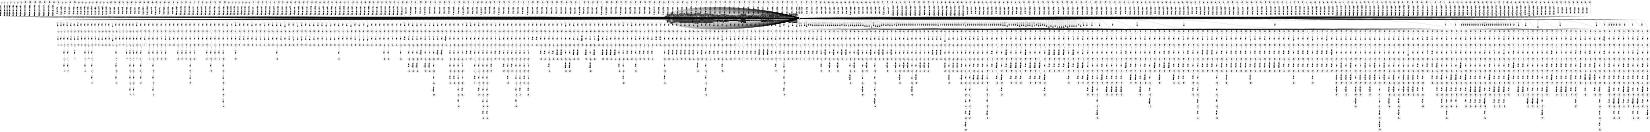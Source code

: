 digraph FST {
rankdir = LR;
size = "8.5,11";
label = "";
center = 1;
orientation = Landscape;
ranksep = "0.4";
nodesep = "0.25";
0 [label = "0", shape = circle, style = bold, fontsize = 14]
	0 -> 1 [label = "description:<eps>/-0.17427", fontsize = 14];
	0 -> 0 [label = "description:て/0.052554", fontsize = 14];
	0 -> 4 [label = "description:<eps>/-0.20708", fontsize = 14];
	0 -> 0 [label = "description:する/0.19057", fontsize = 14];
	0 -> 7 [label = "description:<eps>/-0.20712", fontsize = 14];
	0 -> 0 [label = "description:以上/0.11683", fontsize = 14];
	0 -> 0 [label = "description:以下/-0.10621", fontsize = 14];
	0 -> 0 [label = "description:例/0.13306", fontsize = 14];
	0 -> 0 [label = "description:き/0.1985", fontsize = 14];
	0 -> 0 [label = "description:内容/0.0651", fontsize = 14];
	0 -> 12 [label = "description:<eps>/-0.28239", fontsize = 14];
	0 -> 0 [label = "description:説明/-0.40944", fontsize = 14];
	0 -> 17 [label = "description:<eps>/-0.18965", fontsize = 14];
	0 -> 20 [label = "description:<eps>/-0.25854", fontsize = 14];
	0 -> 0 [label = "description:記述/-0.28182", fontsize = 14];
	0 -> 24 [label = "description:<eps>/-0.20541", fontsize = 14];
	0 -> 1548 [label = "description:<eps>/0.23093", fontsize = 14];
	0 -> 1555 [label = "description:<eps>/0.058515", fontsize = 14];
	0 -> 1563 [label = "description:<eps>/0.24665", fontsize = 14];
	0 -> 1568 [label = "description:<eps>/0.27575", fontsize = 14];
	0 -> 1828 [label = "description:<eps>/0.42144", fontsize = 14];
	0 -> 1838 [label = "description:<eps>/0.64202", fontsize = 14];
	0 -> 323 [label = "description:<eps>/-0.046547", fontsize = 14];
	0 -> 1574 [label = "will:<eps>/0.7903", fontsize = 14];
	0 -> 27 [label = "will:<eps>/-0.062343", fontsize = 14];
	0 -> 0 [label = "will:な/-0.0014132", fontsize = 14];
	0 -> 30 [label = "will:<eps>/-0.4818", fontsize = 14];
	0 -> 0 [label = "will:が/0.041394", fontsize = 14];
	0 -> 1581 [label = "will:<eps>/0.28034", fontsize = 14];
	0 -> 1589 [label = "will:<eps>/0.18868", fontsize = 14];
	0 -> 35 [label = "will:<eps>/-0.41529", fontsize = 14];
	0 -> 39 [label = "will:<eps>/-0.40798", fontsize = 14];
	0 -> 57 [label = "now:<eps>/-0.21853", fontsize = 14];
	0 -> 60 [label = "now:<eps>/0.10645", fontsize = 14];
	0 -> 45 [label = "now:<eps>/-0.29015", fontsize = 14];
	0 -> 326 [label = "now:<eps>/0.55861", fontsize = 14];
	0 -> 0 [label = "now:いま/-0.23056", fontsize = 14];
	0 -> 0 [label = "now:に/-0.021781", fontsize = 14];
	0 -> 0 [label = "now:ここ/-0.1714", fontsize = 14];
	0 -> 48 [label = "now:<eps>/-0.12449", fontsize = 14];
	0 -> 0 [label = "now:以下/-0.28089", fontsize = 14];
	0 -> 0 [label = "now:今/-0.24227", fontsize = 14];
	0 -> 0 [label = "now:さて/-0.16859", fontsize = 14];
	0 -> 54 [label = "now:<eps>/0.060969", fontsize = 14];
	0 -> 51 [label = "now:<eps>/-0.22692", fontsize = 14];
	0 -> 0 [label = "now:次いで/0.012513", fontsize = 14];
	0 -> 0 [label = "be:せ/-0.11237", fontsize = 14];
	0 -> 0 [label = "be:れ/-0.066309", fontsize = 14];
	0 -> 0 [label = "be:を/-0.26589", fontsize = 14];
	0 -> 0 [label = "be:こと/-0.098191", fontsize = 14];
	0 -> 0 [label = "be:も/-0.20881", fontsize = 14];
	0 -> 995 [label = "be:<eps>/0.23844", fontsize = 14];
	0 -> 989 [label = "be:<eps>/0.23862", fontsize = 14];
	0 -> 983 [label = "be:<eps>/0.34051", fontsize = 14];
	0 -> 974 [label = "be:<eps>/0.20795", fontsize = 14];
	0 -> 964 [label = "be:<eps>/0.26386", fontsize = 14];
	0 -> 958 [label = "be:<eps>/0.34283", fontsize = 14];
	0 -> 370 [label = "be:<eps>/0.24217", fontsize = 14];
	0 -> 366 [label = "be:<eps>/0.19865", fontsize = 14];
	0 -> 362 [label = "be:<eps>/0.093914", fontsize = 14];
	0 -> 355 [label = "be:<eps>/-0.025085", fontsize = 14];
	0 -> 350 [label = "be:<eps>/0.04709", fontsize = 14];
	0 -> 345 [label = "be:<eps>/-0.017452", fontsize = 14];
	0 -> 341 [label = "be:<eps>/0.196", fontsize = 14];
	0 -> 336 [label = "be:<eps>/0.056808", fontsize = 14];
	0 -> 331 [label = "be:<eps>/0.040133", fontsize = 14];
	0 -> 0 [label = "be:する/-0.41225", fontsize = 14];
	0 -> 1001 [label = "be:<eps>/0.23386", fontsize = 14];
	0 -> 157 [label = "made:<eps>/-0.093547", fontsize = 14];
	0 -> 160 [label = "made:<eps>/-0.16453", fontsize = 14];
	0 -> 163 [label = "made:<eps>/-0.17575", fontsize = 14];
	0 -> 167 [label = "made:<eps>/-0.16383", fontsize = 14];
	0 -> 0 [label = "made:つ/-0.065505", fontsize = 14];
	0 -> 0 [label = "made:施/0.033072", fontsize = 14];
	0 -> 172 [label = "made:<eps>/-0.11277", fontsize = 14];
	0 -> 0 [label = "made:＝/0.085355", fontsize = 14];
	0 -> 176 [label = "made:<eps>/-0.21237", fontsize = 14];
	0 -> 0 [label = "made:製/-0.23587", fontsize = 14];
	0 -> 0 [label = "made:材料/-0.056665", fontsize = 14];
	0 -> 180 [label = "made:<eps>/-0.27091", fontsize = 14];
	0 -> 0 [label = "made:──/-0.311", fontsize = 14];
	0 -> 0 [label = "made:作製/-0.10826", fontsize = 14];
	0 -> 63 [label = "made:<eps>/-0.21313", fontsize = 14];
	0 -> 0 [label = "made:な/-0.10319", fontsize = 14];
	0 -> 1621 [label = "made:<eps>/0.40073", fontsize = 14];
	0 -> 1614 [label = "made:<eps>/0.41308", fontsize = 14];
	0 -> 1606 [label = "made:<eps>/0.42446", fontsize = 14];
	0 -> 1598 [label = "made:<eps>/0.42262", fontsize = 14];
	0 -> 69 [label = "made:<eps>/-0.083697", fontsize = 14];
	0 -> 72 [label = "made:<eps>/-0.13913", fontsize = 14];
	0 -> 75 [label = "made:<eps>/-0.11588", fontsize = 14];
	0 -> 79 [label = "made:<eps>/-0.24241", fontsize = 14];
	0 -> 86 [label = "made:<eps>/-0.2736", fontsize = 14];
	0 -> 93 [label = "made:<eps>/-0.10584", fontsize = 14];
	0 -> 97 [label = "made:<eps>/-0.18008", fontsize = 14];
	0 -> 1010 [label = "made:<eps>/0.2727", fontsize = 14];
	0 -> 103 [label = "made:<eps>/-0.24256", fontsize = 14];
	0 -> 106 [label = "made:<eps>/-0.16374", fontsize = 14];
	0 -> 110 [label = "made:<eps>/-0.27683", fontsize = 14];
	0 -> 117 [label = "made:<eps>/-0.2378", fontsize = 14];
	0 -> 121 [label = "made:<eps>/-0.30109", fontsize = 14];
	0 -> 125 [label = "made:<eps>/-0.16693", fontsize = 14];
	0 -> 129 [label = "made:<eps>/-0.020017", fontsize = 14];
	0 -> 502 [label = "made:<eps>/-0.22361", fontsize = 14];
	0 -> 499 [label = "made:<eps>/-0.014444", fontsize = 14];
	0 -> 496 [label = "made:<eps>/0.2517", fontsize = 14];
	0 -> 489 [label = "made:<eps>/0.0022487", fontsize = 14];
	0 -> 483 [label = "made:<eps>/0.034204", fontsize = 14];
	0 -> 476 [label = "made:<eps>/0.12314", fontsize = 14];
	0 -> 468 [label = "made:<eps>/-0.072733", fontsize = 14];
	0 -> 463 [label = "made:<eps>/-0.096428", fontsize = 14];
	0 -> 457 [label = "made:<eps>/0.021117", fontsize = 14];
	0 -> 452 [label = "made:<eps>/-0.019644", fontsize = 14];
	0 -> 448 [label = "made:<eps>/0.089191", fontsize = 14];
	0 -> 444 [label = "made:<eps>/0.091805", fontsize = 14];
	0 -> 439 [label = "made:<eps>/0.19107", fontsize = 14];
	0 -> 430 [label = "made:<eps>/-0.057237", fontsize = 14];
	0 -> 421 [label = "made:<eps>/-0.026045", fontsize = 14];
	0 -> 414 [label = "made:<eps>/0.048187", fontsize = 14];
	0 -> 408 [label = "made:<eps>/0.024224", fontsize = 14];
	0 -> 404 [label = "made:<eps>/0.13064", fontsize = 14];
	0 -> 400 [label = "made:<eps>/0.15733", fontsize = 14];
	0 -> 393 [label = "made:<eps>/0.10624", fontsize = 14];
	0 -> 385 [label = "made:<eps>/0.065025", fontsize = 14];
	0 -> 379 [label = "made:<eps>/0.14218", fontsize = 14];
	0 -> 373 [label = "made:<eps>/0.12551", fontsize = 14];
	0 -> 0 [label = "made:く/-0.062771", fontsize = 14];
	0 -> 0 [label = "made:せ/-0.0044646", fontsize = 14];
	0 -> 132 [label = "made:<eps>/-0.12225", fontsize = 14];
	0 -> 135 [label = "made:<eps>/-0.13022", fontsize = 14];
	0 -> 139 [label = "made:<eps>/-0.14865", fontsize = 14];
	0 -> 0 [label = "made:出/0.066047", fontsize = 14];
	0 -> 143 [label = "made:<eps>/-0.14008", fontsize = 14];
	0 -> 0 [label = "made:形成/-0.097045", fontsize = 14];
	0 -> 147 [label = "made:<eps>/-0.19914", fontsize = 14];
	0 -> 153 [label = "made:<eps>/-0.21477", fontsize = 14];
	0 -> 0 [label = "made:行/-0.11421", fontsize = 14];
	0 -> 626 [label = "of:<eps>/-0.14201", fontsize = 14];
	0 -> 1062 [label = "of:<eps>/-0.056288", fontsize = 14];
	0 -> 1904 [label = "of:<eps>/0.02659", fontsize = 14];
	0 -> 1895 [label = "of:<eps>/0.27276", fontsize = 14];
	0 -> 1886 [label = "of:<eps>/0.0044607", fontsize = 14];
	0 -> 1878 [label = "of:<eps>/0.024157", fontsize = 14];
	0 -> 1870 [label = "of:<eps>/0.012013", fontsize = 14];
	0 -> 1861 [label = "of:<eps>/-0.11837", fontsize = 14];
	0 -> 1852 [label = "of:<eps>/-0.14269", fontsize = 14];
	0 -> 1844 [label = "of:<eps>/0.02659", fontsize = 14];
	0 -> 0 [label = "of:の/-0.61023", fontsize = 14];
	0 -> 0 [label = "of:は/-0.039741", fontsize = 14];
	0 -> 1821 [label = "of:<eps>/-0.086795", fontsize = 14];
	0 -> 1815 [label = "of:<eps>/0.02278", fontsize = 14];
	0 -> 1802 [label = "of:<eps>/0.0099448", fontsize = 14];
	0 -> 1794 [label = "of:<eps>/-0.15998", fontsize = 14];
	0 -> 1787 [label = "of:<eps>/-0.1296", fontsize = 14];
	0 -> 506 [label = "of:<eps>/-0.14833", fontsize = 14];
	0 -> 515 [label = "of:<eps>/-0.051477", fontsize = 14];
	0 -> 620 [label = "of:<eps>/-0.53235", fontsize = 14];
	0 -> 623 [label = "of:<eps>/0.027535", fontsize = 14];
	0 -> 1279 [label = "of:<eps>/0.18963", fontsize = 14];
	0 -> 1284 [label = "of:<eps>/-0.026711", fontsize = 14];
	0 -> 1289 [label = "of:<eps>/-0.16264", fontsize = 14];
	0 -> 1124 [label = "of:<eps>/0.26012", fontsize = 14];
	0 -> 1118 [label = "of:<eps>/0.15246", fontsize = 14];
	0 -> 1112 [label = "of:<eps>/-0.14832", fontsize = 14];
	0 -> 1107 [label = "of:<eps>/0.3053", fontsize = 14];
	0 -> 1700 [label = "of:<eps>/-0.010629", fontsize = 14];
	0 -> 1693 [label = "of:<eps>/-0.10048", fontsize = 14];
	0 -> 1685 [label = "of:<eps>/0.09783", fontsize = 14];
	0 -> 1677 [label = "of:<eps>/-0.13083", fontsize = 14];
	0 -> 1669 [label = "of:<eps>/-0.12043", fontsize = 14];
	0 -> 1662 [label = "of:<eps>/-0.19427", fontsize = 14];
	0 -> 1653 [label = "of:<eps>/-0.17124", fontsize = 14];
	0 -> 1645 [label = "of:<eps>/-0.37664", fontsize = 14];
	0 -> 1637 [label = "of:<eps>/-0.21012", fontsize = 14];
	0 -> 1629 [label = "of:<eps>/-0.34572", fontsize = 14];
	0 -> 0 [label = "of:に/-0.19756", fontsize = 14];
	0 -> 188 [label = "of:<eps>/-0.19877", fontsize = 14];
	0 -> 0 [label = "of:も/0.068829", fontsize = 14];
	0 -> 0 [label = "of:が/-0.23188", fontsize = 14];
	0 -> 0 [label = "of:を/-0.38236", fontsize = 14];
	0 -> 1101 [label = "of:<eps>/-0.042953", fontsize = 14];
	0 -> 725 [label = "of:<eps>/-0.21487", fontsize = 14];
	0 -> 729 [label = "of:<eps>/-0.12485", fontsize = 14];
	0 -> 733 [label = "of:<eps>/-0.26274", fontsize = 14];
	0 -> 1096 [label = "of:<eps>/-0.19976", fontsize = 14];
	0 -> 1091 [label = "of:<eps>/-0.0013285", fontsize = 14];
	0 -> 1355 [label = "of:<eps>/-0.055002", fontsize = 14];
	0 -> 1360 [label = "of:<eps>/0.012381", fontsize = 14];
	0 -> 1365 [label = "of:<eps>/0.014626", fontsize = 14];
	0 -> 1422 [label = "of:<eps>/-0.073367", fontsize = 14];
	0 -> 1015 [label = "of:<eps>/-0.27507", fontsize = 14];
	0 -> 1021 [label = "of:<eps>/-0.29933", fontsize = 14];
	0 -> 1028 [label = "of:<eps>/-0.13254", fontsize = 14];
	0 -> 1033 [label = "of:<eps>/-0.21934", fontsize = 14];
	0 -> 1039 [label = "of:<eps>/0.033233", fontsize = 14];
	0 -> 1045 [label = "of:<eps>/-0.13219", fontsize = 14];
	0 -> 1051 [label = "of:<eps>/-0.071124", fontsize = 14];
	0 -> 1056 [label = "of:<eps>/-0.38056", fontsize = 14];
	0 -> 510 [label = "of:<eps>/-0.009661", fontsize = 14];
	0 -> 1068 [label = "of:<eps>/-0.31593", fontsize = 14];
	0 -> 1074 [label = "of:<eps>/-0.18873", fontsize = 14];
	0 -> 1081 [label = "of:<eps>/-0.23857", fontsize = 14];
	0 -> 1086 [label = "of:<eps>/0.22238", fontsize = 14];
	0 -> 0 [label = "an:する/-0.31324", fontsize = 14];
	0 -> 0 [label = "an:を/-0.2168", fontsize = 14];
	0 -> 0 [label = "an:ａｎ/-0.29439", fontsize = 14];
	0 -> 0 [label = "an:一/-0.16559", fontsize = 14];
	0 -> 0 [label = "an:この/-0.16544", fontsize = 14];
	0 -> 191 [label = "an:<eps>/-0.29892", fontsize = 14];
	0 -> 0 [label = "an:は/-0.32029", fontsize = 14];
	0 -> 0 [label = "an:の/-0.23655", fontsize = 14];
	0 -> 0 [label = "an:た/-0.31574", fontsize = 14];
	0 -> 0 [label = "an:、/-0.40998", fontsize = 14];
	0 -> 1706 [label = "an:<eps>/-0.0054056", fontsize = 14];
	0 -> 1713 [label = "an:<eps>/-0.3619", fontsize = 14];
	0 -> 1720 [label = "an:<eps>/-0.19101", fontsize = 14];
	0 -> 1728 [label = "an:<eps>/-0.1239", fontsize = 14];
	0 -> 1131 [label = "an:<eps>/0.052567", fontsize = 14];
	0 -> 1736 [label = "an:<eps>/-0.29068", fontsize = 14];
	0 -> 1744 [label = "an:<eps>/-0.20281", fontsize = 14];
	0 -> 1753 [label = "an:<eps>/-0.091618", fontsize = 14];
	0 -> 1138 [label = "an:<eps>/-0.26183", fontsize = 14];
	0 -> 1147 [label = "an:<eps>/-0.44794", fontsize = 14];
	0 -> 1153 [label = "an:<eps>/-0.26797", fontsize = 14];
	0 -> 1160 [label = "an:<eps>/-0.20086", fontsize = 14];
	0 -> 1167 [label = "an:<eps>/-0.31399", fontsize = 14];
	0 -> 1240 [label = "an:<eps>/-0.066713", fontsize = 14];
	0 -> 1235 [label = "an:<eps>/-0.20459", fontsize = 14];
	0 -> 1230 [label = "an:<eps>/0.037244", fontsize = 14];
	0 -> 1224 [label = "an:<eps>/-0.15111", fontsize = 14];
	0 -> 1219 [label = "an:<eps>/-0.023257", fontsize = 14];
	0 -> 1211 [label = "an:<eps>/0.059258", fontsize = 14];
	0 -> 1205 [label = "an:<eps>/-0.11868", fontsize = 14];
	0 -> 1198 [label = "an:<eps>/-0.18725", fontsize = 14];
	0 -> 1192 [label = "an:<eps>/-0.19619", fontsize = 14];
	0 -> 1174 [label = "an:<eps>/-0.20751", fontsize = 14];
	0 -> 1181 [label = "an:<eps>/-0.30386", fontsize = 14];
	0 -> 1186 [label = "an:<eps>/-0.16437", fontsize = 14];
	0 -> 1760 [label = "an:<eps>/-0.1933", fontsize = 14];
	0 -> 1766 [label = "an:<eps>/-0.21272", fontsize = 14];
	0 -> 576 [label = "an:<eps>/-0.14886", fontsize = 14];
	0 -> 572 [label = "an:<eps>/-0.16058", fontsize = 14];
	0 -> 568 [label = "an:<eps>/-0.16449", fontsize = 14];
	0 -> 564 [label = "an:<eps>/-0.22977", fontsize = 14];
	0 -> 561 [label = "an:<eps>/-0.43803", fontsize = 14];
	0 -> 557 [label = "an:<eps>/-0.2287", fontsize = 14];
	0 -> 552 [label = "an:<eps>/-0.20099", fontsize = 14];
	0 -> 548 [label = "an:<eps>/-0.4898", fontsize = 14];
	0 -> 545 [label = "an:<eps>/-0.058584", fontsize = 14];
	0 -> 541 [label = "an:<eps>/-0.25603", fontsize = 14];
	0 -> 537 [label = "an:<eps>/0.28459", fontsize = 14];
	0 -> 532 [label = "an:<eps>/-0.21758", fontsize = 14];
	0 -> 527 [label = "an:<eps>/-0.22858", fontsize = 14];
	0 -> 523 [label = "an:<eps>/-0.24943", fontsize = 14];
	0 -> 519 [label = "an:<eps>/-0.18825", fontsize = 14];
	0 -> 1773 [label = "an:<eps>/-0.14426", fontsize = 14];
	0 -> 1780 [label = "an:<eps>/-0.092076", fontsize = 14];
	0 -> 1912 [label = "an:<eps>/0.17244", fontsize = 14];
	0 -> 0 [label = "example:例えば/-0.32512", fontsize = 14];
	0 -> 201 [label = "example:<eps>/-0.30646", fontsize = 14];
	0 -> 0 [label = "example:例示/-0.18377", fontsize = 14];
	0 -> 0 [label = "example:場合/-0.06542", fontsize = 14];
	0 -> 0 [label = "example:例/-0.53595", fontsize = 14];
	0 -> 194 [label = "example:<eps>/-0.19913", fontsize = 14];
	0 -> 0 [label = "example:実施/-0.17996", fontsize = 14];
	0 -> 198 [label = "example:<eps>/-0.50413", fontsize = 14];
	0 -> 1270 [label = "example:<eps>/-0.34578", fontsize = 14];
	0 -> 1263 [label = "example:<eps>/-0.26513", fontsize = 14];
	0 -> 1258 [label = "example:<eps>/-0.24541", fontsize = 14];
	0 -> 1252 [label = "example:<eps>/-0.28145", fontsize = 14];
	0 -> 1246 [label = "example:<eps>/-0.3254", fontsize = 14];
	0 -> 616 [label = "example:<eps>/0.14069", fontsize = 14];
	0 -> 612 [label = "example:<eps>/-0.29384", fontsize = 14];
	0 -> 608 [label = "example:<eps>/-0.10472", fontsize = 14];
	0 -> 580 [label = "example:<eps>/-0.44872", fontsize = 14];
	0 -> 585 [label = "example:<eps>/-0.19555", fontsize = 14];
	0 -> 591 [label = "example:<eps>/-0.39271", fontsize = 14];
	0 -> 595 [label = "example:<eps>/0.019731", fontsize = 14];
	0 -> 599 [label = "example:<eps>/-0.29102", fontsize = 14];
	0 -> 604 [label = "example:<eps>/-0.021168", fontsize = 14];
	0 -> 0 [label = "the:前記/-0.39973", fontsize = 14];
	0 -> 0 [label = "the:この/-0.36216", fontsize = 14];
	0 -> 213 [label = "the:<eps>/-0.38489", fontsize = 14];
	0 -> 0 [label = "the:する/-0.24789", fontsize = 14];
	0 -> 0 [label = "the:ア/-0.21137", fontsize = 14];
	0 -> 0 [label = "the:本/-0.2343", fontsize = 14];
	0 -> 632 [label = "the:<eps>/0.47172", fontsize = 14];
	0 -> 636 [label = "the:<eps>/0.23209", fontsize = 14];
	0 -> 640 [label = "the:<eps>/-0.26032", fontsize = 14];
	0 -> 644 [label = "the:<eps>/-0.21251", fontsize = 14];
	0 -> 648 [label = "the:<eps>/-0.29318", fontsize = 14];
	0 -> 652 [label = "the:<eps>/-0.27096", fontsize = 14];
	0 -> 656 [label = "the:<eps>/0.19325", fontsize = 14];
	0 -> 660 [label = "the:<eps>/-0.30216", fontsize = 14];
	0 -> 665 [label = "the:<eps>/-0.25347", fontsize = 14];
	0 -> 0 [label = "the:各/-0.23004", fontsize = 14];
	0 -> 0 [label = "the:尚/-0.22102", fontsize = 14];
	0 -> 210 [label = "the:<eps>/-0.43285", fontsize = 14];
	0 -> 207 [label = "the:<eps>/-0.31222", fontsize = 14];
	0 -> 204 [label = "the:<eps>/-0.3569", fontsize = 14];
	0 -> 0 [label = "the:は/-0.3999", fontsize = 14];
	0 -> 0 [label = "the:の/-0.46103", fontsize = 14];
	0 -> 1294 [label = "the:<eps>/-0.36427", fontsize = 14];
	0 -> 1303 [label = "the:<eps>/0.16211", fontsize = 14];
	0 -> 1308 [label = "the:<eps>/-0.056843", fontsize = 14];
	0 -> 1314 [label = "the:<eps>/-0.36475", fontsize = 14];
	0 -> 1319 [label = "the:<eps>/-0.26246", fontsize = 14];
	0 -> 1324 [label = "the:<eps>/-0.32333", fontsize = 14];
	0 -> 1329 [label = "the:<eps>/-0.19849", fontsize = 14];
	0 -> 1334 [label = "the:<eps>/-0.24956", fontsize = 14];
	0 -> 1340 [label = "the:<eps>/-0.1118", fontsize = 14];
	0 -> 1345 [label = "the:<eps>/-0.25294", fontsize = 14];
	0 -> 1350 [label = "the:<eps>/-0.20512", fontsize = 14];
	0 -> 1427 [label = "the:<eps>/-0.15472", fontsize = 14];
	0 -> 1434 [label = "the:<eps>/-0.42522", fontsize = 14];
	0 -> 1440 [label = "the:<eps>/0.050583", fontsize = 14];
	0 -> 1447 [label = "the:<eps>/-0.21619", fontsize = 14];
	0 -> 1453 [label = "the:<eps>/-0.065591", fontsize = 14];
	0 -> 1461 [label = "the:<eps>/-0.28338", fontsize = 14];
	0 -> 1468 [label = "the:<eps>/-0.25604", fontsize = 14];
	0 -> 1474 [label = "the:<eps>/-0.26796", fontsize = 14];
	0 -> 1481 [label = "the:<eps>/-0.16717", fontsize = 14];
	0 -> 1487 [label = "the:<eps>/-0.5122", fontsize = 14];
	0 -> 1497 [label = "the:<eps>/-0.19728", fontsize = 14];
	0 -> 794 [label = "the:<eps>/0.27261", fontsize = 14];
	0 -> 798 [label = "the:<eps>/-0.14978", fontsize = 14];
	0 -> 803 [label = "the:<eps>/-0.41404", fontsize = 14];
	0 -> 807 [label = "the:<eps>/0.079972", fontsize = 14];
	0 -> 812 [label = "the:<eps>/-0.20501", fontsize = 14];
	0 -> 816 [label = "the:<eps>/-0.19987", fontsize = 14];
	0 -> 820 [label = "the:<eps>/-0.036202", fontsize = 14];
	0 -> 826 [label = "the:<eps>/-0.2722", fontsize = 14];
	0 -> 831 [label = "the:<eps>/-0.28835", fontsize = 14];
	0 -> 835 [label = "the:<eps>/-0.048448", fontsize = 14];
	0 -> 842 [label = "the:<eps>/-0.25679", fontsize = 14];
	0 -> 847 [label = "the:<eps>/-0.15599", fontsize = 14];
	0 -> 851 [label = "the:<eps>/-0.48281", fontsize = 14];
	0 -> 859 [label = "the:<eps>/-0.15217", fontsize = 14];
	0 -> 863 [label = "the:<eps>/0.092793", fontsize = 14];
	0 -> 867 [label = "the:<eps>/-0.022995", fontsize = 14];
	0 -> 872 [label = "the:<eps>/-0.1861", fontsize = 14];
	0 -> 876 [label = "the:<eps>/-0.2156", fontsize = 14];
	0 -> 881 [label = "the:<eps>/-0.31248", fontsize = 14];
	0 -> 887 [label = "the:<eps>/-0.0061312", fontsize = 14];
	0 -> 892 [label = "the:<eps>/-0.31329", fontsize = 14];
	0 -> 897 [label = "the:<eps>/-0.046758", fontsize = 14];
	0 -> 904 [label = "the:<eps>/-0.016246", fontsize = 14];
	0 -> 910 [label = "the:<eps>/-0.083579", fontsize = 14];
	0 -> 915 [label = "the:<eps>/-0.25489", fontsize = 14];
	0 -> 1503 [label = "the:<eps>/-0.34187", fontsize = 14];
	0 -> 1511 [label = "the:<eps>/-0.035521", fontsize = 14];
	0 -> 1518 [label = "the:<eps>/-0.076147", fontsize = 14];
	0 -> 1527 [label = "the:<eps>/-0.11297", fontsize = 14];
	0 -> 1534 [label = "the:<eps>/-0.28338", fontsize = 14];
	0 -> 1541 [label = "the:<eps>/-0.28428", fontsize = 14];
	0 -> 0 [label = "the:（/-0.22286", fontsize = 14];
	0 -> 0 [label = "the:た/-0.31363", fontsize = 14];
	0 -> 0 [label = "the:、/-0.56087", fontsize = 14];
	0 -> 0 [label = "the:その/-0.31193", fontsize = 14];
	0 -> 0 [label = "order:順/-0.48443", fontsize = 14];
	0 -> 0 [label = "order:順序/-0.48031", fontsize = 14];
	0 -> 0 [label = "order:順位/-0.22779", fontsize = 14];
	0 -> 0 [label = "order:順番/-0.36723", fontsize = 14];
	0 -> 0 [label = "order:オーダー/-0.2877", fontsize = 14];
	0 -> 229 [label = "order:<eps>/-0.10761", fontsize = 14];
	0 -> 1808 [label = "order:<eps>/0.45692", fontsize = 14];
	0 -> 0 [label = "order:程度/-0.16788", fontsize = 14];
	0 -> 0 [label = "order:手順/0.048462", fontsize = 14];
	0 -> 0 [label = "order:目的/-0.10772", fontsize = 14];
	0 -> 225 [label = "order:<eps>/-0.22716", fontsize = 14];
	0 -> 222 [label = "order:<eps>/-0.21039", fontsize = 14];
	0 -> 0 [label = "order:せ/-0.01433", fontsize = 14];
	0 -> 0 [label = "order:ら/0.13351", fontsize = 14];
	0 -> 219 [label = "order:<eps>/0.12891", fontsize = 14];
	0 -> 0 [label = "order:ため/-0.51027", fontsize = 14];
	0 -> 216 [label = "order:<eps>/-0.27264", fontsize = 14];
	0 -> 0 [label = "order:する/0.01176", fontsize = 14];
	0 -> 0 [label = "order:これ/0.1586", fontsize = 14];
	0 -> 0 [label = "order:次/0.025026", fontsize = 14];
	0 -> 0 [label = "order:順次/-0.19828", fontsize = 14];
	0 -> 721 [label = "order:<eps>/-0.28208", fontsize = 14];
	0 -> 717 [label = "order:<eps>/-0.020989", fontsize = 14];
	0 -> 713 [label = "order:<eps>/-0.17275", fontsize = 14];
	0 -> 709 [label = "order:<eps>/-0.077925", fontsize = 14];
	0 -> 705 [label = "order:<eps>/-0.28203", fontsize = 14];
	0 -> 701 [label = "order:<eps>/0.17061", fontsize = 14];
	0 -> 697 [label = "order:<eps>/-0.082731", fontsize = 14];
	0 -> 693 [label = "order:<eps>/-0.2383", fontsize = 14];
	0 -> 688 [label = "order:<eps>/-0.29555", fontsize = 14];
	0 -> 684 [label = "order:<eps>/-0.38811", fontsize = 14];
	0 -> 680 [label = "order:<eps>/-0.38292", fontsize = 14];
	0 -> 676 [label = "order:<eps>/-0.28203", fontsize = 14];
	0 -> 669 [label = "order:<eps>/-0.36942", fontsize = 14];
	0 -> 737 [label = "assembly:<eps>/-0.17294", fontsize = 14];
	0 -> 741 [label = "assembly:<eps>/-0.17937", fontsize = 14];
	0 -> 746 [label = "assembly:<eps>/-0.16166", fontsize = 14];
	0 -> 750 [label = "assembly:<eps>/-0.21281", fontsize = 14];
	0 -> 757 [label = "assembly:<eps>/-0.32651", fontsize = 14];
	0 -> 761 [label = "assembly:<eps>/-0.46506", fontsize = 14];
	0 -> 765 [label = "assembly:<eps>/-0.33455", fontsize = 14];
	0 -> 769 [label = "assembly:<eps>/-0.37738", fontsize = 14];
	0 -> 773 [label = "assembly:<eps>/-0.1937", fontsize = 14];
	0 -> 1401 [label = "assembly:<eps>/-0.13841", fontsize = 14];
	0 -> 781 [label = "assembly:<eps>/-0.054712", fontsize = 14];
	0 -> 785 [label = "assembly:<eps>/-0.28373", fontsize = 14];
	0 -> 789 [label = "assembly:<eps>/0.046477", fontsize = 14];
	0 -> 232 [label = "assembly:<eps>/-0.35967", fontsize = 14];
	0 -> 0 [label = "assembly:部/0.025643", fontsize = 14];
	0 -> 0 [label = "assembly:構成/0.33882", fontsize = 14];
	0 -> 0 [label = "assembly:装置/-0.013917", fontsize = 14];
	0 -> 0 [label = "assembly:機構/0.11887", fontsize = 14];
	0 -> 235 [label = "assembly:<eps>/0.02784", fontsize = 14];
	0 -> 0 [label = "assembly:段/-0.099113", fontsize = 14];
	0 -> 0 [label = "assembly:２２/0.36208", fontsize = 14];
	0 -> 0 [label = "assembly:ブロック/0.28712", fontsize = 14];
	0 -> 0 [label = "assembly:体/0.0046903", fontsize = 14];
	0 -> 0 [label = "assembly:本体/-0.073152", fontsize = 14];
	0 -> 0 [label = "assembly:固定/0.29948", fontsize = 14];
	0 -> 0 [label = "assembly:集合/-0.1214", fontsize = 14];
	0 -> 0 [label = "assembly:群/0.088015", fontsize = 14];
	0 -> 0 [label = "assembly:部品/0.15381", fontsize = 14];
	0 -> 0 [label = "assembly:取付/0.068134", fontsize = 14];
	0 -> 0 [label = "assembly:組み付け/-0.2265", fontsize = 14];
	0 -> 0 [label = "assembly:アセンブリ/-0.61042", fontsize = 14];
	0 -> 0 [label = "assembly:組立/-0.54652", fontsize = 14];
	0 -> 1370 [label = "assembly:<eps>/0.43695", fontsize = 14];
	0 -> 1375 [label = "assembly:<eps>/-0.019566", fontsize = 14];
	0 -> 1380 [label = "assembly:<eps>/-0.038486", fontsize = 14];
	0 -> 1386 [label = "assembly:<eps>/-0.3875", fontsize = 14];
	0 -> 1391 [label = "assembly:<eps>/-0.19502", fontsize = 14];
	0 -> 1396 [label = "assembly:<eps>/-0.30818", fontsize = 14];
	0 -> 777 [label = "assembly:<eps>/-0.2141", fontsize = 14];
	0 -> 1407 [label = "assembly:<eps>/-0.1165", fontsize = 14];
	0 -> 1412 [label = "assembly:<eps>/-0.19277", fontsize = 14];
	0 -> 1417 [label = "assembly:<eps>/-0.23529", fontsize = 14];
	0 -> 0 [label = "assembly:組み立て/-0.39077", fontsize = 14];
	0 -> 238 [label = "assembly:<eps>/-0.26916", fontsize = 14];
	0 -> 0 [label = "assembly:組立体/-0.60536", fontsize = 14];
	0 -> 0 [label = "assembly:アッ/-0.19681", fontsize = 14];
	0 -> 241 [label = "assembly:<eps>/-0.49744", fontsize = 14];
	0 -> 0 [label = "assembly:チップ/0.2045", fontsize = 14];
	0 -> 0 [label = "assembly:組み/-0.10074", fontsize = 14];
	0 -> 0 [label = "assembly:組付け/-0.33326", fontsize = 14];
	0 -> 244 [label = "assembly:<eps>/-0.23398", fontsize = 14];
	0 -> 0 [label = "assembly:組/-0.066544", fontsize = 14];
	0 -> 0 [label = "assembly:組立て/-0.32344", fontsize = 14];
	0 -> 0 [label = "assembly:組付/-0.23545", fontsize = 14];
	0 -> 247 [label = "assembly:<eps>/-0.26691", fontsize = 14];
	0 -> 0 [label = "assembly:集合体/-0.28853", fontsize = 14];
	0 -> 0 [label = "assembly:結合体/-0.18317", fontsize = 14];
	0 -> 0 [label = "assembly:クミ/-0.31809", fontsize = 14];
	0 -> 0 [label = "assembly:構成体/-0.11165", fontsize = 14];
	0 -> 0 [label = "assembly:接合体/-0.38421", fontsize = 14];
	0 -> 0 [label = "assembly:実装/0.063476", fontsize = 14];
	0 -> 250 [label = "assembly:<eps>/-0.36562", fontsize = 14];
	0 -> 0 [label = "assembly:分解/0.096879", fontsize = 14];
	0 -> 0 [label = "assembly:形成体/-0.22394", fontsize = 14];
	0 -> 253 [label = "one-way:<eps>/0.22809", fontsize = 14];
	0 -> 0 [label = "one-way:一方/0.24167", fontsize = 14];
	0 -> 0 [label = "one-way:一/-0.032619", fontsize = 14];
	0 -> 256 [label = "one-way:<eps>/-0.31987", fontsize = 14];
	0 -> 0 [label = "one-way:方向/0.062643", fontsize = 14];
	0 -> 0 [label = "one-way:片/0.1531", fontsize = 14];
	0 -> 259 [label = "one-way:<eps>/-0.032196", fontsize = 14];
	0 -> 0 [label = "one-way:ワン/-0.59128", fontsize = 14];
	0 -> 262 [label = "one-way:<eps>/-0.44621", fontsize = 14];
	0 -> 265 [label = "one-way:<eps>/-0.35983", fontsize = 14];
	0 -> 268 [label = "one-way:<eps>/-0.29529", fontsize = 14];
	0 -> 271 [label = "one-way:<eps>/-0.46292", fontsize = 14];
	0 -> 275 [label = "one-way:<eps>/-0.047878", fontsize = 14];
	0 -> 0 [label = "one-way:一方向/-0.18441", fontsize = 14];
	0 -> 278 [label = "one-way:<eps>/-0.34309", fontsize = 14];
	0 -> 0 [label = "one-way:片道/-0.30637", fontsize = 14];
	0 -> 953 [label = "one-way:<eps>/-0.38768", fontsize = 14];
	0 -> 942 [label = "one-way:<eps>/-0.52597", fontsize = 14];
	0 -> 937 [label = "one-way:<eps>/-0.30411", fontsize = 14];
	0 -> 933 [label = "one-way:<eps>/-0.63327", fontsize = 14];
	0 -> 929 [label = "one-way:<eps>/0.021299", fontsize = 14];
	0 -> 920 [label = "one-way:<eps>/-0.3581", fontsize = 14];
	0 -> 925 [label = "one-way:<eps>/-0.0080112", fontsize = 14];
	0 -> 948 [label = "one-way:<eps>/-0.29858", fontsize = 14];
	0 -> 0 [label = "clutch:ウェイクラッチ/-0.53481", fontsize = 14];
	0 -> 0 [label = "clutch:アーマチュア/0.0085108", fontsize = 14];
	0 -> 0 [label = "clutch:ブレーキ/0.19991", fontsize = 14];
	0 -> 281 [label = "clutch:<eps>/-0.37706", fontsize = 14];
	0 -> 0 [label = "clutch:用/0.14036", fontsize = 14];
	0 -> 284 [label = "clutch:<eps>/0.35833", fontsize = 14];
	0 -> 0 [label = "clutch:ラッチ/0.33904", fontsize = 14];
	0 -> 290 [label = "clutch:<eps>/-0.44165", fontsize = 14];
	0 -> 0 [label = "clutch:クラッチ/-0.74552", fontsize = 14];
	0 -> 287 [label = "clutch:<eps>/-0.38124", fontsize = 14];
	0 -> 293 [label = "clutch:<eps>/-0.37044", fontsize = 14];
	0 -> 313 [label = ".:<eps>/-0.70148", fontsize = 14];
	0 -> 316 [label = ".:<eps>/-0.38263", fontsize = 14];
	0 -> 319 [label = ".:<eps>/-0.60702", fontsize = 14];
	0 -> 309 [label = ".:<eps>/-0.40936", fontsize = 14];
	0 -> 305 [label = ".:<eps>/-0.67686", fontsize = 14];
	0 -> 302 [label = ".:<eps>/-0.5232", fontsize = 14];
	0 -> 0 [label = ".:。/-0.62093", fontsize = 14];
	0 -> 299 [label = ".:<eps>/-0.56222", fontsize = 14];
	0 -> 296 [label = ".:<eps>/-0.37591", fontsize = 14];
	0 -> 0 [label = ".:る/-0.36042", fontsize = 14];
1 [label = "1", shape = circle, style = solid, fontsize = 14]
2 [label = "2", shape = circle, style = solid, fontsize = 14]
	2 -> 3 [label = "<eps>:その", fontsize = 14];
3 [label = "3", shape = circle, style = solid, fontsize = 14]
	3 -> 0 [label = "<eps>:説明", fontsize = 14];
4 [label = "4", shape = circle, style = solid, fontsize = 14]
5 [label = "5", shape = circle, style = solid, fontsize = 14]
	5 -> 6 [label = "<eps>:て", fontsize = 14];
6 [label = "6", shape = circle, style = solid, fontsize = 14]
	6 -> 0 [label = "<eps>:説明", fontsize = 14];
7 [label = "7", shape = circle, style = solid, fontsize = 14]
8 [label = "8", shape = circle, style = solid, fontsize = 14]
	8 -> 9 [label = "<eps>:に", fontsize = 14];
9 [label = "9", shape = circle, style = solid, fontsize = 14]
	9 -> 10 [label = "<eps>:つ", fontsize = 14];
10 [label = "10", shape = circle, style = solid, fontsize = 14]
	10 -> 11 [label = "<eps>:い", fontsize = 14];
11 [label = "11", shape = circle, style = solid, fontsize = 14]
	11 -> 0 [label = "<eps>:て", fontsize = 14];
12 [label = "12", shape = circle, style = solid, fontsize = 14]
13 [label = "13", shape = circle, style = solid, fontsize = 14]
	13 -> 14 [label = "<eps>:つ", fontsize = 14];
14 [label = "14", shape = circle, style = solid, fontsize = 14]
	14 -> 15 [label = "<eps>:い", fontsize = 14];
15 [label = "15", shape = circle, style = solid, fontsize = 14]
	15 -> 16 [label = "<eps>:て", fontsize = 14];
16 [label = "16", shape = circle, style = solid, fontsize = 14]
	16 -> 0 [label = "<eps>:説明", fontsize = 14];
17 [label = "17", shape = circle, style = solid, fontsize = 14]
18 [label = "18", shape = circle, style = solid, fontsize = 14]
	18 -> 19 [label = "<eps>:説明", fontsize = 14];
19 [label = "19", shape = circle, style = solid, fontsize = 14]
	19 -> 0 [label = "<eps>:する", fontsize = 14];
20 [label = "20", shape = circle, style = solid, fontsize = 14]
21 [label = "21", shape = circle, style = solid, fontsize = 14]
	21 -> 22 [label = "<eps>:説明", fontsize = 14];
22 [label = "22", shape = circle, style = solid, fontsize = 14]
	22 -> 23 [label = "<eps>:する", fontsize = 14];
23 [label = "23", shape = circle, style = solid, fontsize = 14]
	23 -> 0 [label = "<eps>:。", fontsize = 14];
24 [label = "24", shape = circle, style = solid, fontsize = 14]
25 [label = "25", shape = circle, style = solid, fontsize = 14]
	25 -> 26 [label = "<eps>:重複", fontsize = 14];
26 [label = "26", shape = circle, style = solid, fontsize = 14]
	26 -> 0 [label = "<eps>:説明", fontsize = 14];
27 [label = "27", shape = circle, style = solid, fontsize = 14]
28 [label = "28", shape = circle, style = solid, fontsize = 14]
	28 -> 29 [label = "<eps>:次", fontsize = 14];
29 [label = "29", shape = circle, style = solid, fontsize = 14]
	29 -> 0 [label = "<eps>:に", fontsize = 14];
30 [label = "30", shape = circle, style = solid, fontsize = 14]
31 [label = "31", shape = circle, style = solid, fontsize = 14]
	31 -> 32 [label = "<eps>:に", fontsize = 14];
32 [label = "32", shape = circle, style = solid, fontsize = 14]
	32 -> 33 [label = "<eps>:つ", fontsize = 14];
33 [label = "33", shape = circle, style = solid, fontsize = 14]
	33 -> 34 [label = "<eps>:い", fontsize = 14];
34 [label = "34", shape = circle, style = solid, fontsize = 14]
	34 -> 0 [label = "<eps>:て", fontsize = 14];
35 [label = "35", shape = circle, style = solid, fontsize = 14]
36 [label = "36", shape = circle, style = solid, fontsize = 14]
	36 -> 37 [label = "<eps>:つ", fontsize = 14];
37 [label = "37", shape = circle, style = solid, fontsize = 14]
	37 -> 38 [label = "<eps>:い", fontsize = 14];
38 [label = "38", shape = circle, style = solid, fontsize = 14]
	38 -> 0 [label = "<eps>:て", fontsize = 14];
39 [label = "39", shape = circle, style = solid, fontsize = 14]
40 [label = "40", shape = circle, style = solid, fontsize = 14]
	40 -> 41 [label = "<eps>:点", fontsize = 14];
41 [label = "41", shape = circle, style = solid, fontsize = 14]
	41 -> 42 [label = "<eps>:に", fontsize = 14];
42 [label = "42", shape = circle, style = solid, fontsize = 14]
	42 -> 43 [label = "<eps>:つ", fontsize = 14];
43 [label = "43", shape = circle, style = solid, fontsize = 14]
	43 -> 44 [label = "<eps>:い", fontsize = 14];
44 [label = "44", shape = circle, style = solid, fontsize = 14]
	44 -> 0 [label = "<eps>:て", fontsize = 14];
45 [label = "45", shape = circle, style = solid, fontsize = 14]
46 [label = "46", shape = circle, style = solid, fontsize = 14]
	46 -> 47 [label = "<eps>:次", fontsize = 14];
47 [label = "47", shape = circle, style = solid, fontsize = 14]
	47 -> 0 [label = "<eps>:に", fontsize = 14];
48 [label = "48", shape = circle, style = solid, fontsize = 14]
49 [label = "49", shape = circle, style = solid, fontsize = 14]
	49 -> 50 [label = "<eps>:ここ", fontsize = 14];
50 [label = "50", shape = circle, style = solid, fontsize = 14]
	50 -> 0 [label = "<eps>:に", fontsize = 14];
51 [label = "51", shape = circle, style = solid, fontsize = 14]
52 [label = "52", shape = circle, style = solid, fontsize = 14]
	52 -> 53 [label = "<eps>:以下", fontsize = 14];
53 [label = "53", shape = circle, style = solid, fontsize = 14]
	53 -> 0 [label = "<eps>:に", fontsize = 14];
54 [label = "54", shape = circle, style = solid, fontsize = 14]
55 [label = "55", shape = circle, style = solid, fontsize = 14]
	55 -> 56 [label = "<eps>:３", fontsize = 14];
56 [label = "56", shape = circle, style = solid, fontsize = 14]
	56 -> 0 [label = "<eps>:に", fontsize = 14];
57 [label = "57", shape = circle, style = solid, fontsize = 14]
58 [label = "58", shape = circle, style = solid, fontsize = 14]
	58 -> 59 [label = "<eps>:今", fontsize = 14];
59 [label = "59", shape = circle, style = solid, fontsize = 14]
	59 -> 0 [label = "<eps>:、", fontsize = 14];
60 [label = "60", shape = circle, style = solid, fontsize = 14]
61 [label = "61", shape = circle, style = solid, fontsize = 14]
	61 -> 62 [label = "<eps>:タイミング", fontsize = 14];
62 [label = "62", shape = circle, style = solid, fontsize = 14]
	62 -> 0 [label = "<eps>:チャート", fontsize = 14];
63 [label = "63", shape = circle, style = solid, fontsize = 14]
64 [label = "64", shape = circle, style = solid, fontsize = 14]
	64 -> 65 [label = "<eps>:で", fontsize = 14];
65 [label = "65", shape = circle, style = solid, fontsize = 14]
	65 -> 66 [label = "<eps>:構成", fontsize = 14];
66 [label = "66", shape = circle, style = solid, fontsize = 14]
	66 -> 67 [label = "<eps>:さ", fontsize = 14];
67 [label = "67", shape = circle, style = solid, fontsize = 14]
	67 -> 68 [label = "<eps>:れ", fontsize = 14];
68 [label = "68", shape = circle, style = solid, fontsize = 14]
	68 -> 0 [label = "<eps>:る", fontsize = 14];
69 [label = "69", shape = circle, style = solid, fontsize = 14]
70 [label = "70", shape = circle, style = solid, fontsize = 14]
	70 -> 71 [label = "<eps>:な", fontsize = 14];
71 [label = "71", shape = circle, style = solid, fontsize = 14]
	71 -> 0 [label = "<eps>:り", fontsize = 14];
72 [label = "72", shape = circle, style = solid, fontsize = 14]
73 [label = "73", shape = circle, style = solid, fontsize = 14]
	73 -> 74 [label = "<eps>:な", fontsize = 14];
74 [label = "74", shape = circle, style = solid, fontsize = 14]
	74 -> 0 [label = "<eps>:る", fontsize = 14];
75 [label = "75", shape = circle, style = solid, fontsize = 14]
76 [label = "76", shape = circle, style = solid, fontsize = 14]
	76 -> 77 [label = "<eps>:より", fontsize = 14];
77 [label = "77", shape = circle, style = solid, fontsize = 14]
	77 -> 78 [label = "<eps>:な", fontsize = 14];
78 [label = "78", shape = circle, style = solid, fontsize = 14]
	78 -> 0 [label = "<eps>:る", fontsize = 14];
79 [label = "79", shape = circle, style = solid, fontsize = 14]
80 [label = "80", shape = circle, style = solid, fontsize = 14]
	80 -> 81 [label = "<eps>:よ", fontsize = 14];
81 [label = "81", shape = circle, style = solid, fontsize = 14]
	81 -> 82 [label = "<eps>:っ", fontsize = 14];
82 [label = "82", shape = circle, style = solid, fontsize = 14]
	82 -> 83 [label = "<eps>:て", fontsize = 14];
83 [label = "83", shape = circle, style = solid, fontsize = 14]
	83 -> 84 [label = "<eps>:構成", fontsize = 14];
84 [label = "84", shape = circle, style = solid, fontsize = 14]
	84 -> 85 [label = "<eps>:さ", fontsize = 14];
85 [label = "85", shape = circle, style = solid, fontsize = 14]
	85 -> 0 [label = "<eps>:れ", fontsize = 14];
86 [label = "86", shape = circle, style = solid, fontsize = 14]
87 [label = "87", shape = circle, style = solid, fontsize = 14]
	87 -> 88 [label = "<eps>:よ", fontsize = 14];
88 [label = "88", shape = circle, style = solid, fontsize = 14]
	88 -> 89 [label = "<eps>:っ", fontsize = 14];
89 [label = "89", shape = circle, style = solid, fontsize = 14]
	89 -> 90 [label = "<eps>:て", fontsize = 14];
90 [label = "90", shape = circle, style = solid, fontsize = 14]
	90 -> 91 [label = "<eps>:形成", fontsize = 14];
91 [label = "91", shape = circle, style = solid, fontsize = 14]
	91 -> 92 [label = "<eps>:さ", fontsize = 14];
92 [label = "92", shape = circle, style = solid, fontsize = 14]
	92 -> 0 [label = "<eps>:れ", fontsize = 14];
93 [label = "93", shape = circle, style = solid, fontsize = 14]
94 [label = "94", shape = circle, style = solid, fontsize = 14]
	94 -> 95 [label = "<eps>:よ", fontsize = 14];
95 [label = "95", shape = circle, style = solid, fontsize = 14]
	95 -> 96 [label = "<eps>:り", fontsize = 14];
96 [label = "96", shape = circle, style = solid, fontsize = 14]
	96 -> 0 [label = "<eps>:形成", fontsize = 14];
97 [label = "97", shape = circle, style = solid, fontsize = 14]
98 [label = "98", shape = circle, style = solid, fontsize = 14]
	98 -> 99 [label = "<eps>:よ", fontsize = 14];
99 [label = "99", shape = circle, style = solid, fontsize = 14]
	99 -> 100 [label = "<eps>:り", fontsize = 14];
100 [label = "100", shape = circle, style = solid, fontsize = 14]
	100 -> 101 [label = "<eps>:形成", fontsize = 14];
101 [label = "101", shape = circle, style = solid, fontsize = 14]
	101 -> 102 [label = "<eps>:さ", fontsize = 14];
102 [label = "102", shape = circle, style = solid, fontsize = 14]
	102 -> 0 [label = "<eps>:れ", fontsize = 14];
103 [label = "103", shape = circle, style = solid, fontsize = 14]
104 [label = "104", shape = circle, style = solid, fontsize = 14]
	104 -> 105 [label = "<eps>:から", fontsize = 14];
105 [label = "105", shape = circle, style = solid, fontsize = 14]
	105 -> 0 [label = "<eps>:な", fontsize = 14];
106 [label = "106", shape = circle, style = solid, fontsize = 14]
107 [label = "107", shape = circle, style = solid, fontsize = 14]
	107 -> 108 [label = "<eps>:から", fontsize = 14];
108 [label = "108", shape = circle, style = solid, fontsize = 14]
	108 -> 109 [label = "<eps>:な", fontsize = 14];
109 [label = "109", shape = circle, style = solid, fontsize = 14]
	109 -> 0 [label = "<eps>:っ", fontsize = 14];
110 [label = "110", shape = circle, style = solid, fontsize = 14]
111 [label = "111", shape = circle, style = solid, fontsize = 14]
	111 -> 112 [label = "<eps>:から", fontsize = 14];
112 [label = "112", shape = circle, style = solid, fontsize = 14]
	112 -> 113 [label = "<eps>:な", fontsize = 14];
113 [label = "113", shape = circle, style = solid, fontsize = 14]
	113 -> 114 [label = "<eps>:っ", fontsize = 14];
114 [label = "114", shape = circle, style = solid, fontsize = 14]
	114 -> 115 [label = "<eps>:て", fontsize = 14];
115 [label = "115", shape = circle, style = solid, fontsize = 14]
	115 -> 116 [label = "<eps>:い", fontsize = 14];
116 [label = "116", shape = circle, style = solid, fontsize = 14]
	116 -> 0 [label = "<eps>:る", fontsize = 14];
117 [label = "117", shape = circle, style = solid, fontsize = 14]
118 [label = "118", shape = circle, style = solid, fontsize = 14]
	118 -> 119 [label = "<eps>:から", fontsize = 14];
119 [label = "119", shape = circle, style = solid, fontsize = 14]
	119 -> 120 [label = "<eps>:な", fontsize = 14];
120 [label = "120", shape = circle, style = solid, fontsize = 14]
	120 -> 0 [label = "<eps>:り", fontsize = 14];
121 [label = "121", shape = circle, style = solid, fontsize = 14]
122 [label = "122", shape = circle, style = solid, fontsize = 14]
	122 -> 123 [label = "<eps>:から", fontsize = 14];
123 [label = "123", shape = circle, style = solid, fontsize = 14]
	123 -> 124 [label = "<eps>:な", fontsize = 14];
124 [label = "124", shape = circle, style = solid, fontsize = 14]
	124 -> 0 [label = "<eps>:る", fontsize = 14];
125 [label = "125", shape = circle, style = solid, fontsize = 14]
126 [label = "126", shape = circle, style = solid, fontsize = 14]
	126 -> 127 [label = "<eps>:から", fontsize = 14];
127 [label = "127", shape = circle, style = solid, fontsize = 14]
	127 -> 128 [label = "<eps>:構成", fontsize = 14];
128 [label = "128", shape = circle, style = solid, fontsize = 14]
	128 -> 0 [label = "<eps>:さ", fontsize = 14];
129 [label = "129", shape = circle, style = solid, fontsize = 14]
130 [label = "130", shape = circle, style = solid, fontsize = 14]
	130 -> 131 [label = "<eps>:用い", fontsize = 14];
131 [label = "131", shape = circle, style = solid, fontsize = 14]
	131 -> 0 [label = "<eps>:る", fontsize = 14];
132 [label = "132", shape = circle, style = solid, fontsize = 14]
133 [label = "133", shape = circle, style = solid, fontsize = 14]
	133 -> 134 [label = "<eps>:さ", fontsize = 14];
134 [label = "134", shape = circle, style = solid, fontsize = 14]
	134 -> 0 [label = "<eps>:れ", fontsize = 14];
135 [label = "135", shape = circle, style = solid, fontsize = 14]
136 [label = "136", shape = circle, style = solid, fontsize = 14]
	136 -> 137 [label = "<eps>:作成", fontsize = 14];
137 [label = "137", shape = circle, style = solid, fontsize = 14]
	137 -> 138 [label = "<eps>:し", fontsize = 14];
138 [label = "138", shape = circle, style = solid, fontsize = 14]
	138 -> 0 [label = "<eps>:た", fontsize = 14];
139 [label = "139", shape = circle, style = solid, fontsize = 14]
140 [label = "140", shape = circle, style = solid, fontsize = 14]
	140 -> 141 [label = "<eps>:作成", fontsize = 14];
141 [label = "141", shape = circle, style = solid, fontsize = 14]
	141 -> 142 [label = "<eps>:さ", fontsize = 14];
142 [label = "142", shape = circle, style = solid, fontsize = 14]
	142 -> 0 [label = "<eps>:れ", fontsize = 14];
143 [label = "143", shape = circle, style = solid, fontsize = 14]
144 [label = "144", shape = circle, style = solid, fontsize = 14]
	144 -> 145 [label = "<eps>:構成", fontsize = 14];
145 [label = "145", shape = circle, style = solid, fontsize = 14]
	145 -> 146 [label = "<eps>:さ", fontsize = 14];
146 [label = "146", shape = circle, style = solid, fontsize = 14]
	146 -> 0 [label = "<eps>:れ", fontsize = 14];
147 [label = "147", shape = circle, style = solid, fontsize = 14]
148 [label = "148", shape = circle, style = solid, fontsize = 14]
	148 -> 149 [label = "<eps>:形成", fontsize = 14];
149 [label = "149", shape = circle, style = solid, fontsize = 14]
	149 -> 150 [label = "<eps>:し", fontsize = 14];
150 [label = "150", shape = circle, style = solid, fontsize = 14]
	150 -> 151 [label = "<eps>:て", fontsize = 14];
151 [label = "151", shape = circle, style = solid, fontsize = 14]
	151 -> 152 [label = "<eps>:い", fontsize = 14];
152 [label = "152", shape = circle, style = solid, fontsize = 14]
	152 -> 0 [label = "<eps>:る", fontsize = 14];
153 [label = "153", shape = circle, style = solid, fontsize = 14]
154 [label = "154", shape = circle, style = solid, fontsize = 14]
	154 -> 155 [label = "<eps>:形成", fontsize = 14];
155 [label = "155", shape = circle, style = solid, fontsize = 14]
	155 -> 156 [label = "<eps>:さ", fontsize = 14];
156 [label = "156", shape = circle, style = solid, fontsize = 14]
	156 -> 0 [label = "<eps>:れ", fontsize = 14];
157 [label = "157", shape = circle, style = solid, fontsize = 14]
158 [label = "158", shape = circle, style = solid, fontsize = 14]
	158 -> 159 [label = "<eps>:行", fontsize = 14];
159 [label = "159", shape = circle, style = solid, fontsize = 14]
	159 -> 0 [label = "<eps>:っ", fontsize = 14];
160 [label = "160", shape = circle, style = solid, fontsize = 14]
161 [label = "161", shape = circle, style = solid, fontsize = 14]
	161 -> 162 [label = "<eps>:行", fontsize = 14];
162 [label = "162", shape = circle, style = solid, fontsize = 14]
	162 -> 0 [label = "<eps>:う", fontsize = 14];
163 [label = "163", shape = circle, style = solid, fontsize = 14]
164 [label = "164", shape = circle, style = solid, fontsize = 14]
	164 -> 165 [label = "<eps>:行", fontsize = 14];
165 [label = "165", shape = circle, style = solid, fontsize = 14]
	165 -> 166 [label = "<eps>:わ", fontsize = 14];
166 [label = "166", shape = circle, style = solid, fontsize = 14]
	166 -> 0 [label = "<eps>:れ", fontsize = 14];
167 [label = "167", shape = circle, style = solid, fontsize = 14]
168 [label = "168", shape = circle, style = solid, fontsize = 14]
	168 -> 169 [label = "<eps>:行", fontsize = 14];
169 [label = "169", shape = circle, style = solid, fontsize = 14]
	169 -> 170 [label = "<eps>:わ", fontsize = 14];
170 [label = "170", shape = circle, style = solid, fontsize = 14]
	170 -> 171 [label = "<eps>:れ", fontsize = 14];
171 [label = "171", shape = circle, style = solid, fontsize = 14]
	171 -> 0 [label = "<eps>:る", fontsize = 14];
172 [label = "172", shape = circle, style = solid, fontsize = 14]
173 [label = "173", shape = circle, style = solid, fontsize = 14]
	173 -> 174 [label = "<eps>:行な", fontsize = 14];
174 [label = "174", shape = circle, style = solid, fontsize = 14]
	174 -> 175 [label = "<eps>:わ", fontsize = 14];
175 [label = "175", shape = circle, style = solid, fontsize = 14]
	175 -> 0 [label = "<eps>:れ", fontsize = 14];
176 [label = "176", shape = circle, style = solid, fontsize = 14]
177 [label = "177", shape = circle, style = solid, fontsize = 14]
	177 -> 178 [label = "<eps>:作", fontsize = 14];
178 [label = "178", shape = circle, style = solid, fontsize = 14]
	178 -> 179 [label = "<eps>:ら", fontsize = 14];
179 [label = "179", shape = circle, style = solid, fontsize = 14]
	179 -> 0 [label = "<eps>:れ", fontsize = 14];
180 [label = "180", shape = circle, style = solid, fontsize = 14]
181 [label = "181", shape = circle, style = solid, fontsize = 14]
	181 -> 182 [label = "<eps>:材料", fontsize = 14];
182 [label = "182", shape = circle, style = solid, fontsize = 14]
	182 -> 183 [label = "<eps>:に", fontsize = 14];
183 [label = "183", shape = circle, style = solid, fontsize = 14]
	183 -> 184 [label = "<eps>:用い", fontsize = 14];
184 [label = "184", shape = circle, style = solid, fontsize = 14]
	184 -> 185 [label = "<eps>:て", fontsize = 14];
185 [label = "185", shape = circle, style = solid, fontsize = 14]
	185 -> 186 [label = "<eps>:形成", fontsize = 14];
186 [label = "186", shape = circle, style = solid, fontsize = 14]
	186 -> 187 [label = "<eps>:さ", fontsize = 14];
187 [label = "187", shape = circle, style = solid, fontsize = 14]
	187 -> 0 [label = "<eps>:れ", fontsize = 14];
188 [label = "188", shape = circle, style = solid, fontsize = 14]
189 [label = "189", shape = circle, style = solid, fontsize = 14]
	189 -> 190 [label = "<eps>:に", fontsize = 14];
190 [label = "190", shape = circle, style = solid, fontsize = 14]
	190 -> 0 [label = "<eps>:おけ", fontsize = 14];
191 [label = "191", shape = circle, style = solid, fontsize = 14]
192 [label = "192", shape = circle, style = solid, fontsize = 14]
	192 -> 193 [label = "<eps>:は", fontsize = 14];
193 [label = "193", shape = circle, style = solid, fontsize = 14]
	193 -> 0 [label = "<eps>:、", fontsize = 14];
194 [label = "194", shape = circle, style = solid, fontsize = 14]
195 [label = "195", shape = circle, style = solid, fontsize = 14]
	195 -> 196 [label = "<eps>:実施", fontsize = 14];
196 [label = "196", shape = circle, style = solid, fontsize = 14]
	196 -> 197 [label = "<eps>:の", fontsize = 14];
197 [label = "197", shape = circle, style = solid, fontsize = 14]
	197 -> 0 [label = "<eps>:形態", fontsize = 14];
198 [label = "198", shape = circle, style = solid, fontsize = 14]
199 [label = "199", shape = circle, style = solid, fontsize = 14]
	199 -> 200 [label = "<eps>:実施", fontsize = 14];
200 [label = "200", shape = circle, style = solid, fontsize = 14]
	200 -> 0 [label = "<eps>:例", fontsize = 14];
201 [label = "201", shape = circle, style = solid, fontsize = 14]
202 [label = "202", shape = circle, style = solid, fontsize = 14]
	202 -> 203 [label = "<eps>:具体", fontsize = 14];
203 [label = "203", shape = circle, style = solid, fontsize = 14]
	203 -> 0 [label = "<eps>:例", fontsize = 14];
204 [label = "204", shape = circle, style = solid, fontsize = 14]
205 [label = "205", shape = circle, style = solid, fontsize = 14]
	205 -> 206 [label = "<eps>:は", fontsize = 14];
206 [label = "206", shape = circle, style = solid, fontsize = 14]
	206 -> 0 [label = "<eps>:、", fontsize = 14];
207 [label = "207", shape = circle, style = solid, fontsize = 14]
208 [label = "208", shape = circle, style = solid, fontsize = 14]
	208 -> 209 [label = "<eps>:は", fontsize = 14];
209 [label = "209", shape = circle, style = solid, fontsize = 14]
	209 -> 0 [label = "<eps>:この", fontsize = 14];
210 [label = "210", shape = circle, style = solid, fontsize = 14]
211 [label = "211", shape = circle, style = solid, fontsize = 14]
	211 -> 212 [label = "<eps>:また", fontsize = 14];
212 [label = "212", shape = circle, style = solid, fontsize = 14]
	212 -> 0 [label = "<eps>:、", fontsize = 14];
213 [label = "213", shape = circle, style = solid, fontsize = 14]
214 [label = "214", shape = circle, style = solid, fontsize = 14]
	214 -> 215 [label = "<eps>:なお", fontsize = 14];
215 [label = "215", shape = circle, style = solid, fontsize = 14]
	215 -> 0 [label = "<eps>:、", fontsize = 14];
216 [label = "216", shape = circle, style = solid, fontsize = 14]
217 [label = "217", shape = circle, style = solid, fontsize = 14]
	217 -> 218 [label = "<eps>:する", fontsize = 14];
218 [label = "218", shape = circle, style = solid, fontsize = 14]
	218 -> 0 [label = "<eps>:ため", fontsize = 14];
219 [label = "219", shape = circle, style = solid, fontsize = 14]
220 [label = "220", shape = circle, style = solid, fontsize = 14]
	220 -> 221 [label = "<eps>:それ", fontsize = 14];
221 [label = "221", shape = circle, style = solid, fontsize = 14]
	221 -> 0 [label = "<eps>:ら", fontsize = 14];
222 [label = "222", shape = circle, style = solid, fontsize = 14]
223 [label = "223", shape = circle, style = solid, fontsize = 14]
	223 -> 224 [label = "<eps>:す", fontsize = 14];
224 [label = "224", shape = circle, style = solid, fontsize = 14]
	224 -> 0 [label = "<eps>:ため", fontsize = 14];
225 [label = "225", shape = circle, style = solid, fontsize = 14]
226 [label = "226", shape = circle, style = solid, fontsize = 14]
	226 -> 227 [label = "<eps>:行", fontsize = 14];
227 [label = "227", shape = circle, style = solid, fontsize = 14]
	227 -> 228 [label = "<eps>:う", fontsize = 14];
228 [label = "228", shape = circle, style = solid, fontsize = 14]
	228 -> 0 [label = "<eps>:ため", fontsize = 14];
229 [label = "229", shape = circle, style = solid, fontsize = 14]
230 [label = "230", shape = circle, style = solid, fontsize = 14]
	230 -> 231 [label = "<eps>:解決", fontsize = 14];
231 [label = "231", shape = circle, style = solid, fontsize = 14]
	231 -> 0 [label = "<eps>:する", fontsize = 14];
232 [label = "232", shape = circle, style = solid, fontsize = 14]
233 [label = "233", shape = circle, style = solid, fontsize = 14]
	233 -> 234 [label = "<eps>:・", fontsize = 14];
234 [label = "234", shape = circle, style = solid, fontsize = 14]
	234 -> 0 [label = "<eps>:アセンブリ", fontsize = 14];
235 [label = "235", shape = circle, style = solid, fontsize = 14]
236 [label = "236", shape = circle, style = solid, fontsize = 14]
	236 -> 237 [label = "<eps>:構造", fontsize = 14];
237 [label = "237", shape = circle, style = solid, fontsize = 14]
	237 -> 0 [label = "<eps>:体", fontsize = 14];
238 [label = "238", shape = circle, style = solid, fontsize = 14]
239 [label = "239", shape = circle, style = solid, fontsize = 14]
	239 -> 240 [label = "<eps>:組み立て", fontsize = 14];
240 [label = "240", shape = circle, style = solid, fontsize = 14]
	240 -> 0 [label = "<eps>:体", fontsize = 14];
241 [label = "241", shape = circle, style = solid, fontsize = 14]
242 [label = "242", shape = circle, style = solid, fontsize = 14]
	242 -> 243 [label = "<eps>:アッ", fontsize = 14];
243 [label = "243", shape = circle, style = solid, fontsize = 14]
	243 -> 0 [label = "<eps>:センブリ", fontsize = 14];
244 [label = "244", shape = circle, style = solid, fontsize = 14]
245 [label = "245", shape = circle, style = solid, fontsize = 14]
	245 -> 246 [label = "<eps>:組付け", fontsize = 14];
246 [label = "246", shape = circle, style = solid, fontsize = 14]
	246 -> 0 [label = "<eps>:作業", fontsize = 14];
247 [label = "247", shape = circle, style = solid, fontsize = 14]
248 [label = "248", shape = circle, style = solid, fontsize = 14]
	248 -> 249 [label = "<eps>:組付", fontsize = 14];
249 [label = "249", shape = circle, style = solid, fontsize = 14]
	249 -> 0 [label = "<eps>:体", fontsize = 14];
250 [label = "250", shape = circle, style = solid, fontsize = 14]
251 [label = "251", shape = circle, style = solid, fontsize = 14]
	251 -> 252 [label = "<eps>:アセン", fontsize = 14];
252 [label = "252", shape = circle, style = solid, fontsize = 14]
	252 -> 0 [label = "<eps>:ブリ", fontsize = 14];
253 [label = "253", shape = circle, style = solid, fontsize = 14]
254 [label = "254", shape = circle, style = solid, fontsize = 14]
	254 -> 255 [label = "<eps>:この", fontsize = 14];
255 [label = "255", shape = circle, style = solid, fontsize = 14]
	255 -> 0 [label = "<eps>:一方", fontsize = 14];
256 [label = "256", shape = circle, style = solid, fontsize = 14]
257 [label = "257", shape = circle, style = solid, fontsize = 14]
	257 -> 258 [label = "<eps>:一", fontsize = 14];
258 [label = "258", shape = circle, style = solid, fontsize = 14]
	258 -> 0 [label = "<eps>:方向", fontsize = 14];
259 [label = "259", shape = circle, style = solid, fontsize = 14]
260 [label = "260", shape = circle, style = solid, fontsize = 14]
	260 -> 261 [label = "<eps>:片", fontsize = 14];
261 [label = "261", shape = circle, style = solid, fontsize = 14]
	261 -> 0 [label = "<eps>:方向", fontsize = 14];
262 [label = "262", shape = circle, style = solid, fontsize = 14]
263 [label = "263", shape = circle, style = solid, fontsize = 14]
	263 -> 264 [label = "<eps>:ワン", fontsize = 14];
264 [label = "264", shape = circle, style = solid, fontsize = 14]
	264 -> 0 [label = "<eps>:ウェイ", fontsize = 14];
265 [label = "265", shape = circle, style = solid, fontsize = 14]
266 [label = "266", shape = circle, style = solid, fontsize = 14]
	266 -> 267 [label = "<eps>:ワン", fontsize = 14];
267 [label = "267", shape = circle, style = solid, fontsize = 14]
	267 -> 0 [label = "<eps>:ウエイ", fontsize = 14];
268 [label = "268", shape = circle, style = solid, fontsize = 14]
269 [label = "269", shape = circle, style = solid, fontsize = 14]
	269 -> 270 [label = "<eps>:ワン", fontsize = 14];
270 [label = "270", shape = circle, style = solid, fontsize = 14]
	270 -> 0 [label = "<eps>:ウ", fontsize = 14];
271 [label = "271", shape = circle, style = solid, fontsize = 14]
272 [label = "272", shape = circle, style = solid, fontsize = 14]
	272 -> 273 [label = "<eps>:ワン", fontsize = 14];
273 [label = "273", shape = circle, style = solid, fontsize = 14]
	273 -> 274 [label = "<eps>:ウ", fontsize = 14];
274 [label = "274", shape = circle, style = solid, fontsize = 14]
	274 -> 0 [label = "<eps>:エイ", fontsize = 14];
275 [label = "275", shape = circle, style = solid, fontsize = 14]
276 [label = "276", shape = circle, style = solid, fontsize = 14]
	276 -> 277 [label = "<eps>:逆", fontsize = 14];
277 [label = "277", shape = circle, style = solid, fontsize = 14]
	277 -> 0 [label = "<eps>:止", fontsize = 14];
278 [label = "278", shape = circle, style = solid, fontsize = 14]
279 [label = "279", shape = circle, style = solid, fontsize = 14]
	279 -> 280 [label = "<eps>:ウ", fontsize = 14];
280 [label = "280", shape = circle, style = solid, fontsize = 14]
	280 -> 0 [label = "<eps>:エイ", fontsize = 14];
281 [label = "281", shape = circle, style = solid, fontsize = 14]
282 [label = "282", shape = circle, style = solid, fontsize = 14]
	282 -> 283 [label = "<eps>:式", fontsize = 14];
283 [label = "283", shape = circle, style = solid, fontsize = 14]
	283 -> 0 [label = "<eps>:クラッチ", fontsize = 14];
284 [label = "284", shape = circle, style = solid, fontsize = 14]
285 [label = "285", shape = circle, style = solid, fontsize = 14]
	285 -> 286 [label = "<eps>:支持", fontsize = 14];
286 [label = "286", shape = circle, style = solid, fontsize = 14]
	286 -> 0 [label = "<eps>:軸", fontsize = 14];
287 [label = "287", shape = circle, style = solid, fontsize = 14]
288 [label = "288", shape = circle, style = solid, fontsize = 14]
	288 -> 289 [label = "<eps>:クラッチ", fontsize = 14];
289 [label = "289", shape = circle, style = solid, fontsize = 14]
	289 -> 0 [label = "<eps>:１０", fontsize = 14];
290 [label = "290", shape = circle, style = solid, fontsize = 14]
291 [label = "291", shape = circle, style = solid, fontsize = 14]
	291 -> 292 [label = "<eps>:クラッチ", fontsize = 14];
292 [label = "292", shape = circle, style = solid, fontsize = 14]
	292 -> 0 [label = "<eps>:用", fontsize = 14];
293 [label = "293", shape = circle, style = solid, fontsize = 14]
294 [label = "294", shape = circle, style = solid, fontsize = 14]
	294 -> 295 [label = "<eps>:クラッチ", fontsize = 14];
295 [label = "295", shape = circle, style = solid, fontsize = 14]
	295 -> 0 [label = "<eps>:スイッチ", fontsize = 14];
296 [label = "296", shape = circle, style = solid, fontsize = 14]
297 [label = "297", shape = circle, style = solid, fontsize = 14]
	297 -> 298 [label = "<eps>:た", fontsize = 14];
298 [label = "298", shape = circle, style = solid, fontsize = 14]
	298 -> 0 [label = "<eps>:。", fontsize = 14];
299 [label = "299", shape = circle, style = solid, fontsize = 14]
300 [label = "300", shape = circle, style = solid, fontsize = 14]
	300 -> 301 [label = "<eps>:する", fontsize = 14];
301 [label = "301", shape = circle, style = solid, fontsize = 14]
	301 -> 0 [label = "<eps>:。", fontsize = 14];
302 [label = "302", shape = circle, style = solid, fontsize = 14]
303 [label = "303", shape = circle, style = solid, fontsize = 14]
	303 -> 304 [label = "<eps>:い", fontsize = 14];
304 [label = "304", shape = circle, style = solid, fontsize = 14]
	304 -> 0 [label = "<eps>:。", fontsize = 14];
305 [label = "305", shape = circle, style = solid, fontsize = 14]
306 [label = "306", shape = circle, style = solid, fontsize = 14]
	306 -> 307 [label = "<eps>:い", fontsize = 14];
307 [label = "307", shape = circle, style = solid, fontsize = 14]
	307 -> 308 [label = "<eps>:る", fontsize = 14];
308 [label = "308", shape = circle, style = solid, fontsize = 14]
	308 -> 0 [label = "<eps>:。", fontsize = 14];
309 [label = "309", shape = circle, style = solid, fontsize = 14]
310 [label = "310", shape = circle, style = solid, fontsize = 14]
	310 -> 311 [label = "<eps>:い", fontsize = 14];
311 [label = "311", shape = circle, style = solid, fontsize = 14]
	311 -> 312 [label = "<eps>:く", fontsize = 14];
312 [label = "312", shape = circle, style = solid, fontsize = 14]
	312 -> 0 [label = "<eps>:。", fontsize = 14];
313 [label = "313", shape = circle, style = solid, fontsize = 14]
314 [label = "314", shape = circle, style = solid, fontsize = 14]
	314 -> 315 [label = "<eps>:る", fontsize = 14];
315 [label = "315", shape = circle, style = solid, fontsize = 14]
	315 -> 0 [label = "<eps>:。", fontsize = 14];
316 [label = "316", shape = circle, style = solid, fontsize = 14]
317 [label = "317", shape = circle, style = solid, fontsize = 14]
	317 -> 318 [label = "<eps>:う", fontsize = 14];
318 [label = "318", shape = circle, style = solid, fontsize = 14]
	318 -> 0 [label = "<eps>:。", fontsize = 14];
319 [label = "319", shape = circle, style = solid, fontsize = 14]
320 [label = "320", shape = circle, style = solid, fontsize = 14]
	320 -> 321 [label = "<eps>:あ", fontsize = 14];
321 [label = "321", shape = circle, style = solid, fontsize = 14]
	321 -> 322 [label = "<eps>:る", fontsize = 14];
322 [label = "322", shape = circle, style = solid, fontsize = 14]
	322 -> 0 [label = "<eps>:。", fontsize = 14];
323 [label = "323", shape = circle, style = solid, fontsize = 14]
324 [label = "324", shape = circle, style = solid, fontsize = 14]
	324 -> 325 [label = "will:<eps>", fontsize = 14];
325 [label = "325", shape = circle, style = solid, fontsize = 14]
	325 -> 0 [label = "<eps>:説明", fontsize = 14];
326 [label = "326", shape = circle, style = solid, fontsize = 14]
327 [label = "327", shape = circle, style = solid, fontsize = 14]
	327 -> 328 [label = "be:<eps>", fontsize = 14];
328 [label = "328", shape = circle, style = solid, fontsize = 14]
	328 -> 329 [label = "<eps>:す", fontsize = 14];
329 [label = "329", shape = circle, style = solid, fontsize = 14]
	329 -> 330 [label = "<eps>:断面", fontsize = 14];
330 [label = "330", shape = circle, style = solid, fontsize = 14]
	330 -> 0 [label = "<eps>:図", fontsize = 14];
331 [label = "331", shape = circle, style = solid, fontsize = 14]
332 [label = "332", shape = circle, style = solid, fontsize = 14]
	332 -> 333 [label = "made:<eps>", fontsize = 14];
333 [label = "333", shape = circle, style = solid, fontsize = 14]
	333 -> 334 [label = "<eps>:で", fontsize = 14];
334 [label = "334", shape = circle, style = solid, fontsize = 14]
	334 -> 335 [label = "<eps>:構成", fontsize = 14];
335 [label = "335", shape = circle, style = solid, fontsize = 14]
	335 -> 0 [label = "<eps>:する", fontsize = 14];
336 [label = "336", shape = circle, style = solid, fontsize = 14]
337 [label = "337", shape = circle, style = solid, fontsize = 14]
	337 -> 338 [label = "made:<eps>", fontsize = 14];
338 [label = "338", shape = circle, style = solid, fontsize = 14]
	338 -> 339 [label = "<eps>:で", fontsize = 14];
339 [label = "339", shape = circle, style = solid, fontsize = 14]
	339 -> 340 [label = "<eps>:形成", fontsize = 14];
340 [label = "340", shape = circle, style = solid, fontsize = 14]
	340 -> 0 [label = "<eps>:する", fontsize = 14];
341 [label = "341", shape = circle, style = solid, fontsize = 14]
342 [label = "342", shape = circle, style = solid, fontsize = 14]
	342 -> 343 [label = "made:<eps>", fontsize = 14];
343 [label = "343", shape = circle, style = solid, fontsize = 14]
	343 -> 344 [label = "<eps>:な", fontsize = 14];
344 [label = "344", shape = circle, style = solid, fontsize = 14]
	344 -> 0 [label = "<eps>:る", fontsize = 14];
345 [label = "345", shape = circle, style = solid, fontsize = 14]
346 [label = "346", shape = circle, style = solid, fontsize = 14]
	346 -> 347 [label = "made:<eps>", fontsize = 14];
347 [label = "347", shape = circle, style = solid, fontsize = 14]
	347 -> 348 [label = "<eps>:て", fontsize = 14];
348 [label = "348", shape = circle, style = solid, fontsize = 14]
	348 -> 349 [label = "<eps>:構成", fontsize = 14];
349 [label = "349", shape = circle, style = solid, fontsize = 14]
	349 -> 0 [label = "<eps>:する", fontsize = 14];
350 [label = "350", shape = circle, style = solid, fontsize = 14]
351 [label = "351", shape = circle, style = solid, fontsize = 14]
	351 -> 352 [label = "made:<eps>", fontsize = 14];
352 [label = "352", shape = circle, style = solid, fontsize = 14]
	352 -> 353 [label = "<eps>:て", fontsize = 14];
353 [label = "353", shape = circle, style = solid, fontsize = 14]
	353 -> 354 [label = "<eps>:形成", fontsize = 14];
354 [label = "354", shape = circle, style = solid, fontsize = 14]
	354 -> 0 [label = "<eps>:する", fontsize = 14];
355 [label = "355", shape = circle, style = solid, fontsize = 14]
356 [label = "356", shape = circle, style = solid, fontsize = 14]
	356 -> 357 [label = "made:<eps>", fontsize = 14];
357 [label = "357", shape = circle, style = solid, fontsize = 14]
	357 -> 358 [label = "<eps>:よ", fontsize = 14];
358 [label = "358", shape = circle, style = solid, fontsize = 14]
	358 -> 359 [label = "<eps>:っ", fontsize = 14];
359 [label = "359", shape = circle, style = solid, fontsize = 14]
	359 -> 360 [label = "<eps>:て", fontsize = 14];
360 [label = "360", shape = circle, style = solid, fontsize = 14]
	360 -> 361 [label = "<eps>:構成", fontsize = 14];
361 [label = "361", shape = circle, style = solid, fontsize = 14]
	361 -> 0 [label = "<eps>:する", fontsize = 14];
362 [label = "362", shape = circle, style = solid, fontsize = 14]
363 [label = "363", shape = circle, style = solid, fontsize = 14]
	363 -> 364 [label = "made:<eps>", fontsize = 14];
364 [label = "364", shape = circle, style = solid, fontsize = 14]
	364 -> 365 [label = "<eps>:形成", fontsize = 14];
365 [label = "365", shape = circle, style = solid, fontsize = 14]
	365 -> 0 [label = "<eps>:する", fontsize = 14];
366 [label = "366", shape = circle, style = solid, fontsize = 14]
367 [label = "367", shape = circle, style = solid, fontsize = 14]
	367 -> 368 [label = "made:<eps>", fontsize = 14];
368 [label = "368", shape = circle, style = solid, fontsize = 14]
	368 -> 369 [label = "<eps>:行", fontsize = 14];
369 [label = "369", shape = circle, style = solid, fontsize = 14]
	369 -> 0 [label = "<eps>:う", fontsize = 14];
370 [label = "370", shape = circle, style = solid, fontsize = 14]
371 [label = "371", shape = circle, style = solid, fontsize = 14]
	371 -> 372 [label = "made:<eps>", fontsize = 14];
372 [label = "372", shape = circle, style = solid, fontsize = 14]
	372 -> 0 [label = "<eps>:つ", fontsize = 14];
373 [label = "373", shape = circle, style = solid, fontsize = 14]
374 [label = "374", shape = circle, style = solid, fontsize = 14]
	374 -> 375 [label = "of:<eps>", fontsize = 14];
375 [label = "375", shape = circle, style = solid, fontsize = 14]
	375 -> 376 [label = "<eps>:で", fontsize = 14];
376 [label = "376", shape = circle, style = solid, fontsize = 14]
	376 -> 377 [label = "<eps>:構成", fontsize = 14];
377 [label = "377", shape = circle, style = solid, fontsize = 14]
	377 -> 378 [label = "<eps>:さ", fontsize = 14];
378 [label = "378", shape = circle, style = solid, fontsize = 14]
	378 -> 0 [label = "<eps>:れ", fontsize = 14];
379 [label = "379", shape = circle, style = solid, fontsize = 14]
380 [label = "380", shape = circle, style = solid, fontsize = 14]
	380 -> 381 [label = "of:<eps>", fontsize = 14];
381 [label = "381", shape = circle, style = solid, fontsize = 14]
	381 -> 382 [label = "<eps>:で", fontsize = 14];
382 [label = "382", shape = circle, style = solid, fontsize = 14]
	382 -> 383 [label = "<eps>:形成", fontsize = 14];
383 [label = "383", shape = circle, style = solid, fontsize = 14]
	383 -> 384 [label = "<eps>:さ", fontsize = 14];
384 [label = "384", shape = circle, style = solid, fontsize = 14]
	384 -> 0 [label = "<eps>:れ", fontsize = 14];
385 [label = "385", shape = circle, style = solid, fontsize = 14]
386 [label = "386", shape = circle, style = solid, fontsize = 14]
	386 -> 387 [label = "of:<eps>", fontsize = 14];
387 [label = "387", shape = circle, style = solid, fontsize = 14]
	387 -> 388 [label = "<eps>:で", fontsize = 14];
388 [label = "388", shape = circle, style = solid, fontsize = 14]
	388 -> 389 [label = "<eps>:形成", fontsize = 14];
389 [label = "389", shape = circle, style = solid, fontsize = 14]
	389 -> 390 [label = "<eps>:さ", fontsize = 14];
390 [label = "390", shape = circle, style = solid, fontsize = 14]
	390 -> 391 [label = "<eps>:れ", fontsize = 14];
391 [label = "391", shape = circle, style = solid, fontsize = 14]
	391 -> 392 [label = "<eps>:て", fontsize = 14];
392 [label = "392", shape = circle, style = solid, fontsize = 14]
	392 -> 0 [label = "<eps>:い", fontsize = 14];
393 [label = "393", shape = circle, style = solid, fontsize = 14]
394 [label = "394", shape = circle, style = solid, fontsize = 14]
	394 -> 395 [label = "of:<eps>", fontsize = 14];
395 [label = "395", shape = circle, style = solid, fontsize = 14]
	395 -> 396 [label = "<eps>:で", fontsize = 14];
396 [label = "396", shape = circle, style = solid, fontsize = 14]
	396 -> 397 [label = "<eps>:形成", fontsize = 14];
397 [label = "397", shape = circle, style = solid, fontsize = 14]
	397 -> 398 [label = "<eps>:さ", fontsize = 14];
398 [label = "398", shape = circle, style = solid, fontsize = 14]
	398 -> 399 [label = "<eps>:れ", fontsize = 14];
399 [label = "399", shape = circle, style = solid, fontsize = 14]
	399 -> 0 [label = "<eps>:る", fontsize = 14];
400 [label = "400", shape = circle, style = solid, fontsize = 14]
401 [label = "401", shape = circle, style = solid, fontsize = 14]
	401 -> 402 [label = "of:<eps>", fontsize = 14];
402 [label = "402", shape = circle, style = solid, fontsize = 14]
	402 -> 403 [label = "<eps>:で", fontsize = 14];
403 [label = "403", shape = circle, style = solid, fontsize = 14]
	403 -> 0 [label = "<eps>:作製", fontsize = 14];
404 [label = "404", shape = circle, style = solid, fontsize = 14]
405 [label = "405", shape = circle, style = solid, fontsize = 14]
	405 -> 406 [label = "of:<eps>", fontsize = 14];
406 [label = "406", shape = circle, style = solid, fontsize = 14]
	406 -> 407 [label = "<eps>:で", fontsize = 14];
407 [label = "407", shape = circle, style = solid, fontsize = 14]
	407 -> 0 [label = "<eps>:製作", fontsize = 14];
408 [label = "408", shape = circle, style = solid, fontsize = 14]
409 [label = "409", shape = circle, style = solid, fontsize = 14]
	409 -> 410 [label = "of:<eps>", fontsize = 14];
410 [label = "410", shape = circle, style = solid, fontsize = 14]
	410 -> 411 [label = "<eps>:と", fontsize = 14];
411 [label = "411", shape = circle, style = solid, fontsize = 14]
	411 -> 412 [label = "<eps>:から", fontsize = 14];
412 [label = "412", shape = circle, style = solid, fontsize = 14]
	412 -> 413 [label = "<eps>:な", fontsize = 14];
413 [label = "413", shape = circle, style = solid, fontsize = 14]
	413 -> 0 [label = "<eps>:る", fontsize = 14];
414 [label = "414", shape = circle, style = solid, fontsize = 14]
415 [label = "415", shape = circle, style = solid, fontsize = 14]
	415 -> 416 [label = "of:<eps>", fontsize = 14];
416 [label = "416", shape = circle, style = solid, fontsize = 14]
	416 -> 417 [label = "<eps>:に", fontsize = 14];
417 [label = "417", shape = circle, style = solid, fontsize = 14]
	417 -> 418 [label = "<eps>:よ", fontsize = 14];
418 [label = "418", shape = circle, style = solid, fontsize = 14]
	418 -> 419 [label = "<eps>:っ", fontsize = 14];
419 [label = "419", shape = circle, style = solid, fontsize = 14]
	419 -> 420 [label = "<eps>:て", fontsize = 14];
420 [label = "420", shape = circle, style = solid, fontsize = 14]
	420 -> 0 [label = "<eps>:構成", fontsize = 14];
421 [label = "421", shape = circle, style = solid, fontsize = 14]
422 [label = "422", shape = circle, style = solid, fontsize = 14]
	422 -> 423 [label = "of:<eps>", fontsize = 14];
423 [label = "423", shape = circle, style = solid, fontsize = 14]
	423 -> 424 [label = "<eps>:に", fontsize = 14];
424 [label = "424", shape = circle, style = solid, fontsize = 14]
	424 -> 425 [label = "<eps>:よ", fontsize = 14];
425 [label = "425", shape = circle, style = solid, fontsize = 14]
	425 -> 426 [label = "<eps>:っ", fontsize = 14];
426 [label = "426", shape = circle, style = solid, fontsize = 14]
	426 -> 427 [label = "<eps>:て", fontsize = 14];
427 [label = "427", shape = circle, style = solid, fontsize = 14]
	427 -> 428 [label = "<eps>:構成", fontsize = 14];
428 [label = "428", shape = circle, style = solid, fontsize = 14]
	428 -> 429 [label = "<eps>:さ", fontsize = 14];
429 [label = "429", shape = circle, style = solid, fontsize = 14]
	429 -> 0 [label = "<eps>:れ", fontsize = 14];
430 [label = "430", shape = circle, style = solid, fontsize = 14]
431 [label = "431", shape = circle, style = solid, fontsize = 14]
	431 -> 432 [label = "of:<eps>", fontsize = 14];
432 [label = "432", shape = circle, style = solid, fontsize = 14]
	432 -> 433 [label = "<eps>:に", fontsize = 14];
433 [label = "433", shape = circle, style = solid, fontsize = 14]
	433 -> 434 [label = "<eps>:よ", fontsize = 14];
434 [label = "434", shape = circle, style = solid, fontsize = 14]
	434 -> 435 [label = "<eps>:っ", fontsize = 14];
435 [label = "435", shape = circle, style = solid, fontsize = 14]
	435 -> 436 [label = "<eps>:て", fontsize = 14];
436 [label = "436", shape = circle, style = solid, fontsize = 14]
	436 -> 437 [label = "<eps>:形成", fontsize = 14];
437 [label = "437", shape = circle, style = solid, fontsize = 14]
	437 -> 438 [label = "<eps>:さ", fontsize = 14];
438 [label = "438", shape = circle, style = solid, fontsize = 14]
	438 -> 0 [label = "<eps>:れ", fontsize = 14];
439 [label = "439", shape = circle, style = solid, fontsize = 14]
440 [label = "440", shape = circle, style = solid, fontsize = 14]
	440 -> 441 [label = "of:<eps>", fontsize = 14];
441 [label = "441", shape = circle, style = solid, fontsize = 14]
	441 -> 442 [label = "<eps>:に", fontsize = 14];
442 [label = "442", shape = circle, style = solid, fontsize = 14]
	442 -> 443 [label = "<eps>:よ", fontsize = 14];
443 [label = "443", shape = circle, style = solid, fontsize = 14]
	443 -> 0 [label = "<eps>:る", fontsize = 14];
444 [label = "444", shape = circle, style = solid, fontsize = 14]
445 [label = "445", shape = circle, style = solid, fontsize = 14]
	445 -> 446 [label = "of:<eps>", fontsize = 14];
446 [label = "446", shape = circle, style = solid, fontsize = 14]
	446 -> 447 [label = "<eps>:る", fontsize = 14];
447 [label = "447", shape = circle, style = solid, fontsize = 14]
	447 -> 0 [label = "<eps>:から", fontsize = 14];
448 [label = "448", shape = circle, style = solid, fontsize = 14]
449 [label = "449", shape = circle, style = solid, fontsize = 14]
	449 -> 450 [label = "of:<eps>", fontsize = 14];
450 [label = "450", shape = circle, style = solid, fontsize = 14]
	450 -> 451 [label = "<eps>:から", fontsize = 14];
451 [label = "451", shape = circle, style = solid, fontsize = 14]
	451 -> 0 [label = "<eps>:な", fontsize = 14];
452 [label = "452", shape = circle, style = solid, fontsize = 14]
453 [label = "453", shape = circle, style = solid, fontsize = 14]
	453 -> 454 [label = "of:<eps>", fontsize = 14];
454 [label = "454", shape = circle, style = solid, fontsize = 14]
	454 -> 455 [label = "<eps>:から", fontsize = 14];
455 [label = "455", shape = circle, style = solid, fontsize = 14]
	455 -> 456 [label = "<eps>:な", fontsize = 14];
456 [label = "456", shape = circle, style = solid, fontsize = 14]
	456 -> 0 [label = "<eps>:る", fontsize = 14];
457 [label = "457", shape = circle, style = solid, fontsize = 14]
458 [label = "458", shape = circle, style = solid, fontsize = 14]
	458 -> 459 [label = "of:<eps>", fontsize = 14];
459 [label = "459", shape = circle, style = solid, fontsize = 14]
	459 -> 460 [label = "<eps>:から", fontsize = 14];
460 [label = "460", shape = circle, style = solid, fontsize = 14]
	460 -> 461 [label = "<eps>:形成", fontsize = 14];
461 [label = "461", shape = circle, style = solid, fontsize = 14]
	461 -> 462 [label = "<eps>:さ", fontsize = 14];
462 [label = "462", shape = circle, style = solid, fontsize = 14]
	462 -> 0 [label = "<eps>:れ", fontsize = 14];
463 [label = "463", shape = circle, style = solid, fontsize = 14]
464 [label = "464", shape = circle, style = solid, fontsize = 14]
	464 -> 465 [label = "of:<eps>", fontsize = 14];
465 [label = "465", shape = circle, style = solid, fontsize = 14]
	465 -> 466 [label = "<eps>:から", fontsize = 14];
466 [label = "466", shape = circle, style = solid, fontsize = 14]
	466 -> 467 [label = "<eps>:成", fontsize = 14];
467 [label = "467", shape = circle, style = solid, fontsize = 14]
	467 -> 0 [label = "<eps>:る", fontsize = 14];
468 [label = "468", shape = circle, style = solid, fontsize = 14]
469 [label = "469", shape = circle, style = solid, fontsize = 14]
	469 -> 470 [label = "of:<eps>", fontsize = 14];
470 [label = "470", shape = circle, style = solid, fontsize = 14]
	470 -> 471 [label = "<eps>:を", fontsize = 14];
471 [label = "471", shape = circle, style = solid, fontsize = 14]
	471 -> 472 [label = "<eps>:用い", fontsize = 14];
472 [label = "472", shape = circle, style = solid, fontsize = 14]
	472 -> 473 [label = "<eps>:て", fontsize = 14];
473 [label = "473", shape = circle, style = solid, fontsize = 14]
	473 -> 474 [label = "<eps>:形成", fontsize = 14];
474 [label = "474", shape = circle, style = solid, fontsize = 14]
	474 -> 475 [label = "<eps>:さ", fontsize = 14];
475 [label = "475", shape = circle, style = solid, fontsize = 14]
	475 -> 0 [label = "<eps>:れ", fontsize = 14];
476 [label = "476", shape = circle, style = solid, fontsize = 14]
477 [label = "477", shape = circle, style = solid, fontsize = 14]
	477 -> 478 [label = "of:<eps>", fontsize = 14];
478 [label = "478", shape = circle, style = solid, fontsize = 14]
	478 -> 479 [label = "<eps>:など", fontsize = 14];
479 [label = "479", shape = circle, style = solid, fontsize = 14]
	479 -> 480 [label = "<eps>:で", fontsize = 14];
480 [label = "480", shape = circle, style = solid, fontsize = 14]
	480 -> 481 [label = "<eps>:形成", fontsize = 14];
481 [label = "481", shape = circle, style = solid, fontsize = 14]
	481 -> 482 [label = "<eps>:さ", fontsize = 14];
482 [label = "482", shape = circle, style = solid, fontsize = 14]
	482 -> 0 [label = "<eps>:れ", fontsize = 14];
483 [label = "483", shape = circle, style = solid, fontsize = 14]
484 [label = "484", shape = circle, style = solid, fontsize = 14]
	484 -> 485 [label = "of:<eps>", fontsize = 14];
485 [label = "485", shape = circle, style = solid, fontsize = 14]
	485 -> 486 [label = "<eps>:など", fontsize = 14];
486 [label = "486", shape = circle, style = solid, fontsize = 14]
	486 -> 487 [label = "<eps>:から", fontsize = 14];
487 [label = "487", shape = circle, style = solid, fontsize = 14]
	487 -> 488 [label = "<eps>:な", fontsize = 14];
488 [label = "488", shape = circle, style = solid, fontsize = 14]
	488 -> 0 [label = "<eps>:る", fontsize = 14];
489 [label = "489", shape = circle, style = solid, fontsize = 14]
490 [label = "490", shape = circle, style = solid, fontsize = 14]
	490 -> 491 [label = "of:<eps>", fontsize = 14];
491 [label = "491", shape = circle, style = solid, fontsize = 14]
	491 -> 492 [label = "<eps>:など", fontsize = 14];
492 [label = "492", shape = circle, style = solid, fontsize = 14]
	492 -> 493 [label = "<eps>:から", fontsize = 14];
493 [label = "493", shape = circle, style = solid, fontsize = 14]
	493 -> 494 [label = "<eps>:構成", fontsize = 14];
494 [label = "494", shape = circle, style = solid, fontsize = 14]
	494 -> 495 [label = "<eps>:さ", fontsize = 14];
495 [label = "495", shape = circle, style = solid, fontsize = 14]
	495 -> 0 [label = "<eps>:れ", fontsize = 14];
496 [label = "496", shape = circle, style = solid, fontsize = 14]
497 [label = "497", shape = circle, style = solid, fontsize = 14]
	497 -> 498 [label = "of:<eps>", fontsize = 14];
498 [label = "498", shape = circle, style = solid, fontsize = 14]
	498 -> 0 [label = "<eps>:つ", fontsize = 14];
499 [label = "499", shape = circle, style = solid, fontsize = 14]
500 [label = "500", shape = circle, style = solid, fontsize = 14]
	500 -> 501 [label = "of:<eps>", fontsize = 14];
501 [label = "501", shape = circle, style = solid, fontsize = 14]
	501 -> 0 [label = "<eps>:製", fontsize = 14];
502 [label = "502", shape = circle, style = solid, fontsize = 14]
503 [label = "503", shape = circle, style = solid, fontsize = 14]
	503 -> 504 [label = "of:<eps>", fontsize = 14];
504 [label = "504", shape = circle, style = solid, fontsize = 14]
	504 -> 505 [label = "<eps>:製", fontsize = 14];
505 [label = "505", shape = circle, style = solid, fontsize = 14]
	505 -> 0 [label = "<eps>:の", fontsize = 14];
506 [label = "506", shape = circle, style = solid, fontsize = 14]
507 [label = "507", shape = circle, style = solid, fontsize = 14]
	507 -> 508 [label = "an:<eps>", fontsize = 14];
508 [label = "508", shape = circle, style = solid, fontsize = 14]
	508 -> 509 [label = "<eps>:の", fontsize = 14];
509 [label = "509", shape = circle, style = solid, fontsize = 14]
	509 -> 0 [label = "<eps>:不", fontsize = 14];
510 [label = "510", shape = circle, style = solid, fontsize = 14]
511 [label = "511", shape = circle, style = solid, fontsize = 14]
	511 -> 512 [label = "an:<eps>", fontsize = 14];
512 [label = "512", shape = circle, style = solid, fontsize = 14]
	512 -> 513 [label = "<eps>:に", fontsize = 14];
513 [label = "513", shape = circle, style = solid, fontsize = 14]
	513 -> 514 [label = "<eps>:は", fontsize = 14];
514 [label = "514", shape = circle, style = solid, fontsize = 14]
	514 -> 0 [label = "<eps>:、", fontsize = 14];
515 [label = "515", shape = circle, style = solid, fontsize = 14]
516 [label = "516", shape = circle, style = solid, fontsize = 14]
	516 -> 517 [label = "an:<eps>", fontsize = 14];
517 [label = "517", shape = circle, style = solid, fontsize = 14]
	517 -> 518 [label = "<eps>:を", fontsize = 14];
518 [label = "518", shape = circle, style = solid, fontsize = 14]
	518 -> 0 [label = "<eps>:ｎ", fontsize = 14];
519 [label = "519", shape = circle, style = solid, fontsize = 14]
520 [label = "520", shape = circle, style = solid, fontsize = 14]
	520 -> 521 [label = "example:<eps>", fontsize = 14];
521 [label = "521", shape = circle, style = solid, fontsize = 14]
	521 -> 522 [label = "<eps>:、", fontsize = 14];
522 [label = "522", shape = circle, style = solid, fontsize = 14]
	522 -> 0 [label = "<eps>:例", fontsize = 14];
523 [label = "523", shape = circle, style = solid, fontsize = 14]
524 [label = "524", shape = circle, style = solid, fontsize = 14]
	524 -> 525 [label = "example:<eps>", fontsize = 14];
525 [label = "525", shape = circle, style = solid, fontsize = 14]
	525 -> 526 [label = "<eps>:た", fontsize = 14];
526 [label = "526", shape = circle, style = solid, fontsize = 14]
	526 -> 0 [label = "<eps>:例", fontsize = 14];
527 [label = "527", shape = circle, style = solid, fontsize = 14]
528 [label = "528", shape = circle, style = solid, fontsize = 14]
	528 -> 529 [label = "example:<eps>", fontsize = 14];
529 [label = "529", shape = circle, style = solid, fontsize = 14]
	529 -> 530 [label = "<eps>:は", fontsize = 14];
530 [label = "530", shape = circle, style = solid, fontsize = 14]
	530 -> 531 [label = "<eps>:、", fontsize = 14];
531 [label = "531", shape = circle, style = solid, fontsize = 14]
	531 -> 0 [label = "<eps>:例えば", fontsize = 14];
532 [label = "532", shape = circle, style = solid, fontsize = 14]
533 [label = "533", shape = circle, style = solid, fontsize = 14]
	533 -> 534 [label = "example:<eps>", fontsize = 14];
534 [label = "534", shape = circle, style = solid, fontsize = 14]
	534 -> 535 [label = "<eps>:は", fontsize = 14];
535 [label = "535", shape = circle, style = solid, fontsize = 14]
	535 -> 536 [label = "<eps>:一", fontsize = 14];
536 [label = "536", shape = circle, style = solid, fontsize = 14]
	536 -> 0 [label = "<eps>:例", fontsize = 14];
537 [label = "537", shape = circle, style = solid, fontsize = 14]
538 [label = "538", shape = circle, style = solid, fontsize = 14]
	538 -> 539 [label = "example:<eps>", fontsize = 14];
539 [label = "539", shape = circle, style = solid, fontsize = 14]
	539 -> 540 [label = "<eps>:する", fontsize = 14];
540 [label = "540", shape = circle, style = solid, fontsize = 14]
	540 -> 0 [label = "<eps>:もの", fontsize = 14];
541 [label = "541", shape = circle, style = solid, fontsize = 14]
542 [label = "542", shape = circle, style = solid, fontsize = 14]
	542 -> 543 [label = "example:<eps>", fontsize = 14];
543 [label = "543", shape = circle, style = solid, fontsize = 14]
	543 -> 544 [label = "<eps>:する", fontsize = 14];
544 [label = "544", shape = circle, style = solid, fontsize = 14]
	544 -> 0 [label = "<eps>:例", fontsize = 14];
545 [label = "545", shape = circle, style = solid, fontsize = 14]
546 [label = "546", shape = circle, style = solid, fontsize = 14]
	546 -> 547 [label = "example:<eps>", fontsize = 14];
547 [label = "547", shape = circle, style = solid, fontsize = 14]
	547 -> 0 [label = "<eps>:一", fontsize = 14];
548 [label = "548", shape = circle, style = solid, fontsize = 14]
549 [label = "549", shape = circle, style = solid, fontsize = 14]
	549 -> 550 [label = "example:<eps>", fontsize = 14];
550 [label = "550", shape = circle, style = solid, fontsize = 14]
	550 -> 551 [label = "<eps>:一", fontsize = 14];
551 [label = "551", shape = circle, style = solid, fontsize = 14]
	551 -> 0 [label = "<eps>:例", fontsize = 14];
552 [label = "552", shape = circle, style = solid, fontsize = 14]
553 [label = "553", shape = circle, style = solid, fontsize = 14]
	553 -> 554 [label = "example:<eps>", fontsize = 14];
554 [label = "554", shape = circle, style = solid, fontsize = 14]
	554 -> 555 [label = "<eps>:一", fontsize = 14];
555 [label = "555", shape = circle, style = solid, fontsize = 14]
	555 -> 556 [label = "<eps>:具体", fontsize = 14];
556 [label = "556", shape = circle, style = solid, fontsize = 14]
	556 -> 0 [label = "<eps>:例", fontsize = 14];
557 [label = "557", shape = circle, style = solid, fontsize = 14]
558 [label = "558", shape = circle, style = solid, fontsize = 14]
	558 -> 559 [label = "example:<eps>", fontsize = 14];
559 [label = "559", shape = circle, style = solid, fontsize = 14]
	559 -> 560 [label = "<eps>:実施", fontsize = 14];
560 [label = "560", shape = circle, style = solid, fontsize = 14]
	560 -> 0 [label = "<eps>:例", fontsize = 14];
561 [label = "561", shape = circle, style = solid, fontsize = 14]
562 [label = "562", shape = circle, style = solid, fontsize = 14]
	562 -> 563 [label = "example:<eps>", fontsize = 14];
563 [label = "563", shape = circle, style = solid, fontsize = 14]
	563 -> 0 [label = "<eps>:例", fontsize = 14];
564 [label = "564", shape = circle, style = solid, fontsize = 14]
565 [label = "565", shape = circle, style = solid, fontsize = 14]
	565 -> 566 [label = "example:<eps>", fontsize = 14];
566 [label = "566", shape = circle, style = solid, fontsize = 14]
	566 -> 567 [label = "<eps>:例", fontsize = 14];
567 [label = "567", shape = circle, style = solid, fontsize = 14]
	567 -> 0 [label = "<eps>:で", fontsize = 14];
568 [label = "568", shape = circle, style = solid, fontsize = 14]
569 [label = "569", shape = circle, style = solid, fontsize = 14]
	569 -> 570 [label = "example:<eps>", fontsize = 14];
570 [label = "570", shape = circle, style = solid, fontsize = 14]
	570 -> 571 [label = "<eps>:具体", fontsize = 14];
571 [label = "571", shape = circle, style = solid, fontsize = 14]
	571 -> 0 [label = "<eps>:例", fontsize = 14];
572 [label = "572", shape = circle, style = solid, fontsize = 14]
573 [label = "573", shape = circle, style = solid, fontsize = 14]
	573 -> 574 [label = "example:<eps>", fontsize = 14];
574 [label = "574", shape = circle, style = solid, fontsize = 14]
	574 -> 575 [label = "<eps>:１", fontsize = 14];
575 [label = "575", shape = circle, style = solid, fontsize = 14]
	575 -> 0 [label = "<eps>:例", fontsize = 14];
576 [label = "576", shape = circle, style = solid, fontsize = 14]
577 [label = "577", shape = circle, style = solid, fontsize = 14]
	577 -> 578 [label = "example:<eps>", fontsize = 14];
578 [label = "578", shape = circle, style = solid, fontsize = 14]
	578 -> 579 [label = "<eps>:施", fontsize = 14];
579 [label = "579", shape = circle, style = solid, fontsize = 14]
	579 -> 0 [label = "<eps>:例", fontsize = 14];
580 [label = "580", shape = circle, style = solid, fontsize = 14]
581 [label = "581", shape = circle, style = solid, fontsize = 14]
	581 -> 582 [label = "of:<eps>", fontsize = 14];
582 [label = "582", shape = circle, style = solid, fontsize = 14]
	582 -> 583 [label = "<eps>:の", fontsize = 14];
583 [label = "583", shape = circle, style = solid, fontsize = 14]
	583 -> 584 [label = "<eps>:一", fontsize = 14];
584 [label = "584", shape = circle, style = solid, fontsize = 14]
	584 -> 0 [label = "<eps>:例", fontsize = 14];
585 [label = "585", shape = circle, style = solid, fontsize = 14]
586 [label = "586", shape = circle, style = solid, fontsize = 14]
	586 -> 587 [label = "of:<eps>", fontsize = 14];
587 [label = "587", shape = circle, style = solid, fontsize = 14]
	587 -> 588 [label = "<eps>:の", fontsize = 14];
588 [label = "588", shape = circle, style = solid, fontsize = 14]
	588 -> 589 [label = "<eps>:実施", fontsize = 14];
589 [label = "589", shape = circle, style = solid, fontsize = 14]
	589 -> 590 [label = "<eps>:の", fontsize = 14];
590 [label = "590", shape = circle, style = solid, fontsize = 14]
	590 -> 0 [label = "<eps>:形態", fontsize = 14];
591 [label = "591", shape = circle, style = solid, fontsize = 14]
592 [label = "592", shape = circle, style = solid, fontsize = 14]
	592 -> 593 [label = "of:<eps>", fontsize = 14];
593 [label = "593", shape = circle, style = solid, fontsize = 14]
	593 -> 594 [label = "<eps>:の", fontsize = 14];
594 [label = "594", shape = circle, style = solid, fontsize = 14]
	594 -> 0 [label = "<eps>:例", fontsize = 14];
595 [label = "595", shape = circle, style = solid, fontsize = 14]
596 [label = "596", shape = circle, style = solid, fontsize = 14]
	596 -> 597 [label = "of:<eps>", fontsize = 14];
597 [label = "597", shape = circle, style = solid, fontsize = 14]
	597 -> 598 [label = "<eps>:の", fontsize = 14];
598 [label = "598", shape = circle, style = solid, fontsize = 14]
	598 -> 0 [label = "<eps>:場合", fontsize = 14];
599 [label = "599", shape = circle, style = solid, fontsize = 14]
600 [label = "600", shape = circle, style = solid, fontsize = 14]
	600 -> 601 [label = "of:<eps>", fontsize = 14];
601 [label = "601", shape = circle, style = solid, fontsize = 14]
	601 -> 602 [label = "<eps>:の", fontsize = 14];
602 [label = "602", shape = circle, style = solid, fontsize = 14]
	602 -> 603 [label = "<eps>:構成", fontsize = 14];
603 [label = "603", shape = circle, style = solid, fontsize = 14]
	603 -> 0 [label = "<eps>:例", fontsize = 14];
604 [label = "604", shape = circle, style = solid, fontsize = 14]
605 [label = "605", shape = circle, style = solid, fontsize = 14]
	605 -> 606 [label = "of:<eps>", fontsize = 14];
606 [label = "606", shape = circle, style = solid, fontsize = 14]
	606 -> 607 [label = "<eps>:例", fontsize = 14];
607 [label = "607", shape = circle, style = solid, fontsize = 14]
	607 -> 0 [label = "<eps>:で", fontsize = 14];
608 [label = "608", shape = circle, style = solid, fontsize = 14]
609 [label = "609", shape = circle, style = solid, fontsize = 14]
	609 -> 610 [label = "of:<eps>", fontsize = 14];
610 [label = "610", shape = circle, style = solid, fontsize = 14]
	610 -> 611 [label = "<eps>:例", fontsize = 14];
611 [label = "611", shape = circle, style = solid, fontsize = 14]
	611 -> 0 [label = "<eps>:が", fontsize = 14];
612 [label = "612", shape = circle, style = solid, fontsize = 14]
613 [label = "613", shape = circle, style = solid, fontsize = 14]
	613 -> 614 [label = "of:<eps>", fontsize = 14];
614 [label = "614", shape = circle, style = solid, fontsize = 14]
	614 -> 615 [label = "<eps>:例", fontsize = 14];
615 [label = "615", shape = circle, style = solid, fontsize = 14]
	615 -> 0 [label = "<eps>:を", fontsize = 14];
616 [label = "616", shape = circle, style = solid, fontsize = 14]
617 [label = "617", shape = circle, style = solid, fontsize = 14]
	617 -> 618 [label = "of:<eps>", fontsize = 14];
618 [label = "618", shape = circle, style = solid, fontsize = 14]
	618 -> 619 [label = "<eps>:など", fontsize = 14];
619 [label = "619", shape = circle, style = solid, fontsize = 14]
	619 -> 0 [label = "<eps>:が", fontsize = 14];
620 [label = "620", shape = circle, style = solid, fontsize = 14]
621 [label = "621", shape = circle, style = solid, fontsize = 14]
	621 -> 622 [label = "the:<eps>", fontsize = 14];
622 [label = "622", shape = circle, style = solid, fontsize = 14]
	622 -> 0 [label = "<eps>:の", fontsize = 14];
623 [label = "623", shape = circle, style = solid, fontsize = 14]
624 [label = "624", shape = circle, style = solid, fontsize = 14]
	624 -> 625 [label = "the:<eps>", fontsize = 14];
625 [label = "625", shape = circle, style = solid, fontsize = 14]
	625 -> 0 [label = "<eps>:は", fontsize = 14];
626 [label = "626", shape = circle, style = solid, fontsize = 14]
627 [label = "627", shape = circle, style = solid, fontsize = 14]
	627 -> 628 [label = "the:<eps>", fontsize = 14];
628 [label = "628", shape = circle, style = solid, fontsize = 14]
	628 -> 629 [label = "<eps>:に", fontsize = 14];
629 [label = "629", shape = circle, style = solid, fontsize = 14]
	629 -> 630 [label = "<eps>:よ", fontsize = 14];
630 [label = "630", shape = circle, style = solid, fontsize = 14]
	630 -> 631 [label = "<eps>:り", fontsize = 14];
631 [label = "631", shape = circle, style = solid, fontsize = 14]
	631 -> 0 [label = "<eps>:、", fontsize = 14];
632 [label = "632", shape = circle, style = solid, fontsize = 14]
633 [label = "633", shape = circle, style = solid, fontsize = 14]
	633 -> 634 [label = "order:<eps>", fontsize = 14];
634 [label = "634", shape = circle, style = solid, fontsize = 14]
	634 -> 635 [label = "<eps>:、", fontsize = 14];
635 [label = "635", shape = circle, style = solid, fontsize = 14]
	635 -> 0 [label = "<eps>:ｓ", fontsize = 14];
636 [label = "636", shape = circle, style = solid, fontsize = 14]
637 [label = "637", shape = circle, style = solid, fontsize = 14]
	637 -> 638 [label = "order:<eps>", fontsize = 14];
638 [label = "638", shape = circle, style = solid, fontsize = 14]
	638 -> 639 [label = "<eps>:、", fontsize = 14];
639 [label = "639", shape = circle, style = solid, fontsize = 14]
	639 -> 0 [label = "<eps>:0", fontsize = 14];
640 [label = "640", shape = circle, style = solid, fontsize = 14]
641 [label = "641", shape = circle, style = solid, fontsize = 14]
	641 -> 642 [label = "order:<eps>", fontsize = 14];
642 [label = "642", shape = circle, style = solid, fontsize = 14]
	642 -> 643 [label = "<eps>:た", fontsize = 14];
643 [label = "643", shape = circle, style = solid, fontsize = 14]
	643 -> 0 [label = "<eps>:順", fontsize = 14];
644 [label = "644", shape = circle, style = solid, fontsize = 14]
645 [label = "645", shape = circle, style = solid, fontsize = 14]
	645 -> 646 [label = "order:<eps>", fontsize = 14];
646 [label = "646", shape = circle, style = solid, fontsize = 14]
	646 -> 647 [label = "<eps>:た", fontsize = 14];
647 [label = "647", shape = circle, style = solid, fontsize = 14]
	647 -> 0 [label = "<eps>:順番", fontsize = 14];
648 [label = "648", shape = circle, style = solid, fontsize = 14]
649 [label = "649", shape = circle, style = solid, fontsize = 14]
	649 -> 650 [label = "order:<eps>", fontsize = 14];
650 [label = "650", shape = circle, style = solid, fontsize = 14]
	650 -> 651 [label = "<eps>:その", fontsize = 14];
651 [label = "651", shape = circle, style = solid, fontsize = 14]
	651 -> 0 [label = "<eps>:順序", fontsize = 14];
652 [label = "652", shape = circle, style = solid, fontsize = 14]
653 [label = "653", shape = circle, style = solid, fontsize = 14]
	653 -> 654 [label = "order:<eps>", fontsize = 14];
654 [label = "654", shape = circle, style = solid, fontsize = 14]
	654 -> 655 [label = "<eps>:の", fontsize = 14];
655 [label = "655", shape = circle, style = solid, fontsize = 14]
	655 -> 0 [label = "<eps>:順序", fontsize = 14];
656 [label = "656", shape = circle, style = solid, fontsize = 14]
657 [label = "657", shape = circle, style = solid, fontsize = 14]
	657 -> 658 [label = "order:<eps>", fontsize = 14];
658 [label = "658", shape = circle, style = solid, fontsize = 14]
	658 -> 659 [label = "<eps>:は", fontsize = 14];
659 [label = "659", shape = circle, style = solid, fontsize = 14]
	659 -> 0 [label = "<eps>:実現", fontsize = 14];
660 [label = "660", shape = circle, style = solid, fontsize = 14]
661 [label = "661", shape = circle, style = solid, fontsize = 14]
	661 -> 662 [label = "order:<eps>", fontsize = 14];
662 [label = "662", shape = circle, style = solid, fontsize = 14]
	662 -> 663 [label = "<eps>:なお", fontsize = 14];
663 [label = "663", shape = circle, style = solid, fontsize = 14]
	663 -> 664 [label = "<eps>:、", fontsize = 14];
664 [label = "664", shape = circle, style = solid, fontsize = 14]
	664 -> 0 [label = "<eps>:オーダー", fontsize = 14];
665 [label = "665", shape = circle, style = solid, fontsize = 14]
666 [label = "666", shape = circle, style = solid, fontsize = 14]
	666 -> 667 [label = "order:<eps>", fontsize = 14];
667 [label = "667", shape = circle, style = solid, fontsize = 14]
	667 -> 668 [label = "<eps>:順番", fontsize = 14];
668 [label = "668", shape = circle, style = solid, fontsize = 14]
	668 -> 0 [label = "<eps>:は", fontsize = 14];
669 [label = "669", shape = circle, style = solid, fontsize = 14]
670 [label = "670", shape = circle, style = solid, fontsize = 14]
	670 -> 671 [label = "of:<eps>", fontsize = 14];
671 [label = "671", shape = circle, style = solid, fontsize = 14]
	671 -> 672 [label = "<eps>:次", fontsize = 14];
672 [label = "672", shape = circle, style = solid, fontsize = 14]
	672 -> 673 [label = "<eps>:の", fontsize = 14];
673 [label = "673", shape = circle, style = solid, fontsize = 14]
	673 -> 674 [label = "<eps>:よう", fontsize = 14];
674 [label = "674", shape = circle, style = solid, fontsize = 14]
	674 -> 675 [label = "<eps>:な", fontsize = 14];
675 [label = "675", shape = circle, style = solid, fontsize = 14]
	675 -> 0 [label = "<eps>:順", fontsize = 14];
676 [label = "676", shape = circle, style = solid, fontsize = 14]
677 [label = "677", shape = circle, style = solid, fontsize = 14]
	677 -> 678 [label = "of:<eps>", fontsize = 14];
678 [label = "678", shape = circle, style = solid, fontsize = 14]
	678 -> 679 [label = "<eps>:の", fontsize = 14];
679 [label = "679", shape = circle, style = solid, fontsize = 14]
	679 -> 0 [label = "<eps>:順", fontsize = 14];
680 [label = "680", shape = circle, style = solid, fontsize = 14]
681 [label = "681", shape = circle, style = solid, fontsize = 14]
	681 -> 682 [label = "of:<eps>", fontsize = 14];
682 [label = "682", shape = circle, style = solid, fontsize = 14]
	682 -> 683 [label = "<eps>:の", fontsize = 14];
683 [label = "683", shape = circle, style = solid, fontsize = 14]
	683 -> 0 [label = "<eps>:順序", fontsize = 14];
684 [label = "684", shape = circle, style = solid, fontsize = 14]
685 [label = "685", shape = circle, style = solid, fontsize = 14]
	685 -> 686 [label = "of:<eps>", fontsize = 14];
686 [label = "686", shape = circle, style = solid, fontsize = 14]
	686 -> 687 [label = "<eps>:の", fontsize = 14];
687 [label = "687", shape = circle, style = solid, fontsize = 14]
	687 -> 0 [label = "<eps>:順番", fontsize = 14];
688 [label = "688", shape = circle, style = solid, fontsize = 14]
689 [label = "689", shape = circle, style = solid, fontsize = 14]
	689 -> 690 [label = "of:<eps>", fontsize = 14];
690 [label = "690", shape = circle, style = solid, fontsize = 14]
	690 -> 691 [label = "<eps>:の", fontsize = 14];
691 [label = "691", shape = circle, style = solid, fontsize = 14]
	691 -> 692 [label = "<eps>:並び順", fontsize = 14];
692 [label = "692", shape = circle, style = solid, fontsize = 14]
	692 -> 0 [label = "<eps>:を", fontsize = 14];
693 [label = "693", shape = circle, style = solid, fontsize = 14]
694 [label = "694", shape = circle, style = solid, fontsize = 14]
	694 -> 695 [label = "of:<eps>", fontsize = 14];
695 [label = "695", shape = circle, style = solid, fontsize = 14]
	695 -> 696 [label = "<eps>:の", fontsize = 14];
696 [label = "696", shape = circle, style = solid, fontsize = 14]
	696 -> 0 [label = "<eps>:オーダ", fontsize = 14];
697 [label = "697", shape = circle, style = solid, fontsize = 14]
698 [label = "698", shape = circle, style = solid, fontsize = 14]
	698 -> 699 [label = "of:<eps>", fontsize = 14];
699 [label = "699", shape = circle, style = solid, fontsize = 14]
	699 -> 700 [label = "<eps>:程度", fontsize = 14];
700 [label = "700", shape = circle, style = solid, fontsize = 14]
	700 -> 0 [label = "<eps>:の", fontsize = 14];
701 [label = "701", shape = circle, style = solid, fontsize = 14]
702 [label = "702", shape = circle, style = solid, fontsize = 14]
	702 -> 703 [label = "of:<eps>", fontsize = 14];
703 [label = "703", shape = circle, style = solid, fontsize = 14]
	703 -> 704 [label = "<eps>:程度", fontsize = 14];
704 [label = "704", shape = circle, style = solid, fontsize = 14]
	704 -> 0 [label = "<eps>:で", fontsize = 14];
705 [label = "705", shape = circle, style = solid, fontsize = 14]
706 [label = "706", shape = circle, style = solid, fontsize = 14]
	706 -> 707 [label = "of:<eps>", fontsize = 14];
707 [label = "707", shape = circle, style = solid, fontsize = 14]
	707 -> 708 [label = "<eps>:順", fontsize = 14];
708 [label = "708", shape = circle, style = solid, fontsize = 14]
	708 -> 0 [label = "<eps>:の", fontsize = 14];
709 [label = "709", shape = circle, style = solid, fontsize = 14]
710 [label = "710", shape = circle, style = solid, fontsize = 14]
	710 -> 711 [label = "of:<eps>", fontsize = 14];
711 [label = "711", shape = circle, style = solid, fontsize = 14]
	711 -> 712 [label = "<eps>:順", fontsize = 14];
712 [label = "712", shape = circle, style = solid, fontsize = 14]
	712 -> 0 [label = "<eps>:に", fontsize = 14];
713 [label = "713", shape = circle, style = solid, fontsize = 14]
714 [label = "714", shape = circle, style = solid, fontsize = 14]
	714 -> 715 [label = "of:<eps>", fontsize = 14];
715 [label = "715", shape = circle, style = solid, fontsize = 14]
	715 -> 716 [label = "<eps>:順", fontsize = 14];
716 [label = "716", shape = circle, style = solid, fontsize = 14]
	716 -> 0 [label = "<eps>:を", fontsize = 14];
717 [label = "717", shape = circle, style = solid, fontsize = 14]
718 [label = "718", shape = circle, style = solid, fontsize = 14]
	718 -> 719 [label = "of:<eps>", fontsize = 14];
719 [label = "719", shape = circle, style = solid, fontsize = 14]
	719 -> 720 [label = "<eps>:順序", fontsize = 14];
720 [label = "720", shape = circle, style = solid, fontsize = 14]
	720 -> 0 [label = "<eps>:は", fontsize = 14];
721 [label = "721", shape = circle, style = solid, fontsize = 14]
722 [label = "722", shape = circle, style = solid, fontsize = 14]
	722 -> 723 [label = "of:<eps>", fontsize = 14];
723 [label = "723", shape = circle, style = solid, fontsize = 14]
	723 -> 724 [label = "<eps>:順番", fontsize = 14];
724 [label = "724", shape = circle, style = solid, fontsize = 14]
	724 -> 0 [label = "<eps>:の", fontsize = 14];
725 [label = "725", shape = circle, style = solid, fontsize = 14]
726 [label = "726", shape = circle, style = solid, fontsize = 14]
	726 -> 727 [label = "assembly:<eps>", fontsize = 14];
727 [label = "727", shape = circle, style = solid, fontsize = 14]
	727 -> 728 [label = "<eps>:の", fontsize = 14];
728 [label = "728", shape = circle, style = solid, fontsize = 14]
	728 -> 0 [label = "<eps>:組立", fontsize = 14];
729 [label = "729", shape = circle, style = solid, fontsize = 14]
730 [label = "730", shape = circle, style = solid, fontsize = 14]
	730 -> 731 [label = "assembly:<eps>", fontsize = 14];
731 [label = "731", shape = circle, style = solid, fontsize = 14]
	731 -> 732 [label = "<eps>:の", fontsize = 14];
732 [label = "732", shape = circle, style = solid, fontsize = 14]
	732 -> 0 [label = "<eps>:組付け", fontsize = 14];
733 [label = "733", shape = circle, style = solid, fontsize = 14]
734 [label = "734", shape = circle, style = solid, fontsize = 14]
	734 -> 735 [label = "assembly:<eps>", fontsize = 14];
735 [label = "735", shape = circle, style = solid, fontsize = 14]
	735 -> 736 [label = "<eps>:組立", fontsize = 14];
736 [label = "736", shape = circle, style = solid, fontsize = 14]
	736 -> 0 [label = "<eps>:の", fontsize = 14];
737 [label = "737", shape = circle, style = solid, fontsize = 14]
738 [label = "738", shape = circle, style = solid, fontsize = 14]
	738 -> 739 [label = "of:<eps>", fontsize = 14];
739 [label = "739", shape = circle, style = solid, fontsize = 14]
	739 -> 740 [label = "<eps>:の", fontsize = 14];
740 [label = "740", shape = circle, style = solid, fontsize = 14]
	740 -> 0 [label = "<eps>:集合", fontsize = 14];
741 [label = "741", shape = circle, style = solid, fontsize = 14]
742 [label = "742", shape = circle, style = solid, fontsize = 14]
	742 -> 743 [label = "of:<eps>", fontsize = 14];
743 [label = "743", shape = circle, style = solid, fontsize = 14]
	743 -> 744 [label = "<eps>:の", fontsize = 14];
744 [label = "744", shape = circle, style = solid, fontsize = 14]
	744 -> 745 [label = "<eps>:集合", fontsize = 14];
745 [label = "745", shape = circle, style = solid, fontsize = 14]
	745 -> 0 [label = "<eps>:体", fontsize = 14];
746 [label = "746", shape = circle, style = solid, fontsize = 14]
747 [label = "747", shape = circle, style = solid, fontsize = 14]
	747 -> 748 [label = "of:<eps>", fontsize = 14];
748 [label = "748", shape = circle, style = solid, fontsize = 14]
	748 -> 749 [label = "<eps>:の", fontsize = 14];
749 [label = "749", shape = circle, style = solid, fontsize = 14]
	749 -> 0 [label = "<eps>:組み付け", fontsize = 14];
750 [label = "750", shape = circle, style = solid, fontsize = 14]
751 [label = "751", shape = circle, style = solid, fontsize = 14]
	751 -> 752 [label = "of:<eps>", fontsize = 14];
752 [label = "752", shape = circle, style = solid, fontsize = 14]
	752 -> 753 [label = "<eps>:の", fontsize = 14];
753 [label = "753", shape = circle, style = solid, fontsize = 14]
	753 -> 754 [label = "<eps>:組み付け", fontsize = 14];
754 [label = "754", shape = circle, style = solid, fontsize = 14]
	754 -> 755 [label = "<eps>:作業", fontsize = 14];
755 [label = "755", shape = circle, style = solid, fontsize = 14]
	755 -> 756 [label = "<eps>:と", fontsize = 14];
756 [label = "756", shape = circle, style = solid, fontsize = 14]
	756 -> 0 [label = "<eps>:の", fontsize = 14];
757 [label = "757", shape = circle, style = solid, fontsize = 14]
758 [label = "758", shape = circle, style = solid, fontsize = 14]
	758 -> 759 [label = "of:<eps>", fontsize = 14];
759 [label = "759", shape = circle, style = solid, fontsize = 14]
	759 -> 760 [label = "<eps>:の", fontsize = 14];
760 [label = "760", shape = circle, style = solid, fontsize = 14]
	760 -> 0 [label = "<eps>:アセンブリ", fontsize = 14];
761 [label = "761", shape = circle, style = solid, fontsize = 14]
762 [label = "762", shape = circle, style = solid, fontsize = 14]
	762 -> 763 [label = "of:<eps>", fontsize = 14];
763 [label = "763", shape = circle, style = solid, fontsize = 14]
	763 -> 764 [label = "<eps>:の", fontsize = 14];
764 [label = "764", shape = circle, style = solid, fontsize = 14]
	764 -> 0 [label = "<eps>:組立", fontsize = 14];
765 [label = "765", shape = circle, style = solid, fontsize = 14]
766 [label = "766", shape = circle, style = solid, fontsize = 14]
	766 -> 767 [label = "of:<eps>", fontsize = 14];
767 [label = "767", shape = circle, style = solid, fontsize = 14]
	767 -> 768 [label = "<eps>:の", fontsize = 14];
768 [label = "768", shape = circle, style = solid, fontsize = 14]
	768 -> 0 [label = "<eps>:組み立て", fontsize = 14];
769 [label = "769", shape = circle, style = solid, fontsize = 14]
770 [label = "770", shape = circle, style = solid, fontsize = 14]
	770 -> 771 [label = "of:<eps>", fontsize = 14];
771 [label = "771", shape = circle, style = solid, fontsize = 14]
	771 -> 772 [label = "<eps>:の", fontsize = 14];
772 [label = "772", shape = circle, style = solid, fontsize = 14]
	772 -> 0 [label = "<eps>:組立体", fontsize = 14];
773 [label = "773", shape = circle, style = solid, fontsize = 14]
774 [label = "774", shape = circle, style = solid, fontsize = 14]
	774 -> 775 [label = "of:<eps>", fontsize = 14];
775 [label = "775", shape = circle, style = solid, fontsize = 14]
	775 -> 776 [label = "<eps>:の", fontsize = 14];
776 [label = "776", shape = circle, style = solid, fontsize = 14]
	776 -> 0 [label = "<eps>:組付け", fontsize = 14];
777 [label = "777", shape = circle, style = solid, fontsize = 14]
778 [label = "778", shape = circle, style = solid, fontsize = 14]
	778 -> 779 [label = "of:<eps>", fontsize = 14];
779 [label = "779", shape = circle, style = solid, fontsize = 14]
	779 -> 780 [label = "<eps>:の", fontsize = 14];
780 [label = "780", shape = circle, style = solid, fontsize = 14]
	780 -> 0 [label = "<eps>:組付", fontsize = 14];
781 [label = "781", shape = circle, style = solid, fontsize = 14]
782 [label = "782", shape = circle, style = solid, fontsize = 14]
	782 -> 783 [label = "of:<eps>", fontsize = 14];
783 [label = "783", shape = circle, style = solid, fontsize = 14]
	783 -> 784 [label = "<eps>:が", fontsize = 14];
784 [label = "784", shape = circle, style = solid, fontsize = 14]
	784 -> 0 [label = "<eps>:組みあが", fontsize = 14];
785 [label = "785", shape = circle, style = solid, fontsize = 14]
786 [label = "786", shape = circle, style = solid, fontsize = 14]
	786 -> 787 [label = "of:<eps>", fontsize = 14];
787 [label = "787", shape = circle, style = solid, fontsize = 14]
	787 -> 788 [label = "<eps>:組立", fontsize = 14];
788 [label = "788", shape = circle, style = solid, fontsize = 14]
	788 -> 0 [label = "<eps>:の", fontsize = 14];
789 [label = "789", shape = circle, style = solid, fontsize = 14]
790 [label = "790", shape = circle, style = solid, fontsize = 14]
	790 -> 791 [label = "of:<eps>", fontsize = 14];
791 [label = "791", shape = circle, style = solid, fontsize = 14]
	791 -> 792 [label = "<eps>:組付け", fontsize = 14];
792 [label = "792", shape = circle, style = solid, fontsize = 14]
	792 -> 793 [label = "<eps>:状態", fontsize = 14];
793 [label = "793", shape = circle, style = solid, fontsize = 14]
	793 -> 0 [label = "<eps>:で", fontsize = 14];
794 [label = "794", shape = circle, style = solid, fontsize = 14]
795 [label = "795", shape = circle, style = solid, fontsize = 14]
	795 -> 796 [label = "one-way:<eps>", fontsize = 14];
796 [label = "796", shape = circle, style = solid, fontsize = 14]
	796 -> 797 [label = "<eps>:、", fontsize = 14];
797 [label = "797", shape = circle, style = solid, fontsize = 14]
	797 -> 0 [label = "<eps>:一方", fontsize = 14];
798 [label = "798", shape = circle, style = solid, fontsize = 14]
799 [label = "799", shape = circle, style = solid, fontsize = 14]
	799 -> 800 [label = "one-way:<eps>", fontsize = 14];
800 [label = "800", shape = circle, style = solid, fontsize = 14]
	800 -> 801 [label = "<eps>:、", fontsize = 14];
801 [label = "801", shape = circle, style = solid, fontsize = 14]
	801 -> 802 [label = "<eps>:一", fontsize = 14];
802 [label = "802", shape = circle, style = solid, fontsize = 14]
	802 -> 0 [label = "<eps>:方向", fontsize = 14];
803 [label = "803", shape = circle, style = solid, fontsize = 14]
804 [label = "804", shape = circle, style = solid, fontsize = 14]
	804 -> 805 [label = "one-way:<eps>", fontsize = 14];
805 [label = "805", shape = circle, style = solid, fontsize = 14]
	805 -> 806 [label = "<eps>:、", fontsize = 14];
806 [label = "806", shape = circle, style = solid, fontsize = 14]
	806 -> 0 [label = "<eps>:ワン", fontsize = 14];
807 [label = "807", shape = circle, style = solid, fontsize = 14]
808 [label = "808", shape = circle, style = solid, fontsize = 14]
	808 -> 809 [label = "one-way:<eps>", fontsize = 14];
809 [label = "809", shape = circle, style = solid, fontsize = 14]
	809 -> 810 [label = "<eps>:た", fontsize = 14];
810 [label = "810", shape = circle, style = solid, fontsize = 14]
	810 -> 811 [label = "<eps>:一", fontsize = 14];
811 [label = "811", shape = circle, style = solid, fontsize = 14]
	811 -> 0 [label = "<eps>:方向", fontsize = 14];
812 [label = "812", shape = circle, style = solid, fontsize = 14]
813 [label = "813", shape = circle, style = solid, fontsize = 14]
	813 -> 814 [label = "one-way:<eps>", fontsize = 14];
814 [label = "814", shape = circle, style = solid, fontsize = 14]
	814 -> 815 [label = "<eps>:の", fontsize = 14];
815 [label = "815", shape = circle, style = solid, fontsize = 14]
	815 -> 0 [label = "<eps>:ワン", fontsize = 14];
816 [label = "816", shape = circle, style = solid, fontsize = 14]
817 [label = "817", shape = circle, style = solid, fontsize = 14]
	817 -> 818 [label = "one-way:<eps>", fontsize = 14];
818 [label = "818", shape = circle, style = solid, fontsize = 14]
	818 -> 819 [label = "<eps>:の", fontsize = 14];
819 [label = "819", shape = circle, style = solid, fontsize = 14]
	819 -> 0 [label = "<eps>:片道", fontsize = 14];
820 [label = "820", shape = circle, style = solid, fontsize = 14]
821 [label = "821", shape = circle, style = solid, fontsize = 14]
	821 -> 822 [label = "one-way:<eps>", fontsize = 14];
822 [label = "822", shape = circle, style = solid, fontsize = 14]
	822 -> 823 [label = "<eps>:は", fontsize = 14];
823 [label = "823", shape = circle, style = solid, fontsize = 14]
	823 -> 824 [label = "<eps>:、", fontsize = 14];
824 [label = "824", shape = circle, style = solid, fontsize = 14]
	824 -> 825 [label = "<eps>:一", fontsize = 14];
825 [label = "825", shape = circle, style = solid, fontsize = 14]
	825 -> 0 [label = "<eps>:方向", fontsize = 14];
826 [label = "826", shape = circle, style = solid, fontsize = 14]
827 [label = "827", shape = circle, style = solid, fontsize = 14]
	827 -> 828 [label = "one-way:<eps>", fontsize = 14];
828 [label = "828", shape = circle, style = solid, fontsize = 14]
	828 -> 829 [label = "<eps>:は", fontsize = 14];
829 [label = "829", shape = circle, style = solid, fontsize = 14]
	829 -> 830 [label = "<eps>:、", fontsize = 14];
830 [label = "830", shape = circle, style = solid, fontsize = 14]
	830 -> 0 [label = "<eps>:ワン", fontsize = 14];
831 [label = "831", shape = circle, style = solid, fontsize = 14]
832 [label = "832", shape = circle, style = solid, fontsize = 14]
	832 -> 833 [label = "one-way:<eps>", fontsize = 14];
833 [label = "833", shape = circle, style = solid, fontsize = 14]
	833 -> 834 [label = "<eps>:は", fontsize = 14];
834 [label = "834", shape = circle, style = solid, fontsize = 14]
	834 -> 0 [label = "<eps>:ワン", fontsize = 14];
835 [label = "835", shape = circle, style = solid, fontsize = 14]
836 [label = "836", shape = circle, style = solid, fontsize = 14]
	836 -> 837 [label = "one-way:<eps>", fontsize = 14];
837 [label = "837", shape = circle, style = solid, fontsize = 14]
	837 -> 838 [label = "<eps>:また", fontsize = 14];
838 [label = "838", shape = circle, style = solid, fontsize = 14]
	838 -> 839 [label = "<eps>:、", fontsize = 14];
839 [label = "839", shape = circle, style = solid, fontsize = 14]
	839 -> 840 [label = "<eps>:上記", fontsize = 14];
840 [label = "840", shape = circle, style = solid, fontsize = 14]
	840 -> 841 [label = "<eps>:一", fontsize = 14];
841 [label = "841", shape = circle, style = solid, fontsize = 14]
	841 -> 0 [label = "<eps>:方向", fontsize = 14];
842 [label = "842", shape = circle, style = solid, fontsize = 14]
843 [label = "843", shape = circle, style = solid, fontsize = 14]
	843 -> 844 [label = "one-way:<eps>", fontsize = 14];
844 [label = "844", shape = circle, style = solid, fontsize = 14]
	844 -> 845 [label = "<eps>:また", fontsize = 14];
845 [label = "845", shape = circle, style = solid, fontsize = 14]
	845 -> 846 [label = "<eps>:、", fontsize = 14];
846 [label = "846", shape = circle, style = solid, fontsize = 14]
	846 -> 0 [label = "<eps>:ワン", fontsize = 14];
847 [label = "847", shape = circle, style = solid, fontsize = 14]
848 [label = "848", shape = circle, style = solid, fontsize = 14]
	848 -> 849 [label = "one-way:<eps>", fontsize = 14];
849 [label = "849", shape = circle, style = solid, fontsize = 14]
	849 -> 850 [label = "<eps>:また", fontsize = 14];
850 [label = "850", shape = circle, style = solid, fontsize = 14]
	850 -> 0 [label = "<eps>:ワン", fontsize = 14];
851 [label = "851", shape = circle, style = solid, fontsize = 14]
852 [label = "852", shape = circle, style = solid, fontsize = 14]
	852 -> 853 [label = "one-way:<eps>", fontsize = 14];
853 [label = "853", shape = circle, style = solid, fontsize = 14]
	853 -> 854 [label = "<eps>:なお", fontsize = 14];
854 [label = "854", shape = circle, style = solid, fontsize = 14]
	854 -> 855 [label = "<eps>:、", fontsize = 14];
855 [label = "855", shape = circle, style = solid, fontsize = 14]
	855 -> 856 [label = "<eps>:前記", fontsize = 14];
856 [label = "856", shape = circle, style = solid, fontsize = 14]
	856 -> 857 [label = "<eps>:ワン", fontsize = 14];
857 [label = "857", shape = circle, style = solid, fontsize = 14]
	857 -> 858 [label = "<eps>:ウ", fontsize = 14];
858 [label = "858", shape = circle, style = solid, fontsize = 14]
	858 -> 0 [label = "<eps>:エイ", fontsize = 14];
859 [label = "859", shape = circle, style = solid, fontsize = 14]
860 [label = "860", shape = circle, style = solid, fontsize = 14]
	860 -> 861 [label = "one-way:<eps>", fontsize = 14];
861 [label = "861", shape = circle, style = solid, fontsize = 14]
	861 -> 862 [label = "<eps>:なお", fontsize = 14];
862 [label = "862", shape = circle, style = solid, fontsize = 14]
	862 -> 0 [label = "<eps>:ワン", fontsize = 14];
863 [label = "863", shape = circle, style = solid, fontsize = 14]
864 [label = "864", shape = circle, style = solid, fontsize = 14]
	864 -> 865 [label = "one-way:<eps>", fontsize = 14];
865 [label = "865", shape = circle, style = solid, fontsize = 14]
	865 -> 866 [label = "<eps>:この", fontsize = 14];
866 [label = "866", shape = circle, style = solid, fontsize = 14]
	866 -> 0 [label = "<eps>:一", fontsize = 14];
867 [label = "867", shape = circle, style = solid, fontsize = 14]
868 [label = "868", shape = circle, style = solid, fontsize = 14]
	868 -> 869 [label = "one-way:<eps>", fontsize = 14];
869 [label = "869", shape = circle, style = solid, fontsize = 14]
	869 -> 870 [label = "<eps>:この", fontsize = 14];
870 [label = "870", shape = circle, style = solid, fontsize = 14]
	870 -> 871 [label = "<eps>:一", fontsize = 14];
871 [label = "871", shape = circle, style = solid, fontsize = 14]
	871 -> 0 [label = "<eps>:方向", fontsize = 14];
872 [label = "872", shape = circle, style = solid, fontsize = 14]
873 [label = "873", shape = circle, style = solid, fontsize = 14]
	873 -> 874 [label = "one-way:<eps>", fontsize = 14];
874 [label = "874", shape = circle, style = solid, fontsize = 14]
	874 -> 875 [label = "<eps>:この", fontsize = 14];
875 [label = "875", shape = circle, style = solid, fontsize = 14]
	875 -> 0 [label = "<eps>:ワン", fontsize = 14];
876 [label = "876", shape = circle, style = solid, fontsize = 14]
877 [label = "877", shape = circle, style = solid, fontsize = 14]
	877 -> 878 [label = "one-way:<eps>", fontsize = 14];
878 [label = "878", shape = circle, style = solid, fontsize = 14]
	878 -> 879 [label = "<eps>:この", fontsize = 14];
879 [label = "879", shape = circle, style = solid, fontsize = 14]
	879 -> 880 [label = "<eps>:ワン", fontsize = 14];
880 [label = "880", shape = circle, style = solid, fontsize = 14]
	880 -> 0 [label = "<eps>:ウェイ", fontsize = 14];
881 [label = "881", shape = circle, style = solid, fontsize = 14]
882 [label = "882", shape = circle, style = solid, fontsize = 14]
	882 -> 883 [label = "one-way:<eps>", fontsize = 14];
883 [label = "883", shape = circle, style = solid, fontsize = 14]
	883 -> 884 [label = "<eps>:この", fontsize = 14];
884 [label = "884", shape = circle, style = solid, fontsize = 14]
	884 -> 885 [label = "<eps>:ワン", fontsize = 14];
885 [label = "885", shape = circle, style = solid, fontsize = 14]
	885 -> 886 [label = "<eps>:ウ", fontsize = 14];
886 [label = "886", shape = circle, style = solid, fontsize = 14]
	886 -> 0 [label = "<eps>:エイ", fontsize = 14];
887 [label = "887", shape = circle, style = solid, fontsize = 14]
888 [label = "888", shape = circle, style = solid, fontsize = 14]
	888 -> 889 [label = "one-way:<eps>", fontsize = 14];
889 [label = "889", shape = circle, style = solid, fontsize = 14]
	889 -> 890 [label = "<eps>:前記", fontsize = 14];
890 [label = "890", shape = circle, style = solid, fontsize = 14]
	890 -> 891 [label = "<eps>:一", fontsize = 14];
891 [label = "891", shape = circle, style = solid, fontsize = 14]
	891 -> 0 [label = "<eps>:方向", fontsize = 14];
892 [label = "892", shape = circle, style = solid, fontsize = 14]
893 [label = "893", shape = circle, style = solid, fontsize = 14]
	893 -> 894 [label = "one-way:<eps>", fontsize = 14];
894 [label = "894", shape = circle, style = solid, fontsize = 14]
	894 -> 895 [label = "<eps>:前記", fontsize = 14];
895 [label = "895", shape = circle, style = solid, fontsize = 14]
	895 -> 896 [label = "<eps>:ワン", fontsize = 14];
896 [label = "896", shape = circle, style = solid, fontsize = 14]
	896 -> 0 [label = "<eps>:ウエイ", fontsize = 14];
897 [label = "897", shape = circle, style = solid, fontsize = 14]
898 [label = "898", shape = circle, style = solid, fontsize = 14]
	898 -> 899 [label = "one-way:<eps>", fontsize = 14];
899 [label = "899", shape = circle, style = solid, fontsize = 14]
	899 -> 900 [label = "<eps>:ここ", fontsize = 14];
900 [label = "900", shape = circle, style = solid, fontsize = 14]
	900 -> 901 [label = "<eps>:で", fontsize = 14];
901 [label = "901", shape = circle, style = solid, fontsize = 14]
	901 -> 902 [label = "<eps>:、", fontsize = 14];
902 [label = "902", shape = circle, style = solid, fontsize = 14]
	902 -> 903 [label = "<eps>:一", fontsize = 14];
903 [label = "903", shape = circle, style = solid, fontsize = 14]
	903 -> 0 [label = "<eps>:方向", fontsize = 14];
904 [label = "904", shape = circle, style = solid, fontsize = 14]
905 [label = "905", shape = circle, style = solid, fontsize = 14]
	905 -> 906 [label = "one-way:<eps>", fontsize = 14];
906 [label = "906", shape = circle, style = solid, fontsize = 14]
	906 -> 907 [label = "<eps>:，", fontsize = 14];
907 [label = "907", shape = circle, style = solid, fontsize = 14]
	907 -> 908 [label = "<eps>:前記", fontsize = 14];
908 [label = "908", shape = circle, style = solid, fontsize = 14]
	908 -> 909 [label = "<eps>:一", fontsize = 14];
909 [label = "909", shape = circle, style = solid, fontsize = 14]
	909 -> 0 [label = "<eps>:方向", fontsize = 14];
910 [label = "910", shape = circle, style = solid, fontsize = 14]
911 [label = "911", shape = circle, style = solid, fontsize = 14]
	911 -> 912 [label = "one-way:<eps>", fontsize = 14];
912 [label = "912", shape = circle, style = solid, fontsize = 14]
	912 -> 913 [label = "<eps>:上記", fontsize = 14];
913 [label = "913", shape = circle, style = solid, fontsize = 14]
	913 -> 914 [label = "<eps>:一", fontsize = 14];
914 [label = "914", shape = circle, style = solid, fontsize = 14]
	914 -> 0 [label = "<eps>:方向", fontsize = 14];
915 [label = "915", shape = circle, style = solid, fontsize = 14]
916 [label = "916", shape = circle, style = solid, fontsize = 14]
	916 -> 917 [label = "one-way:<eps>", fontsize = 14];
917 [label = "917", shape = circle, style = solid, fontsize = 14]
	917 -> 918 [label = "<eps>:ワン", fontsize = 14];
918 [label = "918", shape = circle, style = solid, fontsize = 14]
	918 -> 919 [label = "<eps>:ウ", fontsize = 14];
919 [label = "919", shape = circle, style = solid, fontsize = 14]
	919 -> 0 [label = "<eps>:エイ", fontsize = 14];
920 [label = "920", shape = circle, style = solid, fontsize = 14]
921 [label = "921", shape = circle, style = solid, fontsize = 14]
	921 -> 922 [label = "clutch:<eps>", fontsize = 14];
922 [label = "922", shape = circle, style = solid, fontsize = 14]
	922 -> 923 [label = "<eps>:一", fontsize = 14];
923 [label = "923", shape = circle, style = solid, fontsize = 14]
	923 -> 924 [label = "<eps>:方向", fontsize = 14];
924 [label = "924", shape = circle, style = solid, fontsize = 14]
	924 -> 0 [label = "<eps>:クラッチ", fontsize = 14];
925 [label = "925", shape = circle, style = solid, fontsize = 14]
926 [label = "926", shape = circle, style = solid, fontsize = 14]
	926 -> 927 [label = "clutch:<eps>", fontsize = 14];
927 [label = "927", shape = circle, style = solid, fontsize = 14]
	927 -> 928 [label = "<eps>:方向", fontsize = 14];
928 [label = "928", shape = circle, style = solid, fontsize = 14]
	928 -> 0 [label = "<eps>:クラッチ", fontsize = 14];
929 [label = "929", shape = circle, style = solid, fontsize = 14]
930 [label = "930", shape = circle, style = solid, fontsize = 14]
	930 -> 931 [label = "clutch:<eps>", fontsize = 14];
931 [label = "931", shape = circle, style = solid, fontsize = 14]
	931 -> 932 [label = "<eps>:回転", fontsize = 14];
932 [label = "932", shape = circle, style = solid, fontsize = 14]
	932 -> 0 [label = "<eps>:クラッチ", fontsize = 14];
933 [label = "933", shape = circle, style = solid, fontsize = 14]
934 [label = "934", shape = circle, style = solid, fontsize = 14]
	934 -> 935 [label = "clutch:<eps>", fontsize = 14];
935 [label = "935", shape = circle, style = solid, fontsize = 14]
	935 -> 936 [label = "<eps>:ワン", fontsize = 14];
936 [label = "936", shape = circle, style = solid, fontsize = 14]
	936 -> 0 [label = "<eps>:ウェイクラッチ", fontsize = 14];
937 [label = "937", shape = circle, style = solid, fontsize = 14]
938 [label = "938", shape = circle, style = solid, fontsize = 14]
	938 -> 939 [label = "clutch:<eps>", fontsize = 14];
939 [label = "939", shape = circle, style = solid, fontsize = 14]
	939 -> 940 [label = "<eps>:ワン", fontsize = 14];
940 [label = "940", shape = circle, style = solid, fontsize = 14]
	940 -> 941 [label = "<eps>:ウェイクラッチ", fontsize = 14];
941 [label = "941", shape = circle, style = solid, fontsize = 14]
	941 -> 0 [label = "<eps>:機構", fontsize = 14];
942 [label = "942", shape = circle, style = solid, fontsize = 14]
943 [label = "943", shape = circle, style = solid, fontsize = 14]
	943 -> 944 [label = "clutch:<eps>", fontsize = 14];
944 [label = "944", shape = circle, style = solid, fontsize = 14]
	944 -> 945 [label = "<eps>:ワン", fontsize = 14];
945 [label = "945", shape = circle, style = solid, fontsize = 14]
	945 -> 946 [label = "<eps>:ウ", fontsize = 14];
946 [label = "946", shape = circle, style = solid, fontsize = 14]
	946 -> 947 [label = "<eps>:エイ", fontsize = 14];
947 [label = "947", shape = circle, style = solid, fontsize = 14]
	947 -> 0 [label = "<eps>:クラッチ", fontsize = 14];
948 [label = "948", shape = circle, style = solid, fontsize = 14]
949 [label = "949", shape = circle, style = solid, fontsize = 14]
	949 -> 950 [label = "clutch:<eps>", fontsize = 14];
950 [label = "950", shape = circle, style = solid, fontsize = 14]
	950 -> 951 [label = "<eps>:ワン", fontsize = 14];
951 [label = "951", shape = circle, style = solid, fontsize = 14]
	951 -> 952 [label = "<eps>:ウ", fontsize = 14];
952 [label = "952", shape = circle, style = solid, fontsize = 14]
	952 -> 0 [label = "<eps>:エイラッチ", fontsize = 14];
953 [label = "953", shape = circle, style = solid, fontsize = 14]
954 [label = "954", shape = circle, style = solid, fontsize = 14]
	954 -> 955 [label = "clutch:<eps>", fontsize = 14];
955 [label = "955", shape = circle, style = solid, fontsize = 14]
	955 -> 956 [label = "<eps>:ウ", fontsize = 14];
956 [label = "956", shape = circle, style = solid, fontsize = 14]
	956 -> 957 [label = "<eps>:エイ", fontsize = 14];
957 [label = "957", shape = circle, style = solid, fontsize = 14]
	957 -> 0 [label = "<eps>:クラッチ", fontsize = 14];
958 [label = "958", shape = circle, style = solid, fontsize = 14]
959 [label = "959", shape = circle, style = solid, fontsize = 14]
	959 -> 960 [label = "made:<eps>", fontsize = 14];
960 [label = "960", shape = circle, style = solid, fontsize = 14]
	960 -> 961 [label = "of:<eps>", fontsize = 14];
961 [label = "961", shape = circle, style = solid, fontsize = 14]
	961 -> 962 [label = "<eps>:で", fontsize = 14];
962 [label = "962", shape = circle, style = solid, fontsize = 14]
	962 -> 963 [label = "<eps>:構成", fontsize = 14];
963 [label = "963", shape = circle, style = solid, fontsize = 14]
	963 -> 0 [label = "<eps>:する", fontsize = 14];
964 [label = "964", shape = circle, style = solid, fontsize = 14]
965 [label = "965", shape = circle, style = solid, fontsize = 14]
	965 -> 966 [label = "made:<eps>", fontsize = 14];
966 [label = "966", shape = circle, style = solid, fontsize = 14]
	966 -> 967 [label = "of:<eps>", fontsize = 14];
967 [label = "967", shape = circle, style = solid, fontsize = 14]
	967 -> 968 [label = "<eps>:に", fontsize = 14];
968 [label = "968", shape = circle, style = solid, fontsize = 14]
	968 -> 969 [label = "<eps>:よ", fontsize = 14];
969 [label = "969", shape = circle, style = solid, fontsize = 14]
	969 -> 970 [label = "<eps>:っ", fontsize = 14];
970 [label = "970", shape = circle, style = solid, fontsize = 14]
	970 -> 971 [label = "<eps>:て", fontsize = 14];
971 [label = "971", shape = circle, style = solid, fontsize = 14]
	971 -> 972 [label = "<eps>:構成", fontsize = 14];
972 [label = "972", shape = circle, style = solid, fontsize = 14]
	972 -> 973 [label = "<eps>:さ", fontsize = 14];
973 [label = "973", shape = circle, style = solid, fontsize = 14]
	973 -> 0 [label = "<eps>:れ", fontsize = 14];
974 [label = "974", shape = circle, style = solid, fontsize = 14]
975 [label = "975", shape = circle, style = solid, fontsize = 14]
	975 -> 976 [label = "made:<eps>", fontsize = 14];
976 [label = "976", shape = circle, style = solid, fontsize = 14]
	976 -> 977 [label = "of:<eps>", fontsize = 14];
977 [label = "977", shape = circle, style = solid, fontsize = 14]
	977 -> 978 [label = "<eps>:に", fontsize = 14];
978 [label = "978", shape = circle, style = solid, fontsize = 14]
	978 -> 979 [label = "<eps>:よ", fontsize = 14];
979 [label = "979", shape = circle, style = solid, fontsize = 14]
	979 -> 980 [label = "<eps>:っ", fontsize = 14];
980 [label = "980", shape = circle, style = solid, fontsize = 14]
	980 -> 981 [label = "<eps>:て", fontsize = 14];
981 [label = "981", shape = circle, style = solid, fontsize = 14]
	981 -> 982 [label = "<eps>:形成", fontsize = 14];
982 [label = "982", shape = circle, style = solid, fontsize = 14]
	982 -> 0 [label = "<eps>:する", fontsize = 14];
983 [label = "983", shape = circle, style = solid, fontsize = 14]
984 [label = "984", shape = circle, style = solid, fontsize = 14]
	984 -> 985 [label = "made:<eps>", fontsize = 14];
985 [label = "985", shape = circle, style = solid, fontsize = 14]
	985 -> 986 [label = "of:<eps>", fontsize = 14];
986 [label = "986", shape = circle, style = solid, fontsize = 14]
	986 -> 987 [label = "<eps>:から", fontsize = 14];
987 [label = "987", shape = circle, style = solid, fontsize = 14]
	987 -> 988 [label = "<eps>:な", fontsize = 14];
988 [label = "988", shape = circle, style = solid, fontsize = 14]
	988 -> 0 [label = "<eps>:る", fontsize = 14];
989 [label = "989", shape = circle, style = solid, fontsize = 14]
990 [label = "990", shape = circle, style = solid, fontsize = 14]
	990 -> 991 [label = "made:<eps>", fontsize = 14];
991 [label = "991", shape = circle, style = solid, fontsize = 14]
	991 -> 992 [label = "of:<eps>", fontsize = 14];
992 [label = "992", shape = circle, style = solid, fontsize = 14]
	992 -> 993 [label = "<eps>:から", fontsize = 14];
993 [label = "993", shape = circle, style = solid, fontsize = 14]
	993 -> 994 [label = "<eps>:構成", fontsize = 14];
994 [label = "994", shape = circle, style = solid, fontsize = 14]
	994 -> 0 [label = "<eps>:する", fontsize = 14];
995 [label = "995", shape = circle, style = solid, fontsize = 14]
996 [label = "996", shape = circle, style = solid, fontsize = 14]
	996 -> 997 [label = "made:<eps>", fontsize = 14];
997 [label = "997", shape = circle, style = solid, fontsize = 14]
	997 -> 998 [label = "of:<eps>", fontsize = 14];
998 [label = "998", shape = circle, style = solid, fontsize = 14]
	998 -> 999 [label = "<eps>:から", fontsize = 14];
999 [label = "999", shape = circle, style = solid, fontsize = 14]
	999 -> 1000 [label = "<eps>:形成", fontsize = 14];
1000 [label = "1000", shape = circle, style = solid, fontsize = 14]
	1000 -> 0 [label = "<eps>:する", fontsize = 14];
1001 [label = "1001", shape = circle, style = solid, fontsize = 14]
1002 [label = "1002", shape = circle, style = solid, fontsize = 14]
	1002 -> 1003 [label = "made:<eps>", fontsize = 14];
1003 [label = "1003", shape = circle, style = solid, fontsize = 14]
	1003 -> 1004 [label = "of:<eps>", fontsize = 14];
1004 [label = "1004", shape = circle, style = solid, fontsize = 14]
	1004 -> 1005 [label = "<eps>:から", fontsize = 14];
1005 [label = "1005", shape = circle, style = solid, fontsize = 14]
	1005 -> 1006 [label = "<eps>:形成", fontsize = 14];
1006 [label = "1006", shape = circle, style = solid, fontsize = 14]
	1006 -> 1007 [label = "<eps>:さ", fontsize = 14];
1007 [label = "1007", shape = circle, style = solid, fontsize = 14]
	1007 -> 1008 [label = "<eps>:れ", fontsize = 14];
1008 [label = "1008", shape = circle, style = solid, fontsize = 14]
	1008 -> 1009 [label = "<eps>:て", fontsize = 14];
1009 [label = "1009", shape = circle, style = solid, fontsize = 14]
	1009 -> 0 [label = "<eps>:い", fontsize = 14];
1010 [label = "1010", shape = circle, style = solid, fontsize = 14]
1011 [label = "1011", shape = circle, style = solid, fontsize = 14]
	1011 -> 1012 [label = "of:<eps>", fontsize = 14];
1012 [label = "1012", shape = circle, style = solid, fontsize = 14]
	1012 -> 1013 [label = "an:<eps>", fontsize = 14];
1013 [label = "1013", shape = circle, style = solid, fontsize = 14]
	1013 -> 1014 [label = "<eps>:の", fontsize = 14];
1014 [label = "1014", shape = circle, style = solid, fontsize = 14]
	1014 -> 0 [label = "<eps>:板材", fontsize = 14];
1015 [label = "1015", shape = circle, style = solid, fontsize = 14]
1016 [label = "1016", shape = circle, style = solid, fontsize = 14]
	1016 -> 1017 [label = "an:<eps>", fontsize = 14];
1017 [label = "1017", shape = circle, style = solid, fontsize = 14]
	1017 -> 1018 [label = "example:<eps>", fontsize = 14];
1018 [label = "1018", shape = circle, style = solid, fontsize = 14]
	1018 -> 1019 [label = "<eps>:の", fontsize = 14];
1019 [label = "1019", shape = circle, style = solid, fontsize = 14]
	1019 -> 1020 [label = "<eps>:一", fontsize = 14];
1020 [label = "1020", shape = circle, style = solid, fontsize = 14]
	1020 -> 0 [label = "<eps>:例", fontsize = 14];
1021 [label = "1021", shape = circle, style = solid, fontsize = 14]
1022 [label = "1022", shape = circle, style = solid, fontsize = 14]
	1022 -> 1023 [label = "an:<eps>", fontsize = 14];
1023 [label = "1023", shape = circle, style = solid, fontsize = 14]
	1023 -> 1024 [label = "example:<eps>", fontsize = 14];
1024 [label = "1024", shape = circle, style = solid, fontsize = 14]
	1024 -> 1025 [label = "<eps>:の", fontsize = 14];
1025 [label = "1025", shape = circle, style = solid, fontsize = 14]
	1025 -> 1026 [label = "<eps>:一", fontsize = 14];
1026 [label = "1026", shape = circle, style = solid, fontsize = 14]
	1026 -> 1027 [label = "<eps>:例", fontsize = 14];
1027 [label = "1027", shape = circle, style = solid, fontsize = 14]
	1027 -> 0 [label = "<eps>:を", fontsize = 14];
1028 [label = "1028", shape = circle, style = solid, fontsize = 14]
1029 [label = "1029", shape = circle, style = solid, fontsize = 14]
	1029 -> 1030 [label = "an:<eps>", fontsize = 14];
1030 [label = "1030", shape = circle, style = solid, fontsize = 14]
	1030 -> 1031 [label = "example:<eps>", fontsize = 14];
1031 [label = "1031", shape = circle, style = solid, fontsize = 14]
	1031 -> 1032 [label = "<eps>:の", fontsize = 14];
1032 [label = "1032", shape = circle, style = solid, fontsize = 14]
	1032 -> 0 [label = "<eps>:例", fontsize = 14];
1033 [label = "1033", shape = circle, style = solid, fontsize = 14]
1034 [label = "1034", shape = circle, style = solid, fontsize = 14]
	1034 -> 1035 [label = "an:<eps>", fontsize = 14];
1035 [label = "1035", shape = circle, style = solid, fontsize = 14]
	1035 -> 1036 [label = "example:<eps>", fontsize = 14];
1036 [label = "1036", shape = circle, style = solid, fontsize = 14]
	1036 -> 1037 [label = "<eps>:の", fontsize = 14];
1037 [label = "1037", shape = circle, style = solid, fontsize = 14]
	1037 -> 1038 [label = "<eps>:例", fontsize = 14];
1038 [label = "1038", shape = circle, style = solid, fontsize = 14]
	1038 -> 0 [label = "<eps>:を", fontsize = 14];
1039 [label = "1039", shape = circle, style = solid, fontsize = 14]
1040 [label = "1040", shape = circle, style = solid, fontsize = 14]
	1040 -> 1041 [label = "an:<eps>", fontsize = 14];
1041 [label = "1041", shape = circle, style = solid, fontsize = 14]
	1041 -> 1042 [label = "example:<eps>", fontsize = 14];
1042 [label = "1042", shape = circle, style = solid, fontsize = 14]
	1042 -> 1043 [label = "<eps>:する", fontsize = 14];
1043 [label = "1043", shape = circle, style = solid, fontsize = 14]
	1043 -> 1044 [label = "<eps>:例", fontsize = 14];
1044 [label = "1044", shape = circle, style = solid, fontsize = 14]
	1044 -> 0 [label = "<eps>:に", fontsize = 14];
1045 [label = "1045", shape = circle, style = solid, fontsize = 14]
1046 [label = "1046", shape = circle, style = solid, fontsize = 14]
	1046 -> 1047 [label = "an:<eps>", fontsize = 14];
1047 [label = "1047", shape = circle, style = solid, fontsize = 14]
	1047 -> 1048 [label = "example:<eps>", fontsize = 14];
1048 [label = "1048", shape = circle, style = solid, fontsize = 14]
	1048 -> 1049 [label = "<eps>:を", fontsize = 14];
1049 [label = "1049", shape = circle, style = solid, fontsize = 14]
	1049 -> 1050 [label = "<eps>:実施", fontsize = 14];
1050 [label = "1050", shape = circle, style = solid, fontsize = 14]
	1050 -> 0 [label = "<eps>:例", fontsize = 14];
1051 [label = "1051", shape = circle, style = solid, fontsize = 14]
1052 [label = "1052", shape = circle, style = solid, fontsize = 14]
	1052 -> 1053 [label = "an:<eps>", fontsize = 14];
1053 [label = "1053", shape = circle, style = solid, fontsize = 14]
	1053 -> 1054 [label = "example:<eps>", fontsize = 14];
1054 [label = "1054", shape = circle, style = solid, fontsize = 14]
	1054 -> 1055 [label = "<eps>:を", fontsize = 14];
1055 [label = "1055", shape = circle, style = solid, fontsize = 14]
	1055 -> 0 [label = "<eps>:例", fontsize = 14];
1056 [label = "1056", shape = circle, style = solid, fontsize = 14]
1057 [label = "1057", shape = circle, style = solid, fontsize = 14]
	1057 -> 1058 [label = "an:<eps>", fontsize = 14];
1058 [label = "1058", shape = circle, style = solid, fontsize = 14]
	1058 -> 1059 [label = "example:<eps>", fontsize = 14];
1059 [label = "1059", shape = circle, style = solid, fontsize = 14]
	1059 -> 1060 [label = "<eps>:一", fontsize = 14];
1060 [label = "1060", shape = circle, style = solid, fontsize = 14]
	1060 -> 1061 [label = "<eps>:例", fontsize = 14];
1061 [label = "1061", shape = circle, style = solid, fontsize = 14]
	1061 -> 0 [label = "<eps>:の", fontsize = 14];
1062 [label = "1062", shape = circle, style = solid, fontsize = 14]
1063 [label = "1063", shape = circle, style = solid, fontsize = 14]
	1063 -> 1064 [label = "an:<eps>", fontsize = 14];
1064 [label = "1064", shape = circle, style = solid, fontsize = 14]
	1064 -> 1065 [label = "example:<eps>", fontsize = 14];
1065 [label = "1065", shape = circle, style = solid, fontsize = 14]
	1065 -> 1066 [label = "<eps>:一", fontsize = 14];
1066 [label = "1066", shape = circle, style = solid, fontsize = 14]
	1066 -> 1067 [label = "<eps>:例", fontsize = 14];
1067 [label = "1067", shape = circle, style = solid, fontsize = 14]
	1067 -> 0 [label = "<eps>:に", fontsize = 14];
1068 [label = "1068", shape = circle, style = solid, fontsize = 14]
1069 [label = "1069", shape = circle, style = solid, fontsize = 14]
	1069 -> 1070 [label = "an:<eps>", fontsize = 14];
1070 [label = "1070", shape = circle, style = solid, fontsize = 14]
	1070 -> 1071 [label = "example:<eps>", fontsize = 14];
1071 [label = "1071", shape = circle, style = solid, fontsize = 14]
	1071 -> 1072 [label = "<eps>:一", fontsize = 14];
1072 [label = "1072", shape = circle, style = solid, fontsize = 14]
	1072 -> 1073 [label = "<eps>:例", fontsize = 14];
1073 [label = "1073", shape = circle, style = solid, fontsize = 14]
	1073 -> 0 [label = "<eps>:を", fontsize = 14];
1074 [label = "1074", shape = circle, style = solid, fontsize = 14]
1075 [label = "1075", shape = circle, style = solid, fontsize = 14]
	1075 -> 1076 [label = "an:<eps>", fontsize = 14];
1076 [label = "1076", shape = circle, style = solid, fontsize = 14]
	1076 -> 1077 [label = "example:<eps>", fontsize = 14];
1077 [label = "1077", shape = circle, style = solid, fontsize = 14]
	1077 -> 1078 [label = "<eps>:一", fontsize = 14];
1078 [label = "1078", shape = circle, style = solid, fontsize = 14]
	1078 -> 1079 [label = "<eps>:具体", fontsize = 14];
1079 [label = "1079", shape = circle, style = solid, fontsize = 14]
	1079 -> 1080 [label = "<eps>:例", fontsize = 14];
1080 [label = "1080", shape = circle, style = solid, fontsize = 14]
	1080 -> 0 [label = "<eps>:の", fontsize = 14];
1081 [label = "1081", shape = circle, style = solid, fontsize = 14]
1082 [label = "1082", shape = circle, style = solid, fontsize = 14]
	1082 -> 1083 [label = "an:<eps>", fontsize = 14];
1083 [label = "1083", shape = circle, style = solid, fontsize = 14]
	1083 -> 1084 [label = "example:<eps>", fontsize = 14];
1084 [label = "1084", shape = circle, style = solid, fontsize = 14]
	1084 -> 1085 [label = "<eps>:例", fontsize = 14];
1085 [label = "1085", shape = circle, style = solid, fontsize = 14]
	1085 -> 0 [label = "<eps>:の", fontsize = 14];
1086 [label = "1086", shape = circle, style = solid, fontsize = 14]
1087 [label = "1087", shape = circle, style = solid, fontsize = 14]
	1087 -> 1088 [label = "an:<eps>", fontsize = 14];
1088 [label = "1088", shape = circle, style = solid, fontsize = 14]
	1088 -> 1089 [label = "example:<eps>", fontsize = 14];
1089 [label = "1089", shape = circle, style = solid, fontsize = 14]
	1089 -> 1090 [label = "<eps>:例", fontsize = 14];
1090 [label = "1090", shape = circle, style = solid, fontsize = 14]
	1090 -> 0 [label = "<eps>:と", fontsize = 14];
1091 [label = "1091", shape = circle, style = solid, fontsize = 14]
1092 [label = "1092", shape = circle, style = solid, fontsize = 14]
	1092 -> 1093 [label = "an:<eps>", fontsize = 14];
1093 [label = "1093", shape = circle, style = solid, fontsize = 14]
	1093 -> 1094 [label = "example:<eps>", fontsize = 14];
1094 [label = "1094", shape = circle, style = solid, fontsize = 14]
	1094 -> 1095 [label = "<eps>:例", fontsize = 14];
1095 [label = "1095", shape = circle, style = solid, fontsize = 14]
	1095 -> 0 [label = "<eps>:に", fontsize = 14];
1096 [label = "1096", shape = circle, style = solid, fontsize = 14]
1097 [label = "1097", shape = circle, style = solid, fontsize = 14]
	1097 -> 1098 [label = "an:<eps>", fontsize = 14];
1098 [label = "1098", shape = circle, style = solid, fontsize = 14]
	1098 -> 1099 [label = "example:<eps>", fontsize = 14];
1099 [label = "1099", shape = circle, style = solid, fontsize = 14]
	1099 -> 1100 [label = "<eps>:例", fontsize = 14];
1100 [label = "1100", shape = circle, style = solid, fontsize = 14]
	1100 -> 0 [label = "<eps>:を", fontsize = 14];
1101 [label = "1101", shape = circle, style = solid, fontsize = 14]
1102 [label = "1102", shape = circle, style = solid, fontsize = 14]
	1102 -> 1103 [label = "an:<eps>", fontsize = 14];
1103 [label = "1103", shape = circle, style = solid, fontsize = 14]
	1103 -> 1104 [label = "example:<eps>", fontsize = 14];
1104 [label = "1104", shape = circle, style = solid, fontsize = 14]
	1104 -> 1105 [label = "<eps>:具体", fontsize = 14];
1105 [label = "1105", shape = circle, style = solid, fontsize = 14]
	1105 -> 1106 [label = "<eps>:例", fontsize = 14];
1106 [label = "1106", shape = circle, style = solid, fontsize = 14]
	1106 -> 0 [label = "<eps>:を", fontsize = 14];
1107 [label = "1107", shape = circle, style = solid, fontsize = 14]
1108 [label = "1108", shape = circle, style = solid, fontsize = 14]
	1108 -> 1109 [label = "an:<eps>", fontsize = 14];
1109 [label = "1109", shape = circle, style = solid, fontsize = 14]
	1109 -> 1110 [label = "example:<eps>", fontsize = 14];
1110 [label = "1110", shape = circle, style = solid, fontsize = 14]
	1110 -> 1111 [label = "<eps>:場合", fontsize = 14];
1111 [label = "1111", shape = circle, style = solid, fontsize = 14]
	1111 -> 0 [label = "<eps>:を", fontsize = 14];
1112 [label = "1112", shape = circle, style = solid, fontsize = 14]
1113 [label = "1113", shape = circle, style = solid, fontsize = 14]
	1113 -> 1114 [label = "an:<eps>", fontsize = 14];
1114 [label = "1114", shape = circle, style = solid, fontsize = 14]
	1114 -> 1115 [label = "example:<eps>", fontsize = 14];
1115 [label = "1115", shape = circle, style = solid, fontsize = 14]
	1115 -> 1116 [label = "<eps>:１", fontsize = 14];
1116 [label = "1116", shape = circle, style = solid, fontsize = 14]
	1116 -> 1117 [label = "<eps>:例", fontsize = 14];
1117 [label = "1117", shape = circle, style = solid, fontsize = 14]
	1117 -> 0 [label = "<eps>:の", fontsize = 14];
1118 [label = "1118", shape = circle, style = solid, fontsize = 14]
1119 [label = "1119", shape = circle, style = solid, fontsize = 14]
	1119 -> 1120 [label = "an:<eps>", fontsize = 14];
1120 [label = "1120", shape = circle, style = solid, fontsize = 14]
	1120 -> 1121 [label = "example:<eps>", fontsize = 14];
1121 [label = "1121", shape = circle, style = solid, fontsize = 14]
	1121 -> 1122 [label = "<eps>:一実施", fontsize = 14];
1122 [label = "1122", shape = circle, style = solid, fontsize = 14]
	1122 -> 1123 [label = "<eps>:形態", fontsize = 14];
1123 [label = "1123", shape = circle, style = solid, fontsize = 14]
	1123 -> 0 [label = "<eps>:を", fontsize = 14];
1124 [label = "1124", shape = circle, style = solid, fontsize = 14]
1125 [label = "1125", shape = circle, style = solid, fontsize = 14]
	1125 -> 1126 [label = "an:<eps>", fontsize = 14];
1126 [label = "1126", shape = circle, style = solid, fontsize = 14]
	1126 -> 1127 [label = "example:<eps>", fontsize = 14];
1127 [label = "1127", shape = circle, style = solid, fontsize = 14]
	1127 -> 1128 [label = "<eps>:一実施", fontsize = 14];
1128 [label = "1128", shape = circle, style = solid, fontsize = 14]
	1128 -> 1129 [label = "<eps>:態様", fontsize = 14];
1129 [label = "1129", shape = circle, style = solid, fontsize = 14]
	1129 -> 1130 [label = "<eps>:に", fontsize = 14];
1130 [label = "1130", shape = circle, style = solid, fontsize = 14]
	1130 -> 0 [label = "<eps>:おけ", fontsize = 14];
1131 [label = "1131", shape = circle, style = solid, fontsize = 14]
1132 [label = "1132", shape = circle, style = solid, fontsize = 14]
	1132 -> 1133 [label = "example:<eps>", fontsize = 14];
1133 [label = "1133", shape = circle, style = solid, fontsize = 14]
	1133 -> 1134 [label = "of:<eps>", fontsize = 14];
1134 [label = "1134", shape = circle, style = solid, fontsize = 14]
	1134 -> 1135 [label = "<eps>:た", fontsize = 14];
1135 [label = "1135", shape = circle, style = solid, fontsize = 14]
	1135 -> 1136 [label = "<eps>:一", fontsize = 14];
1136 [label = "1136", shape = circle, style = solid, fontsize = 14]
	1136 -> 1137 [label = "<eps>:例", fontsize = 14];
1137 [label = "1137", shape = circle, style = solid, fontsize = 14]
	1137 -> 0 [label = "<eps>:で", fontsize = 14];
1138 [label = "1138", shape = circle, style = solid, fontsize = 14]
1139 [label = "1139", shape = circle, style = solid, fontsize = 14]
	1139 -> 1140 [label = "example:<eps>", fontsize = 14];
1140 [label = "1140", shape = circle, style = solid, fontsize = 14]
	1140 -> 1141 [label = "of:<eps>", fontsize = 14];
1141 [label = "1141", shape = circle, style = solid, fontsize = 14]
	1141 -> 1142 [label = "<eps>:た", fontsize = 14];
1142 [label = "1142", shape = circle, style = solid, fontsize = 14]
	1142 -> 1143 [label = "<eps>:場合", fontsize = 14];
1143 [label = "1143", shape = circle, style = solid, fontsize = 14]
	1143 -> 1144 [label = "<eps>:の", fontsize = 14];
1144 [label = "1144", shape = circle, style = solid, fontsize = 14]
	1144 -> 1145 [label = "<eps>:一", fontsize = 14];
1145 [label = "1145", shape = circle, style = solid, fontsize = 14]
	1145 -> 1146 [label = "<eps>:例", fontsize = 14];
1146 [label = "1146", shape = circle, style = solid, fontsize = 14]
	1146 -> 0 [label = "<eps>:で", fontsize = 14];
1147 [label = "1147", shape = circle, style = solid, fontsize = 14]
1148 [label = "1148", shape = circle, style = solid, fontsize = 14]
	1148 -> 1149 [label = "example:<eps>", fontsize = 14];
1149 [label = "1149", shape = circle, style = solid, fontsize = 14]
	1149 -> 1150 [label = "of:<eps>", fontsize = 14];
1150 [label = "1150", shape = circle, style = solid, fontsize = 14]
	1150 -> 1151 [label = "<eps>:の", fontsize = 14];
1151 [label = "1151", shape = circle, style = solid, fontsize = 14]
	1151 -> 1152 [label = "<eps>:一", fontsize = 14];
1152 [label = "1152", shape = circle, style = solid, fontsize = 14]
	1152 -> 0 [label = "<eps>:例", fontsize = 14];
1153 [label = "1153", shape = circle, style = solid, fontsize = 14]
1154 [label = "1154", shape = circle, style = solid, fontsize = 14]
	1154 -> 1155 [label = "example:<eps>", fontsize = 14];
1155 [label = "1155", shape = circle, style = solid, fontsize = 14]
	1155 -> 1156 [label = "of:<eps>", fontsize = 14];
1156 [label = "1156", shape = circle, style = solid, fontsize = 14]
	1156 -> 1157 [label = "<eps>:の", fontsize = 14];
1157 [label = "1157", shape = circle, style = solid, fontsize = 14]
	1157 -> 1158 [label = "<eps>:一", fontsize = 14];
1158 [label = "1158", shape = circle, style = solid, fontsize = 14]
	1158 -> 1159 [label = "<eps>:例", fontsize = 14];
1159 [label = "1159", shape = circle, style = solid, fontsize = 14]
	1159 -> 0 [label = "<eps>:の", fontsize = 14];
1160 [label = "1160", shape = circle, style = solid, fontsize = 14]
1161 [label = "1161", shape = circle, style = solid, fontsize = 14]
	1161 -> 1162 [label = "example:<eps>", fontsize = 14];
1162 [label = "1162", shape = circle, style = solid, fontsize = 14]
	1162 -> 1163 [label = "of:<eps>", fontsize = 14];
1163 [label = "1163", shape = circle, style = solid, fontsize = 14]
	1163 -> 1164 [label = "<eps>:の", fontsize = 14];
1164 [label = "1164", shape = circle, style = solid, fontsize = 14]
	1164 -> 1165 [label = "<eps>:一", fontsize = 14];
1165 [label = "1165", shape = circle, style = solid, fontsize = 14]
	1165 -> 1166 [label = "<eps>:例", fontsize = 14];
1166 [label = "1166", shape = circle, style = solid, fontsize = 14]
	1166 -> 0 [label = "<eps>:が", fontsize = 14];
1167 [label = "1167", shape = circle, style = solid, fontsize = 14]
1168 [label = "1168", shape = circle, style = solid, fontsize = 14]
	1168 -> 1169 [label = "example:<eps>", fontsize = 14];
1169 [label = "1169", shape = circle, style = solid, fontsize = 14]
	1169 -> 1170 [label = "of:<eps>", fontsize = 14];
1170 [label = "1170", shape = circle, style = solid, fontsize = 14]
	1170 -> 1171 [label = "<eps>:の", fontsize = 14];
1171 [label = "1171", shape = circle, style = solid, fontsize = 14]
	1171 -> 1172 [label = "<eps>:一", fontsize = 14];
1172 [label = "1172", shape = circle, style = solid, fontsize = 14]
	1172 -> 1173 [label = "<eps>:例", fontsize = 14];
1173 [label = "1173", shape = circle, style = solid, fontsize = 14]
	1173 -> 0 [label = "<eps>:を", fontsize = 14];
1174 [label = "1174", shape = circle, style = solid, fontsize = 14]
1175 [label = "1175", shape = circle, style = solid, fontsize = 14]
	1175 -> 1176 [label = "example:<eps>", fontsize = 14];
1176 [label = "1176", shape = circle, style = solid, fontsize = 14]
	1176 -> 1177 [label = "of:<eps>", fontsize = 14];
1177 [label = "1177", shape = circle, style = solid, fontsize = 14]
	1177 -> 1178 [label = "<eps>:の", fontsize = 14];
1178 [label = "1178", shape = circle, style = solid, fontsize = 14]
	1178 -> 1179 [label = "<eps>:実施", fontsize = 14];
1179 [label = "1179", shape = circle, style = solid, fontsize = 14]
	1179 -> 1180 [label = "<eps>:例", fontsize = 14];
1180 [label = "1180", shape = circle, style = solid, fontsize = 14]
	1180 -> 0 [label = "<eps>:を", fontsize = 14];
1181 [label = "1181", shape = circle, style = solid, fontsize = 14]
1182 [label = "1182", shape = circle, style = solid, fontsize = 14]
	1182 -> 1183 [label = "example:<eps>", fontsize = 14];
1183 [label = "1183", shape = circle, style = solid, fontsize = 14]
	1183 -> 1184 [label = "of:<eps>", fontsize = 14];
1184 [label = "1184", shape = circle, style = solid, fontsize = 14]
	1184 -> 1185 [label = "<eps>:の", fontsize = 14];
1185 [label = "1185", shape = circle, style = solid, fontsize = 14]
	1185 -> 0 [label = "<eps>:例", fontsize = 14];
1186 [label = "1186", shape = circle, style = solid, fontsize = 14]
1187 [label = "1187", shape = circle, style = solid, fontsize = 14]
	1187 -> 1188 [label = "example:<eps>", fontsize = 14];
1188 [label = "1188", shape = circle, style = solid, fontsize = 14]
	1188 -> 1189 [label = "of:<eps>", fontsize = 14];
1189 [label = "1189", shape = circle, style = solid, fontsize = 14]
	1189 -> 1190 [label = "<eps>:の", fontsize = 14];
1190 [label = "1190", shape = circle, style = solid, fontsize = 14]
	1190 -> 1191 [label = "<eps>:例", fontsize = 14];
1191 [label = "1191", shape = circle, style = solid, fontsize = 14]
	1191 -> 0 [label = "<eps>:が", fontsize = 14];
1192 [label = "1192", shape = circle, style = solid, fontsize = 14]
1193 [label = "1193", shape = circle, style = solid, fontsize = 14]
	1193 -> 1194 [label = "example:<eps>", fontsize = 14];
1194 [label = "1194", shape = circle, style = solid, fontsize = 14]
	1194 -> 1195 [label = "of:<eps>", fontsize = 14];
1195 [label = "1195", shape = circle, style = solid, fontsize = 14]
	1195 -> 1196 [label = "<eps>:の", fontsize = 14];
1196 [label = "1196", shape = circle, style = solid, fontsize = 14]
	1196 -> 1197 [label = "<eps>:１", fontsize = 14];
1197 [label = "1197", shape = circle, style = solid, fontsize = 14]
	1197 -> 0 [label = "<eps>:例", fontsize = 14];
1198 [label = "1198", shape = circle, style = solid, fontsize = 14]
1199 [label = "1199", shape = circle, style = solid, fontsize = 14]
	1199 -> 1200 [label = "example:<eps>", fontsize = 14];
1200 [label = "1200", shape = circle, style = solid, fontsize = 14]
	1200 -> 1201 [label = "of:<eps>", fontsize = 14];
1201 [label = "1201", shape = circle, style = solid, fontsize = 14]
	1201 -> 1202 [label = "<eps>:の", fontsize = 14];
1202 [label = "1202", shape = circle, style = solid, fontsize = 14]
	1202 -> 1203 [label = "<eps>:１", fontsize = 14];
1203 [label = "1203", shape = circle, style = solid, fontsize = 14]
	1203 -> 1204 [label = "<eps>:例", fontsize = 14];
1204 [label = "1204", shape = circle, style = solid, fontsize = 14]
	1204 -> 0 [label = "<eps>:を", fontsize = 14];
1205 [label = "1205", shape = circle, style = solid, fontsize = 14]
1206 [label = "1206", shape = circle, style = solid, fontsize = 14]
	1206 -> 1207 [label = "example:<eps>", fontsize = 14];
1207 [label = "1207", shape = circle, style = solid, fontsize = 14]
	1207 -> 1208 [label = "of:<eps>", fontsize = 14];
1208 [label = "1208", shape = circle, style = solid, fontsize = 14]
	1208 -> 1209 [label = "<eps>:の", fontsize = 14];
1209 [label = "1209", shape = circle, style = solid, fontsize = 14]
	1209 -> 1210 [label = "<eps>:検討", fontsize = 14];
1210 [label = "1210", shape = circle, style = solid, fontsize = 14]
	1210 -> 0 [label = "<eps>:例", fontsize = 14];
1211 [label = "1211", shape = circle, style = solid, fontsize = 14]
1212 [label = "1212", shape = circle, style = solid, fontsize = 14]
	1212 -> 1213 [label = "example:<eps>", fontsize = 14];
1213 [label = "1213", shape = circle, style = solid, fontsize = 14]
	1213 -> 1214 [label = "of:<eps>", fontsize = 14];
1214 [label = "1214", shape = circle, style = solid, fontsize = 14]
	1214 -> 1215 [label = "<eps>:と", fontsize = 14];
1215 [label = "1215", shape = circle, style = solid, fontsize = 14]
	1215 -> 1216 [label = "<eps>:し", fontsize = 14];
1216 [label = "1216", shape = circle, style = solid, fontsize = 14]
	1216 -> 1217 [label = "<eps>:て", fontsize = 14];
1217 [label = "1217", shape = circle, style = solid, fontsize = 14]
	1217 -> 1218 [label = "<eps>:は", fontsize = 14];
1218 [label = "1218", shape = circle, style = solid, fontsize = 14]
	1218 -> 0 [label = "<eps>:例えば", fontsize = 14];
1219 [label = "1219", shape = circle, style = solid, fontsize = 14]
1220 [label = "1220", shape = circle, style = solid, fontsize = 14]
	1220 -> 1221 [label = "example:<eps>", fontsize = 14];
1221 [label = "1221", shape = circle, style = solid, fontsize = 14]
	1221 -> 1222 [label = "of:<eps>", fontsize = 14];
1222 [label = "1222", shape = circle, style = solid, fontsize = 14]
	1222 -> 1223 [label = "<eps>:を", fontsize = 14];
1223 [label = "1223", shape = circle, style = solid, fontsize = 14]
	1223 -> 0 [label = "<eps>:例", fontsize = 14];
1224 [label = "1224", shape = circle, style = solid, fontsize = 14]
1225 [label = "1225", shape = circle, style = solid, fontsize = 14]
	1225 -> 1226 [label = "example:<eps>", fontsize = 14];
1226 [label = "1226", shape = circle, style = solid, fontsize = 14]
	1226 -> 1227 [label = "of:<eps>", fontsize = 14];
1227 [label = "1227", shape = circle, style = solid, fontsize = 14]
	1227 -> 1228 [label = "<eps>:一", fontsize = 14];
1228 [label = "1228", shape = circle, style = solid, fontsize = 14]
	1228 -> 1229 [label = "<eps>:例", fontsize = 14];
1229 [label = "1229", shape = circle, style = solid, fontsize = 14]
	1229 -> 0 [label = "<eps>:を", fontsize = 14];
1230 [label = "1230", shape = circle, style = solid, fontsize = 14]
1231 [label = "1231", shape = circle, style = solid, fontsize = 14]
	1231 -> 1232 [label = "example:<eps>", fontsize = 14];
1232 [label = "1232", shape = circle, style = solid, fontsize = 14]
	1232 -> 1233 [label = "of:<eps>", fontsize = 14];
1233 [label = "1233", shape = circle, style = solid, fontsize = 14]
	1233 -> 1234 [label = "<eps>:例", fontsize = 14];
1234 [label = "1234", shape = circle, style = solid, fontsize = 14]
	1234 -> 0 [label = "<eps>:が", fontsize = 14];
1235 [label = "1235", shape = circle, style = solid, fontsize = 14]
1236 [label = "1236", shape = circle, style = solid, fontsize = 14]
	1236 -> 1237 [label = "example:<eps>", fontsize = 14];
1237 [label = "1237", shape = circle, style = solid, fontsize = 14]
	1237 -> 1238 [label = "of:<eps>", fontsize = 14];
1238 [label = "1238", shape = circle, style = solid, fontsize = 14]
	1238 -> 1239 [label = "<eps>:例", fontsize = 14];
1239 [label = "1239", shape = circle, style = solid, fontsize = 14]
	1239 -> 0 [label = "<eps>:を", fontsize = 14];
1240 [label = "1240", shape = circle, style = solid, fontsize = 14]
1241 [label = "1241", shape = circle, style = solid, fontsize = 14]
	1241 -> 1242 [label = "example:<eps>", fontsize = 14];
1242 [label = "1242", shape = circle, style = solid, fontsize = 14]
	1242 -> 1243 [label = "of:<eps>", fontsize = 14];
1243 [label = "1243", shape = circle, style = solid, fontsize = 14]
	1243 -> 1244 [label = "<eps>:例", fontsize = 14];
1244 [label = "1244", shape = circle, style = solid, fontsize = 14]
	1244 -> 1245 [label = "<eps>:を", fontsize = 14];
1245 [label = "1245", shape = circle, style = solid, fontsize = 14]
	1245 -> 0 [label = "<eps>:、", fontsize = 14];
1246 [label = "1246", shape = circle, style = solid, fontsize = 14]
1247 [label = "1247", shape = circle, style = solid, fontsize = 14]
	1247 -> 1248 [label = "of:<eps>", fontsize = 14];
1248 [label = "1248", shape = circle, style = solid, fontsize = 14]
	1248 -> 1249 [label = "the:<eps>", fontsize = 14];
1249 [label = "1249", shape = circle, style = solid, fontsize = 14]
	1249 -> 1250 [label = "<eps>:の", fontsize = 14];
1250 [label = "1250", shape = circle, style = solid, fontsize = 14]
	1250 -> 1251 [label = "<eps>:一", fontsize = 14];
1251 [label = "1251", shape = circle, style = solid, fontsize = 14]
	1251 -> 0 [label = "<eps>:例", fontsize = 14];
1252 [label = "1252", shape = circle, style = solid, fontsize = 14]
1253 [label = "1253", shape = circle, style = solid, fontsize = 14]
	1253 -> 1254 [label = "of:<eps>", fontsize = 14];
1254 [label = "1254", shape = circle, style = solid, fontsize = 14]
	1254 -> 1255 [label = "the:<eps>", fontsize = 14];
1255 [label = "1255", shape = circle, style = solid, fontsize = 14]
	1255 -> 1256 [label = "<eps>:の", fontsize = 14];
1256 [label = "1256", shape = circle, style = solid, fontsize = 14]
	1256 -> 1257 [label = "<eps>:実施", fontsize = 14];
1257 [label = "1257", shape = circle, style = solid, fontsize = 14]
	1257 -> 0 [label = "<eps>:例", fontsize = 14];
1258 [label = "1258", shape = circle, style = solid, fontsize = 14]
1259 [label = "1259", shape = circle, style = solid, fontsize = 14]
	1259 -> 1260 [label = "of:<eps>", fontsize = 14];
1260 [label = "1260", shape = circle, style = solid, fontsize = 14]
	1260 -> 1261 [label = "the:<eps>", fontsize = 14];
1261 [label = "1261", shape = circle, style = solid, fontsize = 14]
	1261 -> 1262 [label = "<eps>:の", fontsize = 14];
1262 [label = "1262", shape = circle, style = solid, fontsize = 14]
	1262 -> 0 [label = "<eps>:例", fontsize = 14];
1263 [label = "1263", shape = circle, style = solid, fontsize = 14]
1264 [label = "1264", shape = circle, style = solid, fontsize = 14]
	1264 -> 1265 [label = "of:<eps>", fontsize = 14];
1265 [label = "1265", shape = circle, style = solid, fontsize = 14]
	1265 -> 1266 [label = "the:<eps>", fontsize = 14];
1266 [label = "1266", shape = circle, style = solid, fontsize = 14]
	1266 -> 1267 [label = "<eps>:の", fontsize = 14];
1267 [label = "1267", shape = circle, style = solid, fontsize = 14]
	1267 -> 1268 [label = "<eps>:構成", fontsize = 14];
1268 [label = "1268", shape = circle, style = solid, fontsize = 14]
	1268 -> 1269 [label = "<eps>:例", fontsize = 14];
1269 [label = "1269", shape = circle, style = solid, fontsize = 14]
	1269 -> 0 [label = "<eps>:の", fontsize = 14];
1270 [label = "1270", shape = circle, style = solid, fontsize = 14]
1271 [label = "1271", shape = circle, style = solid, fontsize = 14]
	1271 -> 1272 [label = "of:<eps>", fontsize = 14];
1272 [label = "1272", shape = circle, style = solid, fontsize = 14]
	1272 -> 1273 [label = "the:<eps>", fontsize = 14];
1273 [label = "1273", shape = circle, style = solid, fontsize = 14]
	1273 -> 1274 [label = "<eps>:実施", fontsize = 14];
1274 [label = "1274", shape = circle, style = solid, fontsize = 14]
	1274 -> 1275 [label = "<eps>:の", fontsize = 14];
1275 [label = "1275", shape = circle, style = solid, fontsize = 14]
	1275 -> 1276 [label = "<eps>:形態", fontsize = 14];
1276 [label = "1276", shape = circle, style = solid, fontsize = 14]
	1276 -> 1277 [label = "<eps>:の", fontsize = 14];
1277 [label = "1277", shape = circle, style = solid, fontsize = 14]
	1277 -> 1278 [label = "<eps>:一", fontsize = 14];
1278 [label = "1278", shape = circle, style = solid, fontsize = 14]
	1278 -> 0 [label = "<eps>:例", fontsize = 14];
1279 [label = "1279", shape = circle, style = solid, fontsize = 14]
1280 [label = "1280", shape = circle, style = solid, fontsize = 14]
	1280 -> 1281 [label = "the:<eps>", fontsize = 14];
1281 [label = "1281", shape = circle, style = solid, fontsize = 14]
	1281 -> 1282 [label = "order:<eps>", fontsize = 14];
1282 [label = "1282", shape = circle, style = solid, fontsize = 14]
	1282 -> 1283 [label = "<eps>:手順", fontsize = 14];
1283 [label = "1283", shape = circle, style = solid, fontsize = 14]
	1283 -> 0 [label = "<eps>:の", fontsize = 14];
1284 [label = "1284", shape = circle, style = solid, fontsize = 14]
1285 [label = "1285", shape = circle, style = solid, fontsize = 14]
	1285 -> 1286 [label = "the:<eps>", fontsize = 14];
1286 [label = "1286", shape = circle, style = solid, fontsize = 14]
	1286 -> 1287 [label = "order:<eps>", fontsize = 14];
1287 [label = "1287", shape = circle, style = solid, fontsize = 14]
	1287 -> 1288 [label = "<eps>:程度", fontsize = 14];
1288 [label = "1288", shape = circle, style = solid, fontsize = 14]
	1288 -> 0 [label = "<eps>:の", fontsize = 14];
1289 [label = "1289", shape = circle, style = solid, fontsize = 14]
1290 [label = "1290", shape = circle, style = solid, fontsize = 14]
	1290 -> 1291 [label = "the:<eps>", fontsize = 14];
1291 [label = "1291", shape = circle, style = solid, fontsize = 14]
	1291 -> 1292 [label = "order:<eps>", fontsize = 14];
1292 [label = "1292", shape = circle, style = solid, fontsize = 14]
	1292 -> 1293 [label = "<eps>:順序", fontsize = 14];
1293 [label = "1293", shape = circle, style = solid, fontsize = 14]
	1293 -> 0 [label = "<eps>:の", fontsize = 14];
1294 [label = "1294", shape = circle, style = solid, fontsize = 14]
1295 [label = "1295", shape = circle, style = solid, fontsize = 14]
	1295 -> 1296 [label = "order:<eps>", fontsize = 14];
1296 [label = "1296", shape = circle, style = solid, fontsize = 14]
	1296 -> 1297 [label = "of:<eps>", fontsize = 14];
1297 [label = "1297", shape = circle, style = solid, fontsize = 14]
	1297 -> 1298 [label = "<eps>:、", fontsize = 14];
1298 [label = "1298", shape = circle, style = solid, fontsize = 14]
	1298 -> 1299 [label = "<eps>:次", fontsize = 14];
1299 [label = "1299", shape = circle, style = solid, fontsize = 14]
	1299 -> 1300 [label = "<eps>:の", fontsize = 14];
1300 [label = "1300", shape = circle, style = solid, fontsize = 14]
	1300 -> 1301 [label = "<eps>:よう", fontsize = 14];
1301 [label = "1301", shape = circle, style = solid, fontsize = 14]
	1301 -> 1302 [label = "<eps>:な", fontsize = 14];
1302 [label = "1302", shape = circle, style = solid, fontsize = 14]
	1302 -> 0 [label = "<eps>:順", fontsize = 14];
1303 [label = "1303", shape = circle, style = solid, fontsize = 14]
1304 [label = "1304", shape = circle, style = solid, fontsize = 14]
	1304 -> 1305 [label = "order:<eps>", fontsize = 14];
1305 [label = "1305", shape = circle, style = solid, fontsize = 14]
	1305 -> 1306 [label = "of:<eps>", fontsize = 14];
1306 [label = "1306", shape = circle, style = solid, fontsize = 14]
	1306 -> 1307 [label = "<eps>:次", fontsize = 14];
1307 [label = "1307", shape = circle, style = solid, fontsize = 14]
	1307 -> 0 [label = "<eps>:の", fontsize = 14];
1308 [label = "1308", shape = circle, style = solid, fontsize = 14]
1309 [label = "1309", shape = circle, style = solid, fontsize = 14]
	1309 -> 1310 [label = "order:<eps>", fontsize = 14];
1310 [label = "1310", shape = circle, style = solid, fontsize = 14]
	1310 -> 1311 [label = "of:<eps>", fontsize = 14];
1311 [label = "1311", shape = circle, style = solid, fontsize = 14]
	1311 -> 1312 [label = "<eps>:の", fontsize = 14];
1312 [label = "1312", shape = circle, style = solid, fontsize = 14]
	1312 -> 1313 [label = "<eps>:程度", fontsize = 14];
1313 [label = "1313", shape = circle, style = solid, fontsize = 14]
	1313 -> 0 [label = "<eps>:の", fontsize = 14];
1314 [label = "1314", shape = circle, style = solid, fontsize = 14]
1315 [label = "1315", shape = circle, style = solid, fontsize = 14]
	1315 -> 1316 [label = "order:<eps>", fontsize = 14];
1316 [label = "1316", shape = circle, style = solid, fontsize = 14]
	1316 -> 1317 [label = "of:<eps>", fontsize = 14];
1317 [label = "1317", shape = circle, style = solid, fontsize = 14]
	1317 -> 1318 [label = "<eps>:の", fontsize = 14];
1318 [label = "1318", shape = circle, style = solid, fontsize = 14]
	1318 -> 0 [label = "<eps>:順", fontsize = 14];
1319 [label = "1319", shape = circle, style = solid, fontsize = 14]
1320 [label = "1320", shape = circle, style = solid, fontsize = 14]
	1320 -> 1321 [label = "order:<eps>", fontsize = 14];
1321 [label = "1321", shape = circle, style = solid, fontsize = 14]
	1321 -> 1322 [label = "of:<eps>", fontsize = 14];
1322 [label = "1322", shape = circle, style = solid, fontsize = 14]
	1322 -> 1323 [label = "<eps>:の", fontsize = 14];
1323 [label = "1323", shape = circle, style = solid, fontsize = 14]
	1323 -> 0 [label = "<eps>:順序", fontsize = 14];
1324 [label = "1324", shape = circle, style = solid, fontsize = 14]
1325 [label = "1325", shape = circle, style = solid, fontsize = 14]
	1325 -> 1326 [label = "order:<eps>", fontsize = 14];
1326 [label = "1326", shape = circle, style = solid, fontsize = 14]
	1326 -> 1327 [label = "of:<eps>", fontsize = 14];
1327 [label = "1327", shape = circle, style = solid, fontsize = 14]
	1327 -> 1328 [label = "<eps>:の", fontsize = 14];
1328 [label = "1328", shape = circle, style = solid, fontsize = 14]
	1328 -> 0 [label = "<eps>:順番", fontsize = 14];
1329 [label = "1329", shape = circle, style = solid, fontsize = 14]
1330 [label = "1330", shape = circle, style = solid, fontsize = 14]
	1330 -> 1331 [label = "order:<eps>", fontsize = 14];
1331 [label = "1331", shape = circle, style = solid, fontsize = 14]
	1331 -> 1332 [label = "of:<eps>", fontsize = 14];
1332 [label = "1332", shape = circle, style = solid, fontsize = 14]
	1332 -> 1333 [label = "<eps>:の", fontsize = 14];
1333 [label = "1333", shape = circle, style = solid, fontsize = 14]
	1333 -> 0 [label = "<eps>:オーダー", fontsize = 14];
1334 [label = "1334", shape = circle, style = solid, fontsize = 14]
1335 [label = "1335", shape = circle, style = solid, fontsize = 14]
	1335 -> 1336 [label = "order:<eps>", fontsize = 14];
1336 [label = "1336", shape = circle, style = solid, fontsize = 14]
	1336 -> 1337 [label = "of:<eps>", fontsize = 14];
1337 [label = "1337", shape = circle, style = solid, fontsize = 14]
	1337 -> 1338 [label = "<eps>:の", fontsize = 14];
1338 [label = "1338", shape = circle, style = solid, fontsize = 14]
	1338 -> 1339 [label = "<eps>:オーダー", fontsize = 14];
1339 [label = "1339", shape = circle, style = solid, fontsize = 14]
	1339 -> 0 [label = "<eps>:の", fontsize = 14];
1340 [label = "1340", shape = circle, style = solid, fontsize = 14]
1341 [label = "1341", shape = circle, style = solid, fontsize = 14]
	1341 -> 1342 [label = "order:<eps>", fontsize = 14];
1342 [label = "1342", shape = circle, style = solid, fontsize = 14]
	1342 -> 1343 [label = "of:<eps>", fontsize = 14];
1343 [label = "1343", shape = circle, style = solid, fontsize = 14]
	1343 -> 1344 [label = "<eps>:程度", fontsize = 14];
1344 [label = "1344", shape = circle, style = solid, fontsize = 14]
	1344 -> 0 [label = "<eps>:の", fontsize = 14];
1345 [label = "1345", shape = circle, style = solid, fontsize = 14]
1346 [label = "1346", shape = circle, style = solid, fontsize = 14]
	1346 -> 1347 [label = "order:<eps>", fontsize = 14];
1347 [label = "1347", shape = circle, style = solid, fontsize = 14]
	1347 -> 1348 [label = "of:<eps>", fontsize = 14];
1348 [label = "1348", shape = circle, style = solid, fontsize = 14]
	1348 -> 1349 [label = "<eps>:順", fontsize = 14];
1349 [label = "1349", shape = circle, style = solid, fontsize = 14]
	1349 -> 0 [label = "<eps>:の", fontsize = 14];
1350 [label = "1350", shape = circle, style = solid, fontsize = 14]
1351 [label = "1351", shape = circle, style = solid, fontsize = 14]
	1351 -> 1352 [label = "order:<eps>", fontsize = 14];
1352 [label = "1352", shape = circle, style = solid, fontsize = 14]
	1352 -> 1353 [label = "of:<eps>", fontsize = 14];
1353 [label = "1353", shape = circle, style = solid, fontsize = 14]
	1353 -> 1354 [label = "<eps>:順番", fontsize = 14];
1354 [label = "1354", shape = circle, style = solid, fontsize = 14]
	1354 -> 0 [label = "<eps>:の", fontsize = 14];
1355 [label = "1355", shape = circle, style = solid, fontsize = 14]
1356 [label = "1356", shape = circle, style = solid, fontsize = 14]
	1356 -> 1357 [label = "assembly:<eps>", fontsize = 14];
1357 [label = "1357", shape = circle, style = solid, fontsize = 14]
	1357 -> 1358 [label = "of:<eps>", fontsize = 14];
1358 [label = "1358", shape = circle, style = solid, fontsize = 14]
	1358 -> 1359 [label = "<eps>:の", fontsize = 14];
1359 [label = "1359", shape = circle, style = solid, fontsize = 14]
	1359 -> 0 [label = "<eps>:組立", fontsize = 14];
1360 [label = "1360", shape = circle, style = solid, fontsize = 14]
1361 [label = "1361", shape = circle, style = solid, fontsize = 14]
	1361 -> 1362 [label = "assembly:<eps>", fontsize = 14];
1362 [label = "1362", shape = circle, style = solid, fontsize = 14]
	1362 -> 1363 [label = "of:<eps>", fontsize = 14];
1363 [label = "1363", shape = circle, style = solid, fontsize = 14]
	1363 -> 1364 [label = "<eps>:の", fontsize = 14];
1364 [label = "1364", shape = circle, style = solid, fontsize = 14]
	1364 -> 0 [label = "<eps>:組み立て", fontsize = 14];
1365 [label = "1365", shape = circle, style = solid, fontsize = 14]
1366 [label = "1366", shape = circle, style = solid, fontsize = 14]
	1366 -> 1367 [label = "assembly:<eps>", fontsize = 14];
1367 [label = "1367", shape = circle, style = solid, fontsize = 14]
	1367 -> 1368 [label = "of:<eps>", fontsize = 14];
1368 [label = "1368", shape = circle, style = solid, fontsize = 14]
	1368 -> 1369 [label = "<eps>:の", fontsize = 14];
1369 [label = "1369", shape = circle, style = solid, fontsize = 14]
	1369 -> 0 [label = "<eps>:組付", fontsize = 14];
1370 [label = "1370", shape = circle, style = solid, fontsize = 14]
1371 [label = "1371", shape = circle, style = solid, fontsize = 14]
	1371 -> 1372 [label = "of:<eps>", fontsize = 14];
1372 [label = "1372", shape = circle, style = solid, fontsize = 14]
	1372 -> 1373 [label = "the:<eps>", fontsize = 14];
1373 [label = "1373", shape = circle, style = solid, fontsize = 14]
	1373 -> 1374 [label = "<eps>:の", fontsize = 14];
1374 [label = "1374", shape = circle, style = solid, fontsize = 14]
	1374 -> 0 [label = "<eps>:状態", fontsize = 14];
1375 [label = "1375", shape = circle, style = solid, fontsize = 14]
1376 [label = "1376", shape = circle, style = solid, fontsize = 14]
	1376 -> 1377 [label = "of:<eps>", fontsize = 14];
1377 [label = "1377", shape = circle, style = solid, fontsize = 14]
	1377 -> 1378 [label = "the:<eps>", fontsize = 14];
1378 [label = "1378", shape = circle, style = solid, fontsize = 14]
	1378 -> 1379 [label = "<eps>:の", fontsize = 14];
1379 [label = "1379", shape = circle, style = solid, fontsize = 14]
	1379 -> 0 [label = "<eps>:組み付け", fontsize = 14];
1380 [label = "1380", shape = circle, style = solid, fontsize = 14]
1381 [label = "1381", shape = circle, style = solid, fontsize = 14]
	1381 -> 1382 [label = "of:<eps>", fontsize = 14];
1382 [label = "1382", shape = circle, style = solid, fontsize = 14]
	1382 -> 1383 [label = "the:<eps>", fontsize = 14];
1383 [label = "1383", shape = circle, style = solid, fontsize = 14]
	1383 -> 1384 [label = "<eps>:の", fontsize = 14];
1384 [label = "1384", shape = circle, style = solid, fontsize = 14]
	1384 -> 1385 [label = "<eps>:組み付け", fontsize = 14];
1385 [label = "1385", shape = circle, style = solid, fontsize = 14]
	1385 -> 0 [label = "<eps>:作業", fontsize = 14];
1386 [label = "1386", shape = circle, style = solid, fontsize = 14]
1387 [label = "1387", shape = circle, style = solid, fontsize = 14]
	1387 -> 1388 [label = "of:<eps>", fontsize = 14];
1388 [label = "1388", shape = circle, style = solid, fontsize = 14]
	1388 -> 1389 [label = "the:<eps>", fontsize = 14];
1389 [label = "1389", shape = circle, style = solid, fontsize = 14]
	1389 -> 1390 [label = "<eps>:の", fontsize = 14];
1390 [label = "1390", shape = circle, style = solid, fontsize = 14]
	1390 -> 0 [label = "<eps>:組立", fontsize = 14];
1391 [label = "1391", shape = circle, style = solid, fontsize = 14]
1392 [label = "1392", shape = circle, style = solid, fontsize = 14]
	1392 -> 1393 [label = "of:<eps>", fontsize = 14];
1393 [label = "1393", shape = circle, style = solid, fontsize = 14]
	1393 -> 1394 [label = "the:<eps>", fontsize = 14];
1394 [label = "1394", shape = circle, style = solid, fontsize = 14]
	1394 -> 1395 [label = "<eps>:の", fontsize = 14];
1395 [label = "1395", shape = circle, style = solid, fontsize = 14]
	1395 -> 0 [label = "<eps>:組み立て", fontsize = 14];
1396 [label = "1396", shape = circle, style = solid, fontsize = 14]
1397 [label = "1397", shape = circle, style = solid, fontsize = 14]
	1397 -> 1398 [label = "of:<eps>", fontsize = 14];
1398 [label = "1398", shape = circle, style = solid, fontsize = 14]
	1398 -> 1399 [label = "the:<eps>", fontsize = 14];
1399 [label = "1399", shape = circle, style = solid, fontsize = 14]
	1399 -> 1400 [label = "<eps>:の", fontsize = 14];
1400 [label = "1400", shape = circle, style = solid, fontsize = 14]
	1400 -> 0 [label = "<eps>:組立体", fontsize = 14];
1401 [label = "1401", shape = circle, style = solid, fontsize = 14]
1402 [label = "1402", shape = circle, style = solid, fontsize = 14]
	1402 -> 1403 [label = "of:<eps>", fontsize = 14];
1403 [label = "1403", shape = circle, style = solid, fontsize = 14]
	1403 -> 1404 [label = "the:<eps>", fontsize = 14];
1404 [label = "1404", shape = circle, style = solid, fontsize = 14]
	1404 -> 1405 [label = "<eps>:の", fontsize = 14];
1405 [label = "1405", shape = circle, style = solid, fontsize = 14]
	1405 -> 1406 [label = "<eps>:組付け", fontsize = 14];
1406 [label = "1406", shape = circle, style = solid, fontsize = 14]
	1406 -> 0 [label = "<eps>:を", fontsize = 14];
1407 [label = "1407", shape = circle, style = solid, fontsize = 14]
1408 [label = "1408", shape = circle, style = solid, fontsize = 14]
	1408 -> 1409 [label = "of:<eps>", fontsize = 14];
1409 [label = "1409", shape = circle, style = solid, fontsize = 14]
	1409 -> 1410 [label = "the:<eps>", fontsize = 14];
1410 [label = "1410", shape = circle, style = solid, fontsize = 14]
	1410 -> 1411 [label = "<eps>:の", fontsize = 14];
1411 [label = "1411", shape = circle, style = solid, fontsize = 14]
	1411 -> 0 [label = "<eps>:組立て", fontsize = 14];
1412 [label = "1412", shape = circle, style = solid, fontsize = 14]
1413 [label = "1413", shape = circle, style = solid, fontsize = 14]
	1413 -> 1414 [label = "of:<eps>", fontsize = 14];
1414 [label = "1414", shape = circle, style = solid, fontsize = 14]
	1414 -> 1415 [label = "the:<eps>", fontsize = 14];
1415 [label = "1415", shape = circle, style = solid, fontsize = 14]
	1415 -> 1416 [label = "<eps>:の", fontsize = 14];
1416 [label = "1416", shape = circle, style = solid, fontsize = 14]
	1416 -> 0 [label = "<eps>:組付", fontsize = 14];
1417 [label = "1417", shape = circle, style = solid, fontsize = 14]
1418 [label = "1418", shape = circle, style = solid, fontsize = 14]
	1418 -> 1419 [label = "of:<eps>", fontsize = 14];
1419 [label = "1419", shape = circle, style = solid, fontsize = 14]
	1419 -> 1420 [label = "the:<eps>", fontsize = 14];
1420 [label = "1420", shape = circle, style = solid, fontsize = 14]
	1420 -> 1421 [label = "<eps>:組立体", fontsize = 14];
1421 [label = "1421", shape = circle, style = solid, fontsize = 14]
	1421 -> 0 [label = "<eps>:の", fontsize = 14];
1422 [label = "1422", shape = circle, style = solid, fontsize = 14]
1423 [label = "1423", shape = circle, style = solid, fontsize = 14]
	1423 -> 1424 [label = "the:<eps>", fontsize = 14];
1424 [label = "1424", shape = circle, style = solid, fontsize = 14]
	1424 -> 1425 [label = "one-way:<eps>", fontsize = 14];
1425 [label = "1425", shape = circle, style = solid, fontsize = 14]
	1425 -> 1426 [label = "<eps>:の", fontsize = 14];
1426 [label = "1426", shape = circle, style = solid, fontsize = 14]
	1426 -> 0 [label = "<eps>:ワン", fontsize = 14];
1427 [label = "1427", shape = circle, style = solid, fontsize = 14]
1428 [label = "1428", shape = circle, style = solid, fontsize = 14]
	1428 -> 1429 [label = "one-way:<eps>", fontsize = 14];
1429 [label = "1429", shape = circle, style = solid, fontsize = 14]
	1429 -> 1430 [label = "clutch:<eps>", fontsize = 14];
1430 [label = "1430", shape = circle, style = solid, fontsize = 14]
	1430 -> 1431 [label = "<eps>:、", fontsize = 14];
1431 [label = "1431", shape = circle, style = solid, fontsize = 14]
	1431 -> 1432 [label = "<eps>:一", fontsize = 14];
1432 [label = "1432", shape = circle, style = solid, fontsize = 14]
	1432 -> 1433 [label = "<eps>:方向", fontsize = 14];
1433 [label = "1433", shape = circle, style = solid, fontsize = 14]
	1433 -> 0 [label = "<eps>:クラッチ", fontsize = 14];
1434 [label = "1434", shape = circle, style = solid, fontsize = 14]
1435 [label = "1435", shape = circle, style = solid, fontsize = 14]
	1435 -> 1436 [label = "one-way:<eps>", fontsize = 14];
1436 [label = "1436", shape = circle, style = solid, fontsize = 14]
	1436 -> 1437 [label = "clutch:<eps>", fontsize = 14];
1437 [label = "1437", shape = circle, style = solid, fontsize = 14]
	1437 -> 1438 [label = "<eps>:、", fontsize = 14];
1438 [label = "1438", shape = circle, style = solid, fontsize = 14]
	1438 -> 1439 [label = "<eps>:ワン", fontsize = 14];
1439 [label = "1439", shape = circle, style = solid, fontsize = 14]
	1439 -> 0 [label = "<eps>:ウェイクラッチ", fontsize = 14];
1440 [label = "1440", shape = circle, style = solid, fontsize = 14]
1441 [label = "1441", shape = circle, style = solid, fontsize = 14]
	1441 -> 1442 [label = "one-way:<eps>", fontsize = 14];
1442 [label = "1442", shape = circle, style = solid, fontsize = 14]
	1442 -> 1443 [label = "clutch:<eps>", fontsize = 14];
1443 [label = "1443", shape = circle, style = solid, fontsize = 14]
	1443 -> 1444 [label = "<eps>:た", fontsize = 14];
1444 [label = "1444", shape = circle, style = solid, fontsize = 14]
	1444 -> 1445 [label = "<eps>:一", fontsize = 14];
1445 [label = "1445", shape = circle, style = solid, fontsize = 14]
	1445 -> 1446 [label = "<eps>:方向", fontsize = 14];
1446 [label = "1446", shape = circle, style = solid, fontsize = 14]
	1446 -> 0 [label = "<eps>:クラッチ", fontsize = 14];
1447 [label = "1447", shape = circle, style = solid, fontsize = 14]
1448 [label = "1448", shape = circle, style = solid, fontsize = 14]
	1448 -> 1449 [label = "one-way:<eps>", fontsize = 14];
1449 [label = "1449", shape = circle, style = solid, fontsize = 14]
	1449 -> 1450 [label = "clutch:<eps>", fontsize = 14];
1450 [label = "1450", shape = circle, style = solid, fontsize = 14]
	1450 -> 1451 [label = "<eps>:の", fontsize = 14];
1451 [label = "1451", shape = circle, style = solid, fontsize = 14]
	1451 -> 1452 [label = "<eps>:ワン", fontsize = 14];
1452 [label = "1452", shape = circle, style = solid, fontsize = 14]
	1452 -> 0 [label = "<eps>:ウェイクラッチ", fontsize = 14];
1453 [label = "1453", shape = circle, style = solid, fontsize = 14]
1454 [label = "1454", shape = circle, style = solid, fontsize = 14]
	1454 -> 1455 [label = "one-way:<eps>", fontsize = 14];
1455 [label = "1455", shape = circle, style = solid, fontsize = 14]
	1455 -> 1456 [label = "clutch:<eps>", fontsize = 14];
1456 [label = "1456", shape = circle, style = solid, fontsize = 14]
	1456 -> 1457 [label = "<eps>:は", fontsize = 14];
1457 [label = "1457", shape = circle, style = solid, fontsize = 14]
	1457 -> 1458 [label = "<eps>:、", fontsize = 14];
1458 [label = "1458", shape = circle, style = solid, fontsize = 14]
	1458 -> 1459 [label = "<eps>:一", fontsize = 14];
1459 [label = "1459", shape = circle, style = solid, fontsize = 14]
	1459 -> 1460 [label = "<eps>:方向", fontsize = 14];
1460 [label = "1460", shape = circle, style = solid, fontsize = 14]
	1460 -> 0 [label = "<eps>:クラッチ", fontsize = 14];
1461 [label = "1461", shape = circle, style = solid, fontsize = 14]
1462 [label = "1462", shape = circle, style = solid, fontsize = 14]
	1462 -> 1463 [label = "one-way:<eps>", fontsize = 14];
1463 [label = "1463", shape = circle, style = solid, fontsize = 14]
	1463 -> 1464 [label = "clutch:<eps>", fontsize = 14];
1464 [label = "1464", shape = circle, style = solid, fontsize = 14]
	1464 -> 1465 [label = "<eps>:は", fontsize = 14];
1465 [label = "1465", shape = circle, style = solid, fontsize = 14]
	1465 -> 1466 [label = "<eps>:、", fontsize = 14];
1466 [label = "1466", shape = circle, style = solid, fontsize = 14]
	1466 -> 1467 [label = "<eps>:ワン", fontsize = 14];
1467 [label = "1467", shape = circle, style = solid, fontsize = 14]
	1467 -> 0 [label = "<eps>:ウェイクラッチ", fontsize = 14];
1468 [label = "1468", shape = circle, style = solid, fontsize = 14]
1469 [label = "1469", shape = circle, style = solid, fontsize = 14]
	1469 -> 1470 [label = "one-way:<eps>", fontsize = 14];
1470 [label = "1470", shape = circle, style = solid, fontsize = 14]
	1470 -> 1471 [label = "clutch:<eps>", fontsize = 14];
1471 [label = "1471", shape = circle, style = solid, fontsize = 14]
	1471 -> 1472 [label = "<eps>:は", fontsize = 14];
1472 [label = "1472", shape = circle, style = solid, fontsize = 14]
	1472 -> 1473 [label = "<eps>:ワン", fontsize = 14];
1473 [label = "1473", shape = circle, style = solid, fontsize = 14]
	1473 -> 0 [label = "<eps>:ウェイクラッチ", fontsize = 14];
1474 [label = "1474", shape = circle, style = solid, fontsize = 14]
1475 [label = "1475", shape = circle, style = solid, fontsize = 14]
	1475 -> 1476 [label = "one-way:<eps>", fontsize = 14];
1476 [label = "1476", shape = circle, style = solid, fontsize = 14]
	1476 -> 1477 [label = "clutch:<eps>", fontsize = 14];
1477 [label = "1477", shape = circle, style = solid, fontsize = 14]
	1477 -> 1478 [label = "<eps>:また", fontsize = 14];
1478 [label = "1478", shape = circle, style = solid, fontsize = 14]
	1478 -> 1479 [label = "<eps>:、", fontsize = 14];
1479 [label = "1479", shape = circle, style = solid, fontsize = 14]
	1479 -> 1480 [label = "<eps>:ワン", fontsize = 14];
1480 [label = "1480", shape = circle, style = solid, fontsize = 14]
	1480 -> 0 [label = "<eps>:ウェイクラッチ", fontsize = 14];
1481 [label = "1481", shape = circle, style = solid, fontsize = 14]
1482 [label = "1482", shape = circle, style = solid, fontsize = 14]
	1482 -> 1483 [label = "one-way:<eps>", fontsize = 14];
1483 [label = "1483", shape = circle, style = solid, fontsize = 14]
	1483 -> 1484 [label = "clutch:<eps>", fontsize = 14];
1484 [label = "1484", shape = circle, style = solid, fontsize = 14]
	1484 -> 1485 [label = "<eps>:また", fontsize = 14];
1485 [label = "1485", shape = circle, style = solid, fontsize = 14]
	1485 -> 1486 [label = "<eps>:ワン", fontsize = 14];
1486 [label = "1486", shape = circle, style = solid, fontsize = 14]
	1486 -> 0 [label = "<eps>:ウェイクラッチ", fontsize = 14];
1487 [label = "1487", shape = circle, style = solid, fontsize = 14]
1488 [label = "1488", shape = circle, style = solid, fontsize = 14]
	1488 -> 1489 [label = "one-way:<eps>", fontsize = 14];
1489 [label = "1489", shape = circle, style = solid, fontsize = 14]
	1489 -> 1490 [label = "clutch:<eps>", fontsize = 14];
1490 [label = "1490", shape = circle, style = solid, fontsize = 14]
	1490 -> 1491 [label = "<eps>:なお", fontsize = 14];
1491 [label = "1491", shape = circle, style = solid, fontsize = 14]
	1491 -> 1492 [label = "<eps>:、", fontsize = 14];
1492 [label = "1492", shape = circle, style = solid, fontsize = 14]
	1492 -> 1493 [label = "<eps>:前記", fontsize = 14];
1493 [label = "1493", shape = circle, style = solid, fontsize = 14]
	1493 -> 1494 [label = "<eps>:ワン", fontsize = 14];
1494 [label = "1494", shape = circle, style = solid, fontsize = 14]
	1494 -> 1495 [label = "<eps>:ウ", fontsize = 14];
1495 [label = "1495", shape = circle, style = solid, fontsize = 14]
	1495 -> 1496 [label = "<eps>:エイ", fontsize = 14];
1496 [label = "1496", shape = circle, style = solid, fontsize = 14]
	1496 -> 0 [label = "<eps>:クラッチ", fontsize = 14];
1497 [label = "1497", shape = circle, style = solid, fontsize = 14]
1498 [label = "1498", shape = circle, style = solid, fontsize = 14]
	1498 -> 1499 [label = "one-way:<eps>", fontsize = 14];
1499 [label = "1499", shape = circle, style = solid, fontsize = 14]
	1499 -> 1500 [label = "clutch:<eps>", fontsize = 14];
1500 [label = "1500", shape = circle, style = solid, fontsize = 14]
	1500 -> 1501 [label = "<eps>:この", fontsize = 14];
1501 [label = "1501", shape = circle, style = solid, fontsize = 14]
	1501 -> 1502 [label = "<eps>:ワン", fontsize = 14];
1502 [label = "1502", shape = circle, style = solid, fontsize = 14]
	1502 -> 0 [label = "<eps>:ウェイクラッチ", fontsize = 14];
1503 [label = "1503", shape = circle, style = solid, fontsize = 14]
1504 [label = "1504", shape = circle, style = solid, fontsize = 14]
	1504 -> 1505 [label = "one-way:<eps>", fontsize = 14];
1505 [label = "1505", shape = circle, style = solid, fontsize = 14]
	1505 -> 1506 [label = "clutch:<eps>", fontsize = 14];
1506 [label = "1506", shape = circle, style = solid, fontsize = 14]
	1506 -> 1507 [label = "<eps>:この", fontsize = 14];
1507 [label = "1507", shape = circle, style = solid, fontsize = 14]
	1507 -> 1508 [label = "<eps>:ワン", fontsize = 14];
1508 [label = "1508", shape = circle, style = solid, fontsize = 14]
	1508 -> 1509 [label = "<eps>:ウ", fontsize = 14];
1509 [label = "1509", shape = circle, style = solid, fontsize = 14]
	1509 -> 1510 [label = "<eps>:エイ", fontsize = 14];
1510 [label = "1510", shape = circle, style = solid, fontsize = 14]
	1510 -> 0 [label = "<eps>:クラッチ", fontsize = 14];
1511 [label = "1511", shape = circle, style = solid, fontsize = 14]
1512 [label = "1512", shape = circle, style = solid, fontsize = 14]
	1512 -> 1513 [label = "one-way:<eps>", fontsize = 14];
1513 [label = "1513", shape = circle, style = solid, fontsize = 14]
	1513 -> 1514 [label = "clutch:<eps>", fontsize = 14];
1514 [label = "1514", shape = circle, style = solid, fontsize = 14]
	1514 -> 1515 [label = "<eps>:前記", fontsize = 14];
1515 [label = "1515", shape = circle, style = solid, fontsize = 14]
	1515 -> 1516 [label = "<eps>:一", fontsize = 14];
1516 [label = "1516", shape = circle, style = solid, fontsize = 14]
	1516 -> 1517 [label = "<eps>:方向", fontsize = 14];
1517 [label = "1517", shape = circle, style = solid, fontsize = 14]
	1517 -> 0 [label = "<eps>:クラッチ", fontsize = 14];
1518 [label = "1518", shape = circle, style = solid, fontsize = 14]
1519 [label = "1519", shape = circle, style = solid, fontsize = 14]
	1519 -> 1520 [label = "one-way:<eps>", fontsize = 14];
1520 [label = "1520", shape = circle, style = solid, fontsize = 14]
	1520 -> 1521 [label = "clutch:<eps>", fontsize = 14];
1521 [label = "1521", shape = circle, style = solid, fontsize = 14]
	1521 -> 1522 [label = "<eps>:ここ", fontsize = 14];
1522 [label = "1522", shape = circle, style = solid, fontsize = 14]
	1522 -> 1523 [label = "<eps>:で", fontsize = 14];
1523 [label = "1523", shape = circle, style = solid, fontsize = 14]
	1523 -> 1524 [label = "<eps>:、", fontsize = 14];
1524 [label = "1524", shape = circle, style = solid, fontsize = 14]
	1524 -> 1525 [label = "<eps>:一", fontsize = 14];
1525 [label = "1525", shape = circle, style = solid, fontsize = 14]
	1525 -> 1526 [label = "<eps>:方向", fontsize = 14];
1526 [label = "1526", shape = circle, style = solid, fontsize = 14]
	1526 -> 0 [label = "<eps>:クラッチ", fontsize = 14];
1527 [label = "1527", shape = circle, style = solid, fontsize = 14]
1528 [label = "1528", shape = circle, style = solid, fontsize = 14]
	1528 -> 1529 [label = "one-way:<eps>", fontsize = 14];
1529 [label = "1529", shape = circle, style = solid, fontsize = 14]
	1529 -> 1530 [label = "clutch:<eps>", fontsize = 14];
1530 [label = "1530", shape = circle, style = solid, fontsize = 14]
	1530 -> 1531 [label = "<eps>:上記", fontsize = 14];
1531 [label = "1531", shape = circle, style = solid, fontsize = 14]
	1531 -> 1532 [label = "<eps>:一", fontsize = 14];
1532 [label = "1532", shape = circle, style = solid, fontsize = 14]
	1532 -> 1533 [label = "<eps>:方向", fontsize = 14];
1533 [label = "1533", shape = circle, style = solid, fontsize = 14]
	1533 -> 0 [label = "<eps>:クラッチ", fontsize = 14];
1534 [label = "1534", shape = circle, style = solid, fontsize = 14]
1535 [label = "1535", shape = circle, style = solid, fontsize = 14]
	1535 -> 1536 [label = "one-way:<eps>", fontsize = 14];
1536 [label = "1536", shape = circle, style = solid, fontsize = 14]
	1536 -> 1537 [label = "clutch:<eps>", fontsize = 14];
1537 [label = "1537", shape = circle, style = solid, fontsize = 14]
	1537 -> 1538 [label = "<eps>:ワン", fontsize = 14];
1538 [label = "1538", shape = circle, style = solid, fontsize = 14]
	1538 -> 1539 [label = "<eps>:ウェイクラッチ", fontsize = 14];
1539 [label = "1539", shape = circle, style = solid, fontsize = 14]
	1539 -> 1540 [label = "<eps>:は", fontsize = 14];
1540 [label = "1540", shape = circle, style = solid, fontsize = 14]
	1540 -> 0 [label = "<eps>:、", fontsize = 14];
1541 [label = "1541", shape = circle, style = solid, fontsize = 14]
1542 [label = "1542", shape = circle, style = solid, fontsize = 14]
	1542 -> 1543 [label = "one-way:<eps>", fontsize = 14];
1543 [label = "1543", shape = circle, style = solid, fontsize = 14]
	1543 -> 1544 [label = "clutch:<eps>", fontsize = 14];
1544 [label = "1544", shape = circle, style = solid, fontsize = 14]
	1544 -> 1545 [label = "<eps>:ワン", fontsize = 14];
1545 [label = "1545", shape = circle, style = solid, fontsize = 14]
	1545 -> 1546 [label = "<eps>:ウ", fontsize = 14];
1546 [label = "1546", shape = circle, style = solid, fontsize = 14]
	1546 -> 1547 [label = "<eps>:エイ", fontsize = 14];
1547 [label = "1547", shape = circle, style = solid, fontsize = 14]
	1547 -> 0 [label = "<eps>:クラッチ", fontsize = 14];
1548 [label = "1548", shape = circle, style = solid, fontsize = 14]
1549 [label = "1549", shape = circle, style = solid, fontsize = 14]
	1549 -> 1550 [label = "will:<eps>", fontsize = 14];
1550 [label = "1550", shape = circle, style = solid, fontsize = 14]
	1550 -> 1551 [label = "now:<eps>", fontsize = 14];
1551 [label = "1551", shape = circle, style = solid, fontsize = 14]
	1551 -> 1552 [label = "be:<eps>", fontsize = 14];
1552 [label = "1552", shape = circle, style = solid, fontsize = 14]
	1552 -> 1553 [label = "<eps>:い", fontsize = 14];
1553 [label = "1553", shape = circle, style = solid, fontsize = 14]
	1553 -> 1554 [label = "<eps>:て", fontsize = 14];
1554 [label = "1554", shape = circle, style = solid, fontsize = 14]
	1554 -> 0 [label = "<eps>:説明", fontsize = 14];
1555 [label = "1555", shape = circle, style = solid, fontsize = 14]
1556 [label = "1556", shape = circle, style = solid, fontsize = 14]
	1556 -> 1557 [label = "will:<eps>", fontsize = 14];
1557 [label = "1557", shape = circle, style = solid, fontsize = 14]
	1557 -> 1558 [label = "now:<eps>", fontsize = 14];
1558 [label = "1558", shape = circle, style = solid, fontsize = 14]
	1558 -> 1559 [label = "be:<eps>", fontsize = 14];
1559 [label = "1559", shape = circle, style = solid, fontsize = 14]
	1559 -> 1560 [label = "<eps>:い", fontsize = 14];
1560 [label = "1560", shape = circle, style = solid, fontsize = 14]
	1560 -> 1561 [label = "<eps>:て", fontsize = 14];
1561 [label = "1561", shape = circle, style = solid, fontsize = 14]
	1561 -> 1562 [label = "<eps>:説明", fontsize = 14];
1562 [label = "1562", shape = circle, style = solid, fontsize = 14]
	1562 -> 0 [label = "<eps>:する", fontsize = 14];
1563 [label = "1563", shape = circle, style = solid, fontsize = 14]
1564 [label = "1564", shape = circle, style = solid, fontsize = 14]
	1564 -> 1565 [label = "will:<eps>", fontsize = 14];
1565 [label = "1565", shape = circle, style = solid, fontsize = 14]
	1565 -> 1566 [label = "now:<eps>", fontsize = 14];
1566 [label = "1566", shape = circle, style = solid, fontsize = 14]
	1566 -> 1567 [label = "be:<eps>", fontsize = 14];
1567 [label = "1567", shape = circle, style = solid, fontsize = 14]
	1567 -> 0 [label = "<eps>:説明", fontsize = 14];
1568 [label = "1568", shape = circle, style = solid, fontsize = 14]
1569 [label = "1569", shape = circle, style = solid, fontsize = 14]
	1569 -> 1570 [label = "will:<eps>", fontsize = 14];
1570 [label = "1570", shape = circle, style = solid, fontsize = 14]
	1570 -> 1571 [label = "now:<eps>", fontsize = 14];
1571 [label = "1571", shape = circle, style = solid, fontsize = 14]
	1571 -> 1572 [label = "be:<eps>", fontsize = 14];
1572 [label = "1572", shape = circle, style = solid, fontsize = 14]
	1572 -> 1573 [label = "<eps>:説明", fontsize = 14];
1573 [label = "1573", shape = circle, style = solid, fontsize = 14]
	1573 -> 0 [label = "<eps>:する", fontsize = 14];
1574 [label = "1574", shape = circle, style = solid, fontsize = 14]
1575 [label = "1575", shape = circle, style = solid, fontsize = 14]
	1575 -> 1576 [label = "now:<eps>", fontsize = 14];
1576 [label = "1576", shape = circle, style = solid, fontsize = 14]
	1576 -> 1577 [label = "be:<eps>", fontsize = 14];
1577 [label = "1577", shape = circle, style = solid, fontsize = 14]
	1577 -> 1578 [label = "made:<eps>", fontsize = 14];
1578 [label = "1578", shape = circle, style = solid, fontsize = 14]
	1578 -> 1579 [label = "<eps>:つ", fontsize = 14];
1579 [label = "1579", shape = circle, style = solid, fontsize = 14]
	1579 -> 1580 [label = "<eps>:い", fontsize = 14];
1580 [label = "1580", shape = circle, style = solid, fontsize = 14]
	1580 -> 0 [label = "<eps>:て", fontsize = 14];
1581 [label = "1581", shape = circle, style = solid, fontsize = 14]
1582 [label = "1582", shape = circle, style = solid, fontsize = 14]
	1582 -> 1583 [label = "now:<eps>", fontsize = 14];
1583 [label = "1583", shape = circle, style = solid, fontsize = 14]
	1583 -> 1584 [label = "be:<eps>", fontsize = 14];
1584 [label = "1584", shape = circle, style = solid, fontsize = 14]
	1584 -> 1585 [label = "made:<eps>", fontsize = 14];
1585 [label = "1585", shape = circle, style = solid, fontsize = 14]
	1585 -> 1586 [label = "<eps>:つ", fontsize = 14];
1586 [label = "1586", shape = circle, style = solid, fontsize = 14]
	1586 -> 1587 [label = "<eps>:い", fontsize = 14];
1587 [label = "1587", shape = circle, style = solid, fontsize = 14]
	1587 -> 1588 [label = "<eps>:て", fontsize = 14];
1588 [label = "1588", shape = circle, style = solid, fontsize = 14]
	1588 -> 0 [label = "<eps>:説明", fontsize = 14];
1589 [label = "1589", shape = circle, style = solid, fontsize = 14]
1590 [label = "1590", shape = circle, style = solid, fontsize = 14]
	1590 -> 1591 [label = "now:<eps>", fontsize = 14];
1591 [label = "1591", shape = circle, style = solid, fontsize = 14]
	1591 -> 1592 [label = "be:<eps>", fontsize = 14];
1592 [label = "1592", shape = circle, style = solid, fontsize = 14]
	1592 -> 1593 [label = "made:<eps>", fontsize = 14];
1593 [label = "1593", shape = circle, style = solid, fontsize = 14]
	1593 -> 1594 [label = "<eps>:つ", fontsize = 14];
1594 [label = "1594", shape = circle, style = solid, fontsize = 14]
	1594 -> 1595 [label = "<eps>:い", fontsize = 14];
1595 [label = "1595", shape = circle, style = solid, fontsize = 14]
	1595 -> 1596 [label = "<eps>:て", fontsize = 14];
1596 [label = "1596", shape = circle, style = solid, fontsize = 14]
	1596 -> 1597 [label = "<eps>:説明", fontsize = 14];
1597 [label = "1597", shape = circle, style = solid, fontsize = 14]
	1597 -> 0 [label = "<eps>:する", fontsize = 14];
1598 [label = "1598", shape = circle, style = solid, fontsize = 14]
1599 [label = "1599", shape = circle, style = solid, fontsize = 14]
	1599 -> 1600 [label = "of:<eps>", fontsize = 14];
1600 [label = "1600", shape = circle, style = solid, fontsize = 14]
	1600 -> 1601 [label = "an:<eps>", fontsize = 14];
1601 [label = "1601", shape = circle, style = solid, fontsize = 14]
	1601 -> 1602 [label = "example:<eps>", fontsize = 14];
1602 [label = "1602", shape = circle, style = solid, fontsize = 14]
	1602 -> 1603 [label = "<eps>:する", fontsize = 14];
1603 [label = "1603", shape = circle, style = solid, fontsize = 14]
	1603 -> 1604 [label = "<eps>:例", fontsize = 14];
1604 [label = "1604", shape = circle, style = solid, fontsize = 14]
	1604 -> 1605 [label = "<eps>:に", fontsize = 14];
1605 [label = "1605", shape = circle, style = solid, fontsize = 14]
	1605 -> 0 [label = "<eps>:つ", fontsize = 14];
1606 [label = "1606", shape = circle, style = solid, fontsize = 14]
1607 [label = "1607", shape = circle, style = solid, fontsize = 14]
	1607 -> 1608 [label = "of:<eps>", fontsize = 14];
1608 [label = "1608", shape = circle, style = solid, fontsize = 14]
	1608 -> 1609 [label = "an:<eps>", fontsize = 14];
1609 [label = "1609", shape = circle, style = solid, fontsize = 14]
	1609 -> 1610 [label = "example:<eps>", fontsize = 14];
1610 [label = "1610", shape = circle, style = solid, fontsize = 14]
	1610 -> 1611 [label = "<eps>:一", fontsize = 14];
1611 [label = "1611", shape = circle, style = solid, fontsize = 14]
	1611 -> 1612 [label = "<eps>:例", fontsize = 14];
1612 [label = "1612", shape = circle, style = solid, fontsize = 14]
	1612 -> 1613 [label = "<eps>:に", fontsize = 14];
1613 [label = "1613", shape = circle, style = solid, fontsize = 14]
	1613 -> 0 [label = "<eps>:つ", fontsize = 14];
1614 [label = "1614", shape = circle, style = solid, fontsize = 14]
1615 [label = "1615", shape = circle, style = solid, fontsize = 14]
	1615 -> 1616 [label = "of:<eps>", fontsize = 14];
1616 [label = "1616", shape = circle, style = solid, fontsize = 14]
	1616 -> 1617 [label = "an:<eps>", fontsize = 14];
1617 [label = "1617", shape = circle, style = solid, fontsize = 14]
	1617 -> 1618 [label = "example:<eps>", fontsize = 14];
1618 [label = "1618", shape = circle, style = solid, fontsize = 14]
	1618 -> 1619 [label = "<eps>:例", fontsize = 14];
1619 [label = "1619", shape = circle, style = solid, fontsize = 14]
	1619 -> 1620 [label = "<eps>:に", fontsize = 14];
1620 [label = "1620", shape = circle, style = solid, fontsize = 14]
	1620 -> 0 [label = "<eps>:つ", fontsize = 14];
1621 [label = "1621", shape = circle, style = solid, fontsize = 14]
1622 [label = "1622", shape = circle, style = solid, fontsize = 14]
	1622 -> 1623 [label = "of:<eps>", fontsize = 14];
1623 [label = "1623", shape = circle, style = solid, fontsize = 14]
	1623 -> 1624 [label = "an:<eps>", fontsize = 14];
1624 [label = "1624", shape = circle, style = solid, fontsize = 14]
	1624 -> 1625 [label = "example:<eps>", fontsize = 14];
1625 [label = "1625", shape = circle, style = solid, fontsize = 14]
	1625 -> 1626 [label = "<eps>:例", fontsize = 14];
1626 [label = "1626", shape = circle, style = solid, fontsize = 14]
	1626 -> 1627 [label = "<eps>:を", fontsize = 14];
1627 [label = "1627", shape = circle, style = solid, fontsize = 14]
	1627 -> 1628 [label = "<eps>:用い", fontsize = 14];
1628 [label = "1628", shape = circle, style = solid, fontsize = 14]
	1628 -> 0 [label = "<eps>:て", fontsize = 14];
1629 [label = "1629", shape = circle, style = solid, fontsize = 14]
1630 [label = "1630", shape = circle, style = solid, fontsize = 14]
	1630 -> 1631 [label = "an:<eps>", fontsize = 14];
1631 [label = "1631", shape = circle, style = solid, fontsize = 14]
	1631 -> 1632 [label = "example:<eps>", fontsize = 14];
1632 [label = "1632", shape = circle, style = solid, fontsize = 14]
	1632 -> 1633 [label = "of:<eps>", fontsize = 14];
1633 [label = "1633", shape = circle, style = solid, fontsize = 14]
	1633 -> 1634 [label = "<eps>:の", fontsize = 14];
1634 [label = "1634", shape = circle, style = solid, fontsize = 14]
	1634 -> 1635 [label = "<eps>:一", fontsize = 14];
1635 [label = "1635", shape = circle, style = solid, fontsize = 14]
	1635 -> 1636 [label = "<eps>:例", fontsize = 14];
1636 [label = "1636", shape = circle, style = solid, fontsize = 14]
	1636 -> 0 [label = "<eps>:の", fontsize = 14];
1637 [label = "1637", shape = circle, style = solid, fontsize = 14]
1638 [label = "1638", shape = circle, style = solid, fontsize = 14]
	1638 -> 1639 [label = "an:<eps>", fontsize = 14];
1639 [label = "1639", shape = circle, style = solid, fontsize = 14]
	1639 -> 1640 [label = "example:<eps>", fontsize = 14];
1640 [label = "1640", shape = circle, style = solid, fontsize = 14]
	1640 -> 1641 [label = "of:<eps>", fontsize = 14];
1641 [label = "1641", shape = circle, style = solid, fontsize = 14]
	1641 -> 1642 [label = "<eps>:の", fontsize = 14];
1642 [label = "1642", shape = circle, style = solid, fontsize = 14]
	1642 -> 1643 [label = "<eps>:一", fontsize = 14];
1643 [label = "1643", shape = circle, style = solid, fontsize = 14]
	1643 -> 1644 [label = "<eps>:例", fontsize = 14];
1644 [label = "1644", shape = circle, style = solid, fontsize = 14]
	1644 -> 0 [label = "<eps>:に", fontsize = 14];
1645 [label = "1645", shape = circle, style = solid, fontsize = 14]
1646 [label = "1646", shape = circle, style = solid, fontsize = 14]
	1646 -> 1647 [label = "an:<eps>", fontsize = 14];
1647 [label = "1647", shape = circle, style = solid, fontsize = 14]
	1647 -> 1648 [label = "example:<eps>", fontsize = 14];
1648 [label = "1648", shape = circle, style = solid, fontsize = 14]
	1648 -> 1649 [label = "of:<eps>", fontsize = 14];
1649 [label = "1649", shape = circle, style = solid, fontsize = 14]
	1649 -> 1650 [label = "<eps>:の", fontsize = 14];
1650 [label = "1650", shape = circle, style = solid, fontsize = 14]
	1650 -> 1651 [label = "<eps>:一", fontsize = 14];
1651 [label = "1651", shape = circle, style = solid, fontsize = 14]
	1651 -> 1652 [label = "<eps>:例", fontsize = 14];
1652 [label = "1652", shape = circle, style = solid, fontsize = 14]
	1652 -> 0 [label = "<eps>:を", fontsize = 14];
1653 [label = "1653", shape = circle, style = solid, fontsize = 14]
1654 [label = "1654", shape = circle, style = solid, fontsize = 14]
	1654 -> 1655 [label = "an:<eps>", fontsize = 14];
1655 [label = "1655", shape = circle, style = solid, fontsize = 14]
	1655 -> 1656 [label = "example:<eps>", fontsize = 14];
1656 [label = "1656", shape = circle, style = solid, fontsize = 14]
	1656 -> 1657 [label = "of:<eps>", fontsize = 14];
1657 [label = "1657", shape = circle, style = solid, fontsize = 14]
	1657 -> 1658 [label = "<eps>:の", fontsize = 14];
1658 [label = "1658", shape = circle, style = solid, fontsize = 14]
	1658 -> 1659 [label = "<eps>:一", fontsize = 14];
1659 [label = "1659", shape = circle, style = solid, fontsize = 14]
	1659 -> 1660 [label = "<eps>:具体", fontsize = 14];
1660 [label = "1660", shape = circle, style = solid, fontsize = 14]
	1660 -> 1661 [label = "<eps>:例", fontsize = 14];
1661 [label = "1661", shape = circle, style = solid, fontsize = 14]
	1661 -> 0 [label = "<eps>:の", fontsize = 14];
1662 [label = "1662", shape = circle, style = solid, fontsize = 14]
1663 [label = "1663", shape = circle, style = solid, fontsize = 14]
	1663 -> 1664 [label = "an:<eps>", fontsize = 14];
1664 [label = "1664", shape = circle, style = solid, fontsize = 14]
	1664 -> 1665 [label = "example:<eps>", fontsize = 14];
1665 [label = "1665", shape = circle, style = solid, fontsize = 14]
	1665 -> 1666 [label = "of:<eps>", fontsize = 14];
1666 [label = "1666", shape = circle, style = solid, fontsize = 14]
	1666 -> 1667 [label = "<eps>:の", fontsize = 14];
1667 [label = "1667", shape = circle, style = solid, fontsize = 14]
	1667 -> 1668 [label = "<eps>:例", fontsize = 14];
1668 [label = "1668", shape = circle, style = solid, fontsize = 14]
	1668 -> 0 [label = "<eps>:を", fontsize = 14];
1669 [label = "1669", shape = circle, style = solid, fontsize = 14]
1670 [label = "1670", shape = circle, style = solid, fontsize = 14]
	1670 -> 1671 [label = "an:<eps>", fontsize = 14];
1671 [label = "1671", shape = circle, style = solid, fontsize = 14]
	1671 -> 1672 [label = "example:<eps>", fontsize = 14];
1672 [label = "1672", shape = circle, style = solid, fontsize = 14]
	1672 -> 1673 [label = "of:<eps>", fontsize = 14];
1673 [label = "1673", shape = circle, style = solid, fontsize = 14]
	1673 -> 1674 [label = "<eps>:の", fontsize = 14];
1674 [label = "1674", shape = circle, style = solid, fontsize = 14]
	1674 -> 1675 [label = "<eps>:具体", fontsize = 14];
1675 [label = "1675", shape = circle, style = solid, fontsize = 14]
	1675 -> 1676 [label = "<eps>:例", fontsize = 14];
1676 [label = "1676", shape = circle, style = solid, fontsize = 14]
	1676 -> 0 [label = "<eps>:に", fontsize = 14];
1677 [label = "1677", shape = circle, style = solid, fontsize = 14]
1678 [label = "1678", shape = circle, style = solid, fontsize = 14]
	1678 -> 1679 [label = "an:<eps>", fontsize = 14];
1679 [label = "1679", shape = circle, style = solid, fontsize = 14]
	1679 -> 1680 [label = "example:<eps>", fontsize = 14];
1680 [label = "1680", shape = circle, style = solid, fontsize = 14]
	1680 -> 1681 [label = "of:<eps>", fontsize = 14];
1681 [label = "1681", shape = circle, style = solid, fontsize = 14]
	1681 -> 1682 [label = "<eps>:の", fontsize = 14];
1682 [label = "1682", shape = circle, style = solid, fontsize = 14]
	1682 -> 1683 [label = "<eps>:１", fontsize = 14];
1683 [label = "1683", shape = circle, style = solid, fontsize = 14]
	1683 -> 1684 [label = "<eps>:例", fontsize = 14];
1684 [label = "1684", shape = circle, style = solid, fontsize = 14]
	1684 -> 0 [label = "<eps>:の", fontsize = 14];
1685 [label = "1685", shape = circle, style = solid, fontsize = 14]
1686 [label = "1686", shape = circle, style = solid, fontsize = 14]
	1686 -> 1687 [label = "an:<eps>", fontsize = 14];
1687 [label = "1687", shape = circle, style = solid, fontsize = 14]
	1687 -> 1688 [label = "example:<eps>", fontsize = 14];
1688 [label = "1688", shape = circle, style = solid, fontsize = 14]
	1688 -> 1689 [label = "of:<eps>", fontsize = 14];
1689 [label = "1689", shape = circle, style = solid, fontsize = 14]
	1689 -> 1690 [label = "<eps>:の", fontsize = 14];
1690 [label = "1690", shape = circle, style = solid, fontsize = 14]
	1690 -> 1691 [label = "<eps>:一実施", fontsize = 14];
1691 [label = "1691", shape = circle, style = solid, fontsize = 14]
	1691 -> 1692 [label = "<eps>:形態", fontsize = 14];
1692 [label = "1692", shape = circle, style = solid, fontsize = 14]
	1692 -> 0 [label = "<eps>:を", fontsize = 14];
1693 [label = "1693", shape = circle, style = solid, fontsize = 14]
1694 [label = "1694", shape = circle, style = solid, fontsize = 14]
	1694 -> 1695 [label = "an:<eps>", fontsize = 14];
1695 [label = "1695", shape = circle, style = solid, fontsize = 14]
	1695 -> 1696 [label = "example:<eps>", fontsize = 14];
1696 [label = "1696", shape = circle, style = solid, fontsize = 14]
	1696 -> 1697 [label = "of:<eps>", fontsize = 14];
1697 [label = "1697", shape = circle, style = solid, fontsize = 14]
	1697 -> 1698 [label = "<eps>:一", fontsize = 14];
1698 [label = "1698", shape = circle, style = solid, fontsize = 14]
	1698 -> 1699 [label = "<eps>:例", fontsize = 14];
1699 [label = "1699", shape = circle, style = solid, fontsize = 14]
	1699 -> 0 [label = "<eps>:の", fontsize = 14];
1700 [label = "1700", shape = circle, style = solid, fontsize = 14]
1701 [label = "1701", shape = circle, style = solid, fontsize = 14]
	1701 -> 1702 [label = "an:<eps>", fontsize = 14];
1702 [label = "1702", shape = circle, style = solid, fontsize = 14]
	1702 -> 1703 [label = "example:<eps>", fontsize = 14];
1703 [label = "1703", shape = circle, style = solid, fontsize = 14]
	1703 -> 1704 [label = "of:<eps>", fontsize = 14];
1704 [label = "1704", shape = circle, style = solid, fontsize = 14]
	1704 -> 1705 [label = "<eps>:例", fontsize = 14];
1705 [label = "1705", shape = circle, style = solid, fontsize = 14]
	1705 -> 0 [label = "<eps>:を", fontsize = 14];
1706 [label = "1706", shape = circle, style = solid, fontsize = 14]
1707 [label = "1707", shape = circle, style = solid, fontsize = 14]
	1707 -> 1708 [label = "example:<eps>", fontsize = 14];
1708 [label = "1708", shape = circle, style = solid, fontsize = 14]
	1708 -> 1709 [label = "of:<eps>", fontsize = 14];
1709 [label = "1709", shape = circle, style = solid, fontsize = 14]
	1709 -> 1710 [label = "the:<eps>", fontsize = 14];
1710 [label = "1710", shape = circle, style = solid, fontsize = 14]
	1710 -> 1711 [label = "<eps>:の", fontsize = 14];
1711 [label = "1711", shape = circle, style = solid, fontsize = 14]
	1711 -> 1712 [label = "<eps>:一", fontsize = 14];
1712 [label = "1712", shape = circle, style = solid, fontsize = 14]
	1712 -> 0 [label = "<eps>:実施", fontsize = 14];
1713 [label = "1713", shape = circle, style = solid, fontsize = 14]
1714 [label = "1714", shape = circle, style = solid, fontsize = 14]
	1714 -> 1715 [label = "example:<eps>", fontsize = 14];
1715 [label = "1715", shape = circle, style = solid, fontsize = 14]
	1715 -> 1716 [label = "of:<eps>", fontsize = 14];
1716 [label = "1716", shape = circle, style = solid, fontsize = 14]
	1716 -> 1717 [label = "the:<eps>", fontsize = 14];
1717 [label = "1717", shape = circle, style = solid, fontsize = 14]
	1717 -> 1718 [label = "<eps>:の", fontsize = 14];
1718 [label = "1718", shape = circle, style = solid, fontsize = 14]
	1718 -> 1719 [label = "<eps>:一", fontsize = 14];
1719 [label = "1719", shape = circle, style = solid, fontsize = 14]
	1719 -> 0 [label = "<eps>:例", fontsize = 14];
1720 [label = "1720", shape = circle, style = solid, fontsize = 14]
1721 [label = "1721", shape = circle, style = solid, fontsize = 14]
	1721 -> 1722 [label = "example:<eps>", fontsize = 14];
1722 [label = "1722", shape = circle, style = solid, fontsize = 14]
	1722 -> 1723 [label = "of:<eps>", fontsize = 14];
1723 [label = "1723", shape = circle, style = solid, fontsize = 14]
	1723 -> 1724 [label = "the:<eps>", fontsize = 14];
1724 [label = "1724", shape = circle, style = solid, fontsize = 14]
	1724 -> 1725 [label = "<eps>:の", fontsize = 14];
1725 [label = "1725", shape = circle, style = solid, fontsize = 14]
	1725 -> 1726 [label = "<eps>:一", fontsize = 14];
1726 [label = "1726", shape = circle, style = solid, fontsize = 14]
	1726 -> 1727 [label = "<eps>:例", fontsize = 14];
1727 [label = "1727", shape = circle, style = solid, fontsize = 14]
	1727 -> 0 [label = "<eps>:の", fontsize = 14];
1728 [label = "1728", shape = circle, style = solid, fontsize = 14]
1729 [label = "1729", shape = circle, style = solid, fontsize = 14]
	1729 -> 1730 [label = "example:<eps>", fontsize = 14];
1730 [label = "1730", shape = circle, style = solid, fontsize = 14]
	1730 -> 1731 [label = "of:<eps>", fontsize = 14];
1731 [label = "1731", shape = circle, style = solid, fontsize = 14]
	1731 -> 1732 [label = "the:<eps>", fontsize = 14];
1732 [label = "1732", shape = circle, style = solid, fontsize = 14]
	1732 -> 1733 [label = "<eps>:の", fontsize = 14];
1733 [label = "1733", shape = circle, style = solid, fontsize = 14]
	1733 -> 1734 [label = "<eps>:一", fontsize = 14];
1734 [label = "1734", shape = circle, style = solid, fontsize = 14]
	1734 -> 1735 [label = "<eps>:例", fontsize = 14];
1735 [label = "1735", shape = circle, style = solid, fontsize = 14]
	1735 -> 0 [label = "<eps>:が", fontsize = 14];
1736 [label = "1736", shape = circle, style = solid, fontsize = 14]
1737 [label = "1737", shape = circle, style = solid, fontsize = 14]
	1737 -> 1738 [label = "example:<eps>", fontsize = 14];
1738 [label = "1738", shape = circle, style = solid, fontsize = 14]
	1738 -> 1739 [label = "of:<eps>", fontsize = 14];
1739 [label = "1739", shape = circle, style = solid, fontsize = 14]
	1739 -> 1740 [label = "the:<eps>", fontsize = 14];
1740 [label = "1740", shape = circle, style = solid, fontsize = 14]
	1740 -> 1741 [label = "<eps>:の", fontsize = 14];
1741 [label = "1741", shape = circle, style = solid, fontsize = 14]
	1741 -> 1742 [label = "<eps>:一", fontsize = 14];
1742 [label = "1742", shape = circle, style = solid, fontsize = 14]
	1742 -> 1743 [label = "<eps>:例", fontsize = 14];
1743 [label = "1743", shape = circle, style = solid, fontsize = 14]
	1743 -> 0 [label = "<eps>:を", fontsize = 14];
1744 [label = "1744", shape = circle, style = solid, fontsize = 14]
1745 [label = "1745", shape = circle, style = solid, fontsize = 14]
	1745 -> 1746 [label = "example:<eps>", fontsize = 14];
1746 [label = "1746", shape = circle, style = solid, fontsize = 14]
	1746 -> 1747 [label = "of:<eps>", fontsize = 14];
1747 [label = "1747", shape = circle, style = solid, fontsize = 14]
	1747 -> 1748 [label = "the:<eps>", fontsize = 14];
1748 [label = "1748", shape = circle, style = solid, fontsize = 14]
	1748 -> 1749 [label = "<eps>:の", fontsize = 14];
1749 [label = "1749", shape = circle, style = solid, fontsize = 14]
	1749 -> 1750 [label = "<eps>:一", fontsize = 14];
1750 [label = "1750", shape = circle, style = solid, fontsize = 14]
	1750 -> 1751 [label = "<eps>:例", fontsize = 14];
1751 [label = "1751", shape = circle, style = solid, fontsize = 14]
	1751 -> 1752 [label = "<eps>:を", fontsize = 14];
1752 [label = "1752", shape = circle, style = solid, fontsize = 14]
	1752 -> 0 [label = "<eps>:、", fontsize = 14];
1753 [label = "1753", shape = circle, style = solid, fontsize = 14]
1754 [label = "1754", shape = circle, style = solid, fontsize = 14]
	1754 -> 1755 [label = "example:<eps>", fontsize = 14];
1755 [label = "1755", shape = circle, style = solid, fontsize = 14]
	1755 -> 1756 [label = "of:<eps>", fontsize = 14];
1756 [label = "1756", shape = circle, style = solid, fontsize = 14]
	1756 -> 1757 [label = "the:<eps>", fontsize = 14];
1757 [label = "1757", shape = circle, style = solid, fontsize = 14]
	1757 -> 1758 [label = "<eps>:の", fontsize = 14];
1758 [label = "1758", shape = circle, style = solid, fontsize = 14]
	1758 -> 1759 [label = "<eps>:実施", fontsize = 14];
1759 [label = "1759", shape = circle, style = solid, fontsize = 14]
	1759 -> 0 [label = "<eps>:例", fontsize = 14];
1760 [label = "1760", shape = circle, style = solid, fontsize = 14]
1761 [label = "1761", shape = circle, style = solid, fontsize = 14]
	1761 -> 1762 [label = "example:<eps>", fontsize = 14];
1762 [label = "1762", shape = circle, style = solid, fontsize = 14]
	1762 -> 1763 [label = "of:<eps>", fontsize = 14];
1763 [label = "1763", shape = circle, style = solid, fontsize = 14]
	1763 -> 1764 [label = "the:<eps>", fontsize = 14];
1764 [label = "1764", shape = circle, style = solid, fontsize = 14]
	1764 -> 1765 [label = "<eps>:の", fontsize = 14];
1765 [label = "1765", shape = circle, style = solid, fontsize = 14]
	1765 -> 0 [label = "<eps>:例", fontsize = 14];
1766 [label = "1766", shape = circle, style = solid, fontsize = 14]
1767 [label = "1767", shape = circle, style = solid, fontsize = 14]
	1767 -> 1768 [label = "example:<eps>", fontsize = 14];
1768 [label = "1768", shape = circle, style = solid, fontsize = 14]
	1768 -> 1769 [label = "of:<eps>", fontsize = 14];
1769 [label = "1769", shape = circle, style = solid, fontsize = 14]
	1769 -> 1770 [label = "the:<eps>", fontsize = 14];
1770 [label = "1770", shape = circle, style = solid, fontsize = 14]
	1770 -> 1771 [label = "<eps>:の", fontsize = 14];
1771 [label = "1771", shape = circle, style = solid, fontsize = 14]
	1771 -> 1772 [label = "<eps>:例", fontsize = 14];
1772 [label = "1772", shape = circle, style = solid, fontsize = 14]
	1772 -> 0 [label = "<eps>:を", fontsize = 14];
1773 [label = "1773", shape = circle, style = solid, fontsize = 14]
1774 [label = "1774", shape = circle, style = solid, fontsize = 14]
	1774 -> 1775 [label = "example:<eps>", fontsize = 14];
1775 [label = "1775", shape = circle, style = solid, fontsize = 14]
	1775 -> 1776 [label = "of:<eps>", fontsize = 14];
1776 [label = "1776", shape = circle, style = solid, fontsize = 14]
	1776 -> 1777 [label = "the:<eps>", fontsize = 14];
1777 [label = "1777", shape = circle, style = solid, fontsize = 14]
	1777 -> 1778 [label = "<eps>:の", fontsize = 14];
1778 [label = "1778", shape = circle, style = solid, fontsize = 14]
	1778 -> 1779 [label = "<eps>:１", fontsize = 14];
1779 [label = "1779", shape = circle, style = solid, fontsize = 14]
	1779 -> 0 [label = "<eps>:例", fontsize = 14];
1780 [label = "1780", shape = circle, style = solid, fontsize = 14]
1781 [label = "1781", shape = circle, style = solid, fontsize = 14]
	1781 -> 1782 [label = "example:<eps>", fontsize = 14];
1782 [label = "1782", shape = circle, style = solid, fontsize = 14]
	1782 -> 1783 [label = "of:<eps>", fontsize = 14];
1783 [label = "1783", shape = circle, style = solid, fontsize = 14]
	1783 -> 1784 [label = "the:<eps>", fontsize = 14];
1784 [label = "1784", shape = circle, style = solid, fontsize = 14]
	1784 -> 1785 [label = "<eps>:一", fontsize = 14];
1785 [label = "1785", shape = circle, style = solid, fontsize = 14]
	1785 -> 1786 [label = "<eps>:例", fontsize = 14];
1786 [label = "1786", shape = circle, style = solid, fontsize = 14]
	1786 -> 0 [label = "<eps>:の", fontsize = 14];
1787 [label = "1787", shape = circle, style = solid, fontsize = 14]
1788 [label = "1788", shape = circle, style = solid, fontsize = 14]
	1788 -> 1789 [label = "the:<eps>", fontsize = 14];
1789 [label = "1789", shape = circle, style = solid, fontsize = 14]
	1789 -> 1790 [label = "order:<eps>", fontsize = 14];
1790 [label = "1790", shape = circle, style = solid, fontsize = 14]
	1790 -> 1791 [label = "of:<eps>", fontsize = 14];
1791 [label = "1791", shape = circle, style = solid, fontsize = 14]
	1791 -> 1792 [label = "<eps>:の", fontsize = 14];
1792 [label = "1792", shape = circle, style = solid, fontsize = 14]
	1792 -> 1793 [label = "<eps>:順序", fontsize = 14];
1793 [label = "1793", shape = circle, style = solid, fontsize = 14]
	1793 -> 0 [label = "<eps>:に", fontsize = 14];
1794 [label = "1794", shape = circle, style = solid, fontsize = 14]
1795 [label = "1795", shape = circle, style = solid, fontsize = 14]
	1795 -> 1796 [label = "the:<eps>", fontsize = 14];
1796 [label = "1796", shape = circle, style = solid, fontsize = 14]
	1796 -> 1797 [label = "order:<eps>", fontsize = 14];
1797 [label = "1797", shape = circle, style = solid, fontsize = 14]
	1797 -> 1798 [label = "of:<eps>", fontsize = 14];
1798 [label = "1798", shape = circle, style = solid, fontsize = 14]
	1798 -> 1799 [label = "<eps>:の", fontsize = 14];
1799 [label = "1799", shape = circle, style = solid, fontsize = 14]
	1799 -> 1800 [label = "<eps>:順番", fontsize = 14];
1800 [label = "1800", shape = circle, style = solid, fontsize = 14]
	1800 -> 1801 [label = "<eps>:で", fontsize = 14];
1801 [label = "1801", shape = circle, style = solid, fontsize = 14]
	1801 -> 0 [label = "<eps>:は", fontsize = 14];
1802 [label = "1802", shape = circle, style = solid, fontsize = 14]
1803 [label = "1803", shape = circle, style = solid, fontsize = 14]
	1803 -> 1804 [label = "the:<eps>", fontsize = 14];
1804 [label = "1804", shape = circle, style = solid, fontsize = 14]
	1804 -> 1805 [label = "order:<eps>", fontsize = 14];
1805 [label = "1805", shape = circle, style = solid, fontsize = 14]
	1805 -> 1806 [label = "of:<eps>", fontsize = 14];
1806 [label = "1806", shape = circle, style = solid, fontsize = 14]
	1806 -> 1807 [label = "<eps>:程度", fontsize = 14];
1807 [label = "1807", shape = circle, style = solid, fontsize = 14]
	1807 -> 0 [label = "<eps>:の", fontsize = 14];
1808 [label = "1808", shape = circle, style = solid, fontsize = 14]
1809 [label = "1809", shape = circle, style = solid, fontsize = 14]
	1809 -> 1810 [label = "of:<eps>", fontsize = 14];
1810 [label = "1810", shape = circle, style = solid, fontsize = 14]
	1810 -> 1811 [label = "assembly:<eps>", fontsize = 14];
1811 [label = "1811", shape = circle, style = solid, fontsize = 14]
	1811 -> 1812 [label = "of:<eps>", fontsize = 14];
1812 [label = "1812", shape = circle, style = solid, fontsize = 14]
	1812 -> 1813 [label = "<eps>:の", fontsize = 14];
1813 [label = "1813", shape = circle, style = solid, fontsize = 14]
	1813 -> 1814 [label = "<eps>:組付", fontsize = 14];
1814 [label = "1814", shape = circle, style = solid, fontsize = 14]
	1814 -> 0 [label = "<eps>:手順", fontsize = 14];
1815 [label = "1815", shape = circle, style = solid, fontsize = 14]
1816 [label = "1816", shape = circle, style = solid, fontsize = 14]
	1816 -> 1817 [label = "assembly:<eps>", fontsize = 14];
1817 [label = "1817", shape = circle, style = solid, fontsize = 14]
	1817 -> 1818 [label = "of:<eps>", fontsize = 14];
1818 [label = "1818", shape = circle, style = solid, fontsize = 14]
	1818 -> 1819 [label = "the:<eps>", fontsize = 14];
1819 [label = "1819", shape = circle, style = solid, fontsize = 14]
	1819 -> 1820 [label = "<eps>:の", fontsize = 14];
1820 [label = "1820", shape = circle, style = solid, fontsize = 14]
	1820 -> 0 [label = "<eps>:組立", fontsize = 14];
1821 [label = "1821", shape = circle, style = solid, fontsize = 14]
1822 [label = "1822", shape = circle, style = solid, fontsize = 14]
	1822 -> 1823 [label = "the:<eps>", fontsize = 14];
1823 [label = "1823", shape = circle, style = solid, fontsize = 14]
	1823 -> 1824 [label = "one-way:<eps>", fontsize = 14];
1824 [label = "1824", shape = circle, style = solid, fontsize = 14]
	1824 -> 1825 [label = "clutch:<eps>", fontsize = 14];
1825 [label = "1825", shape = circle, style = solid, fontsize = 14]
	1825 -> 1826 [label = "<eps>:の", fontsize = 14];
1826 [label = "1826", shape = circle, style = solid, fontsize = 14]
	1826 -> 1827 [label = "<eps>:ワン", fontsize = 14];
1827 [label = "1827", shape = circle, style = solid, fontsize = 14]
	1827 -> 0 [label = "<eps>:ウェイクラッチ", fontsize = 14];
1828 [label = "1828", shape = circle, style = solid, fontsize = 14]
1829 [label = "1829", shape = circle, style = solid, fontsize = 14]
	1829 -> 1830 [label = "will:<eps>", fontsize = 14];
1830 [label = "1830", shape = circle, style = solid, fontsize = 14]
	1830 -> 1831 [label = "now:<eps>", fontsize = 14];
1831 [label = "1831", shape = circle, style = solid, fontsize = 14]
	1831 -> 1832 [label = "be:<eps>", fontsize = 14];
1832 [label = "1832", shape = circle, style = solid, fontsize = 14]
	1832 -> 1833 [label = "made:<eps>", fontsize = 14];
1833 [label = "1833", shape = circle, style = solid, fontsize = 14]
	1833 -> 1834 [label = "<eps>:に", fontsize = 14];
1834 [label = "1834", shape = circle, style = solid, fontsize = 14]
	1834 -> 1835 [label = "<eps>:つ", fontsize = 14];
1835 [label = "1835", shape = circle, style = solid, fontsize = 14]
	1835 -> 1836 [label = "<eps>:い", fontsize = 14];
1836 [label = "1836", shape = circle, style = solid, fontsize = 14]
	1836 -> 1837 [label = "<eps>:て", fontsize = 14];
1837 [label = "1837", shape = circle, style = solid, fontsize = 14]
	1837 -> 0 [label = "<eps>:説明", fontsize = 14];
1838 [label = "1838", shape = circle, style = solid, fontsize = 14]
1839 [label = "1839", shape = circle, style = solid, fontsize = 14]
	1839 -> 1840 [label = "will:<eps>", fontsize = 14];
1840 [label = "1840", shape = circle, style = solid, fontsize = 14]
	1840 -> 1841 [label = "now:<eps>", fontsize = 14];
1841 [label = "1841", shape = circle, style = solid, fontsize = 14]
	1841 -> 1842 [label = "be:<eps>", fontsize = 14];
1842 [label = "1842", shape = circle, style = solid, fontsize = 14]
	1842 -> 1843 [label = "made:<eps>", fontsize = 14];
1843 [label = "1843", shape = circle, style = solid, fontsize = 14]
	1843 -> 0 [label = "<eps>:説明", fontsize = 14];
1844 [label = "1844", shape = circle, style = solid, fontsize = 14]
1845 [label = "1845", shape = circle, style = solid, fontsize = 14]
	1845 -> 1846 [label = "an:<eps>", fontsize = 14];
1846 [label = "1846", shape = circle, style = solid, fontsize = 14]
	1846 -> 1847 [label = "example:<eps>", fontsize = 14];
1847 [label = "1847", shape = circle, style = solid, fontsize = 14]
	1847 -> 1848 [label = "of:<eps>", fontsize = 14];
1848 [label = "1848", shape = circle, style = solid, fontsize = 14]
	1848 -> 1849 [label = "the:<eps>", fontsize = 14];
1849 [label = "1849", shape = circle, style = solid, fontsize = 14]
	1849 -> 1850 [label = "<eps>:の", fontsize = 14];
1850 [label = "1850", shape = circle, style = solid, fontsize = 14]
	1850 -> 1851 [label = "<eps>:一", fontsize = 14];
1851 [label = "1851", shape = circle, style = solid, fontsize = 14]
	1851 -> 0 [label = "<eps>:例", fontsize = 14];
1852 [label = "1852", shape = circle, style = solid, fontsize = 14]
1853 [label = "1853", shape = circle, style = solid, fontsize = 14]
	1853 -> 1854 [label = "an:<eps>", fontsize = 14];
1854 [label = "1854", shape = circle, style = solid, fontsize = 14]
	1854 -> 1855 [label = "example:<eps>", fontsize = 14];
1855 [label = "1855", shape = circle, style = solid, fontsize = 14]
	1855 -> 1856 [label = "of:<eps>", fontsize = 14];
1856 [label = "1856", shape = circle, style = solid, fontsize = 14]
	1856 -> 1857 [label = "the:<eps>", fontsize = 14];
1857 [label = "1857", shape = circle, style = solid, fontsize = 14]
	1857 -> 1858 [label = "<eps>:の", fontsize = 14];
1858 [label = "1858", shape = circle, style = solid, fontsize = 14]
	1858 -> 1859 [label = "<eps>:一", fontsize = 14];
1859 [label = "1859", shape = circle, style = solid, fontsize = 14]
	1859 -> 1860 [label = "<eps>:例", fontsize = 14];
1860 [label = "1860", shape = circle, style = solid, fontsize = 14]
	1860 -> 0 [label = "<eps>:の", fontsize = 14];
1861 [label = "1861", shape = circle, style = solid, fontsize = 14]
1862 [label = "1862", shape = circle, style = solid, fontsize = 14]
	1862 -> 1863 [label = "an:<eps>", fontsize = 14];
1863 [label = "1863", shape = circle, style = solid, fontsize = 14]
	1863 -> 1864 [label = "example:<eps>", fontsize = 14];
1864 [label = "1864", shape = circle, style = solid, fontsize = 14]
	1864 -> 1865 [label = "of:<eps>", fontsize = 14];
1865 [label = "1865", shape = circle, style = solid, fontsize = 14]
	1865 -> 1866 [label = "the:<eps>", fontsize = 14];
1866 [label = "1866", shape = circle, style = solid, fontsize = 14]
	1866 -> 1867 [label = "<eps>:の", fontsize = 14];
1867 [label = "1867", shape = circle, style = solid, fontsize = 14]
	1867 -> 1868 [label = "<eps>:一", fontsize = 14];
1868 [label = "1868", shape = circle, style = solid, fontsize = 14]
	1868 -> 1869 [label = "<eps>:例", fontsize = 14];
1869 [label = "1869", shape = circle, style = solid, fontsize = 14]
	1869 -> 0 [label = "<eps>:を", fontsize = 14];
1870 [label = "1870", shape = circle, style = solid, fontsize = 14]
1871 [label = "1871", shape = circle, style = solid, fontsize = 14]
	1871 -> 1872 [label = "an:<eps>", fontsize = 14];
1872 [label = "1872", shape = circle, style = solid, fontsize = 14]
	1872 -> 1873 [label = "example:<eps>", fontsize = 14];
1873 [label = "1873", shape = circle, style = solid, fontsize = 14]
	1873 -> 1874 [label = "of:<eps>", fontsize = 14];
1874 [label = "1874", shape = circle, style = solid, fontsize = 14]
	1874 -> 1875 [label = "the:<eps>", fontsize = 14];
1875 [label = "1875", shape = circle, style = solid, fontsize = 14]
	1875 -> 1876 [label = "<eps>:の", fontsize = 14];
1876 [label = "1876", shape = circle, style = solid, fontsize = 14]
	1876 -> 1877 [label = "<eps>:例", fontsize = 14];
1877 [label = "1877", shape = circle, style = solid, fontsize = 14]
	1877 -> 0 [label = "<eps>:の", fontsize = 14];
1878 [label = "1878", shape = circle, style = solid, fontsize = 14]
1879 [label = "1879", shape = circle, style = solid, fontsize = 14]
	1879 -> 1880 [label = "an:<eps>", fontsize = 14];
1880 [label = "1880", shape = circle, style = solid, fontsize = 14]
	1880 -> 1881 [label = "example:<eps>", fontsize = 14];
1881 [label = "1881", shape = circle, style = solid, fontsize = 14]
	1881 -> 1882 [label = "of:<eps>", fontsize = 14];
1882 [label = "1882", shape = circle, style = solid, fontsize = 14]
	1882 -> 1883 [label = "the:<eps>", fontsize = 14];
1883 [label = "1883", shape = circle, style = solid, fontsize = 14]
	1883 -> 1884 [label = "<eps>:の", fontsize = 14];
1884 [label = "1884", shape = circle, style = solid, fontsize = 14]
	1884 -> 1885 [label = "<eps>:例", fontsize = 14];
1885 [label = "1885", shape = circle, style = solid, fontsize = 14]
	1885 -> 0 [label = "<eps>:を", fontsize = 14];
1886 [label = "1886", shape = circle, style = solid, fontsize = 14]
1887 [label = "1887", shape = circle, style = solid, fontsize = 14]
	1887 -> 1888 [label = "an:<eps>", fontsize = 14];
1888 [label = "1888", shape = circle, style = solid, fontsize = 14]
	1888 -> 1889 [label = "example:<eps>", fontsize = 14];
1889 [label = "1889", shape = circle, style = solid, fontsize = 14]
	1889 -> 1890 [label = "of:<eps>", fontsize = 14];
1890 [label = "1890", shape = circle, style = solid, fontsize = 14]
	1890 -> 1891 [label = "the:<eps>", fontsize = 14];
1891 [label = "1891", shape = circle, style = solid, fontsize = 14]
	1891 -> 1892 [label = "<eps>:の", fontsize = 14];
1892 [label = "1892", shape = circle, style = solid, fontsize = 14]
	1892 -> 1893 [label = "<eps>:具体", fontsize = 14];
1893 [label = "1893", shape = circle, style = solid, fontsize = 14]
	1893 -> 1894 [label = "<eps>:例", fontsize = 14];
1894 [label = "1894", shape = circle, style = solid, fontsize = 14]
	1894 -> 0 [label = "<eps>:を", fontsize = 14];
1895 [label = "1895", shape = circle, style = solid, fontsize = 14]
1896 [label = "1896", shape = circle, style = solid, fontsize = 14]
	1896 -> 1897 [label = "an:<eps>", fontsize = 14];
1897 [label = "1897", shape = circle, style = solid, fontsize = 14]
	1897 -> 1898 [label = "example:<eps>", fontsize = 14];
1898 [label = "1898", shape = circle, style = solid, fontsize = 14]
	1898 -> 1899 [label = "of:<eps>", fontsize = 14];
1899 [label = "1899", shape = circle, style = solid, fontsize = 14]
	1899 -> 1900 [label = "the:<eps>", fontsize = 14];
1900 [label = "1900", shape = circle, style = solid, fontsize = 14]
	1900 -> 1901 [label = "<eps>:の", fontsize = 14];
1901 [label = "1901", shape = circle, style = solid, fontsize = 14]
	1901 -> 1902 [label = "<eps>:一実施", fontsize = 14];
1902 [label = "1902", shape = circle, style = solid, fontsize = 14]
	1902 -> 1903 [label = "<eps>:形態", fontsize = 14];
1903 [label = "1903", shape = circle, style = solid, fontsize = 14]
	1903 -> 0 [label = "<eps>:を", fontsize = 14];
1904 [label = "1904", shape = circle, style = solid, fontsize = 14]
1905 [label = "1905", shape = circle, style = solid, fontsize = 14]
	1905 -> 1906 [label = "an:<eps>", fontsize = 14];
1906 [label = "1906", shape = circle, style = solid, fontsize = 14]
	1906 -> 1907 [label = "example:<eps>", fontsize = 14];
1907 [label = "1907", shape = circle, style = solid, fontsize = 14]
	1907 -> 1908 [label = "of:<eps>", fontsize = 14];
1908 [label = "1908", shape = circle, style = solid, fontsize = 14]
	1908 -> 1909 [label = "the:<eps>", fontsize = 14];
1909 [label = "1909", shape = circle, style = solid, fontsize = 14]
	1909 -> 1910 [label = "<eps>:一", fontsize = 14];
1910 [label = "1910", shape = circle, style = solid, fontsize = 14]
	1910 -> 1911 [label = "<eps>:例", fontsize = 14];
1911 [label = "1911", shape = circle, style = solid, fontsize = 14]
	1911 -> 0 [label = "<eps>:の", fontsize = 14];
1912 [label = "1912", shape = circle, style = solid, fontsize = 14]
1913 [label = "1913", shape = circle, style = solid, fontsize = 14]
	1913 -> 1914 [label = "example:<eps>", fontsize = 14];
1914 [label = "1914", shape = circle, style = solid, fontsize = 14]
	1914 -> 1915 [label = "of:<eps>", fontsize = 14];
1915 [label = "1915", shape = circle, style = solid, fontsize = 14]
	1915 -> 1916 [label = "the:<eps>", fontsize = 14];
1916 [label = "1916", shape = circle, style = solid, fontsize = 14]
	1916 -> 1917 [label = "order:<eps>", fontsize = 14];
1917 [label = "1917", shape = circle, style = solid, fontsize = 14]
	1917 -> 1918 [label = "<eps>:順序", fontsize = 14];
1918 [label = "1918", shape = circle, style = solid, fontsize = 14]
	1918 -> 1919 [label = "<eps>:の", fontsize = 14];
1919 [label = "1919", shape = circle, style = solid, fontsize = 14]
	1919 -> 1920 [label = "<eps>:一", fontsize = 14];
1920 [label = "1920", shape = circle, style = solid, fontsize = 14]
	1920 -> 0 [label = "<eps>:例", fontsize = 14];
}
